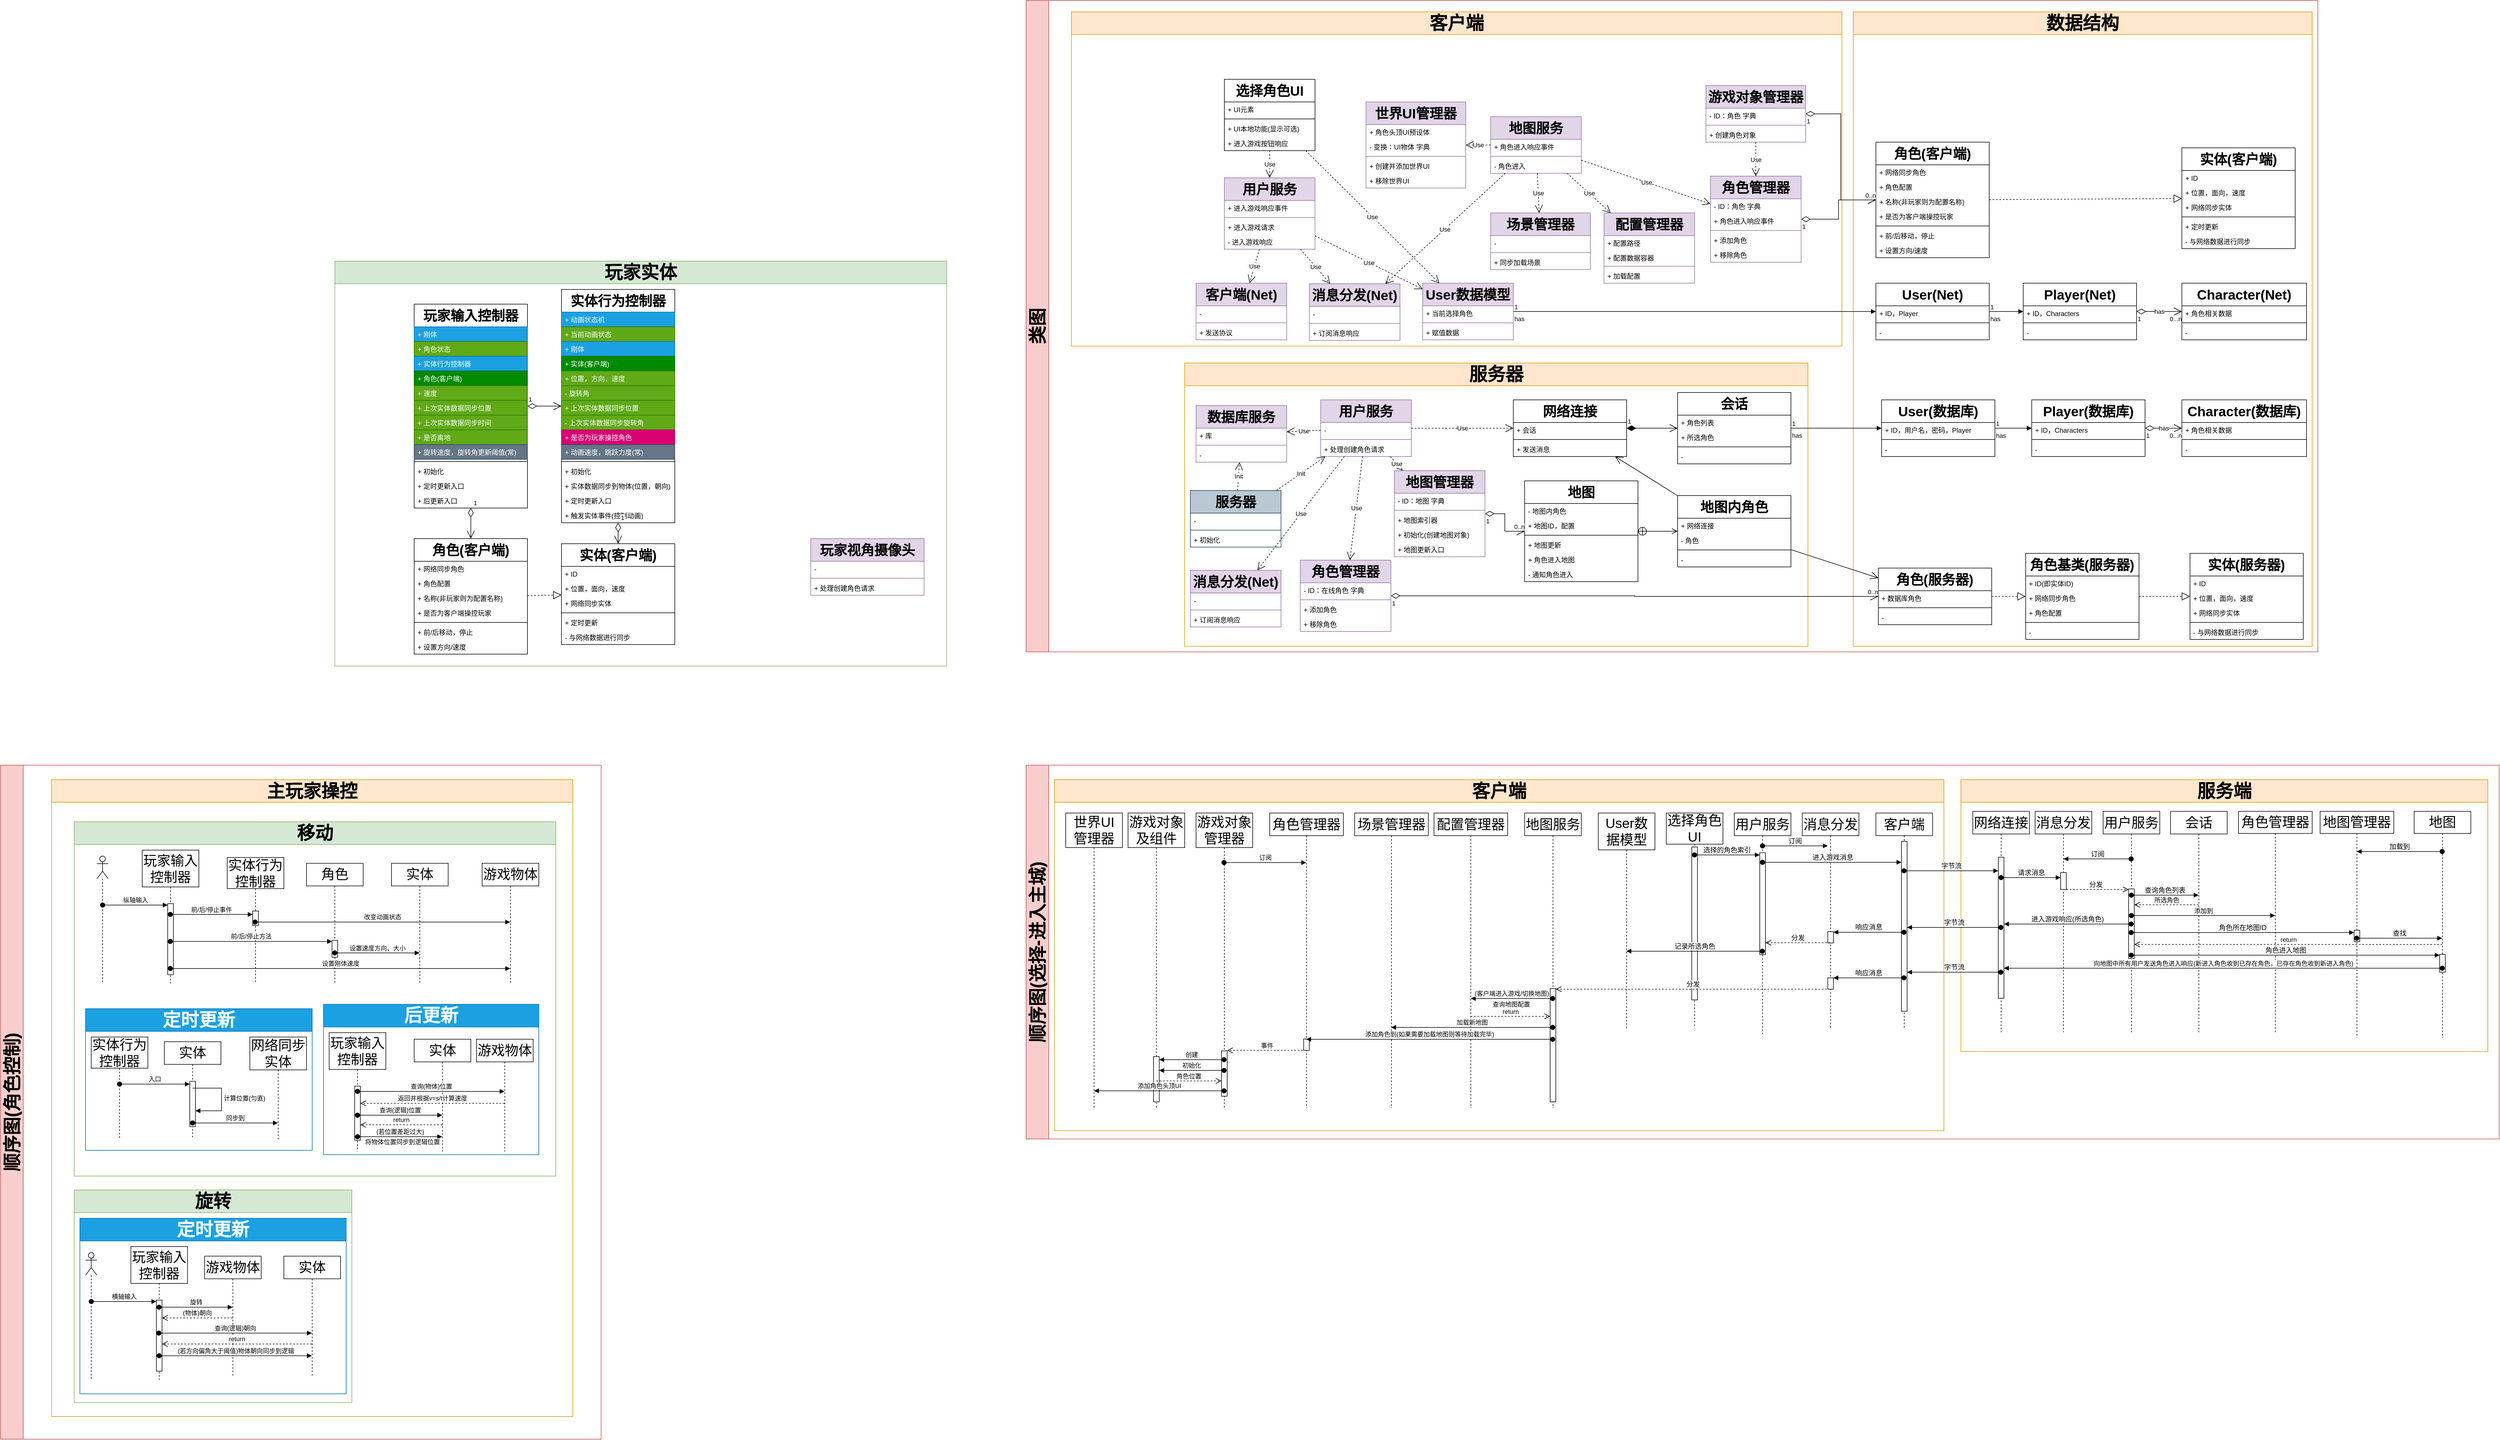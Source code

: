 <mxfile version="24.7.6">
  <diagram name="第 1 页" id="PEZu0dMhxPM8phMbWUW1">
    <mxGraphModel dx="4986" dy="2517" grid="1" gridSize="10" guides="1" tooltips="1" connect="1" arrows="1" fold="1" page="1" pageScale="1" pageWidth="827" pageHeight="1169" math="0" shadow="0">
      <root>
        <mxCell id="0" />
        <mxCell id="1" parent="0" />
        <mxCell id="Nz2Yuah_PFrBTd9GsA03-1" value="类图" style="swimlane;horizontal=0;whiteSpace=wrap;html=1;fontSize=32;startSize=40;fillColor=#f8cecc;strokeColor=#b85450;" parent="1" vertex="1">
          <mxGeometry x="150" y="-830" width="2280" height="1150" as="geometry" />
        </mxCell>
        <mxCell id="Nz2Yuah_PFrBTd9GsA03-2" value="&lt;span style=&quot;background-color: initial;&quot;&gt;服务器&lt;/span&gt;" style="swimlane;whiteSpace=wrap;html=1;fontSize=32;startSize=40;fillColor=#ffe6cc;strokeColor=#d79b00;align=center;" parent="Nz2Yuah_PFrBTd9GsA03-1" vertex="1">
          <mxGeometry x="280" y="640" width="1100" height="500" as="geometry" />
        </mxCell>
        <mxCell id="Nz2Yuah_PFrBTd9GsA03-3" value="&lt;font style=&quot;font-size: 24px;&quot;&gt;用户服务&lt;/font&gt;" style="swimlane;fontStyle=1;align=center;verticalAlign=top;childLayout=stackLayout;horizontal=1;startSize=40;horizontalStack=0;resizeParent=1;resizeParentMax=0;resizeLast=0;collapsible=1;marginBottom=0;whiteSpace=wrap;html=1;fillColor=#e1d5e7;strokeColor=#9673a6;" parent="Nz2Yuah_PFrBTd9GsA03-2" vertex="1">
          <mxGeometry x="240" y="65" width="160" height="100" as="geometry" />
        </mxCell>
        <mxCell id="Nz2Yuah_PFrBTd9GsA03-4" value="-" style="text;strokeColor=none;fillColor=none;align=left;verticalAlign=top;spacingLeft=4;spacingRight=4;overflow=hidden;rotatable=0;points=[[0,0.5],[1,0.5]];portConstraint=eastwest;whiteSpace=wrap;html=1;" parent="Nz2Yuah_PFrBTd9GsA03-3" vertex="1">
          <mxGeometry y="40" width="160" height="26" as="geometry" />
        </mxCell>
        <mxCell id="Nz2Yuah_PFrBTd9GsA03-5" value="" style="line;strokeWidth=1;fillColor=none;align=left;verticalAlign=middle;spacingTop=-1;spacingLeft=3;spacingRight=3;rotatable=0;labelPosition=right;points=[];portConstraint=eastwest;strokeColor=inherit;" parent="Nz2Yuah_PFrBTd9GsA03-3" vertex="1">
          <mxGeometry y="66" width="160" height="8" as="geometry" />
        </mxCell>
        <mxCell id="Nz2Yuah_PFrBTd9GsA03-6" value="+ 处理创建角色请求" style="text;strokeColor=none;fillColor=none;align=left;verticalAlign=top;spacingLeft=4;spacingRight=4;overflow=hidden;rotatable=0;points=[[0,0.5],[1,0.5]];portConstraint=eastwest;whiteSpace=wrap;html=1;" parent="Nz2Yuah_PFrBTd9GsA03-3" vertex="1">
          <mxGeometry y="74" width="160" height="26" as="geometry" />
        </mxCell>
        <mxCell id="Nz2Yuah_PFrBTd9GsA03-7" value="&lt;span style=&quot;font-size: 24px;&quot;&gt;服务器&lt;/span&gt;" style="swimlane;fontStyle=1;align=center;verticalAlign=top;childLayout=stackLayout;horizontal=1;startSize=40;horizontalStack=0;resizeParent=1;resizeParentMax=0;resizeLast=0;collapsible=1;marginBottom=0;whiteSpace=wrap;html=1;fillColor=#bac8d3;strokeColor=#23445d;" parent="Nz2Yuah_PFrBTd9GsA03-2" vertex="1">
          <mxGeometry x="10" y="225" width="160" height="100" as="geometry" />
        </mxCell>
        <mxCell id="Nz2Yuah_PFrBTd9GsA03-8" value="-" style="text;strokeColor=none;fillColor=none;align=left;verticalAlign=top;spacingLeft=4;spacingRight=4;overflow=hidden;rotatable=0;points=[[0,0.5],[1,0.5]];portConstraint=eastwest;whiteSpace=wrap;html=1;" parent="Nz2Yuah_PFrBTd9GsA03-7" vertex="1">
          <mxGeometry y="40" width="160" height="26" as="geometry" />
        </mxCell>
        <mxCell id="Nz2Yuah_PFrBTd9GsA03-9" value="" style="line;strokeWidth=1;fillColor=none;align=left;verticalAlign=middle;spacingTop=-1;spacingLeft=3;spacingRight=3;rotatable=0;labelPosition=right;points=[];portConstraint=eastwest;strokeColor=inherit;" parent="Nz2Yuah_PFrBTd9GsA03-7" vertex="1">
          <mxGeometry y="66" width="160" height="8" as="geometry" />
        </mxCell>
        <mxCell id="Nz2Yuah_PFrBTd9GsA03-10" value="+ 初始化" style="text;strokeColor=none;fillColor=none;align=left;verticalAlign=top;spacingLeft=4;spacingRight=4;overflow=hidden;rotatable=0;points=[[0,0.5],[1,0.5]];portConstraint=eastwest;whiteSpace=wrap;html=1;" parent="Nz2Yuah_PFrBTd9GsA03-7" vertex="1">
          <mxGeometry y="74" width="160" height="26" as="geometry" />
        </mxCell>
        <mxCell id="Nz2Yuah_PFrBTd9GsA03-15" value="&lt;font style=&quot;font-size: 24px;&quot;&gt;数据库服务&lt;/font&gt;" style="swimlane;fontStyle=1;align=center;verticalAlign=top;childLayout=stackLayout;horizontal=1;startSize=40;horizontalStack=0;resizeParent=1;resizeParentMax=0;resizeLast=0;collapsible=1;marginBottom=0;whiteSpace=wrap;html=1;fillColor=#e1d5e7;strokeColor=#9673a6;" parent="Nz2Yuah_PFrBTd9GsA03-2" vertex="1">
          <mxGeometry x="20" y="75" width="160" height="100" as="geometry" />
        </mxCell>
        <mxCell id="Nz2Yuah_PFrBTd9GsA03-16" value="+ 库" style="text;strokeColor=none;fillColor=none;align=left;verticalAlign=top;spacingLeft=4;spacingRight=4;overflow=hidden;rotatable=0;points=[[0,0.5],[1,0.5]];portConstraint=eastwest;whiteSpace=wrap;html=1;" parent="Nz2Yuah_PFrBTd9GsA03-15" vertex="1">
          <mxGeometry y="40" width="160" height="26" as="geometry" />
        </mxCell>
        <mxCell id="Nz2Yuah_PFrBTd9GsA03-17" value="" style="line;strokeWidth=1;fillColor=none;align=left;verticalAlign=middle;spacingTop=-1;spacingLeft=3;spacingRight=3;rotatable=0;labelPosition=right;points=[];portConstraint=eastwest;strokeColor=inherit;" parent="Nz2Yuah_PFrBTd9GsA03-15" vertex="1">
          <mxGeometry y="66" width="160" height="8" as="geometry" />
        </mxCell>
        <mxCell id="Nz2Yuah_PFrBTd9GsA03-18" value="-&amp;nbsp;" style="text;strokeColor=none;fillColor=none;align=left;verticalAlign=top;spacingLeft=4;spacingRight=4;overflow=hidden;rotatable=0;points=[[0,0.5],[1,0.5]];portConstraint=eastwest;whiteSpace=wrap;html=1;" parent="Nz2Yuah_PFrBTd9GsA03-15" vertex="1">
          <mxGeometry y="74" width="160" height="26" as="geometry" />
        </mxCell>
        <mxCell id="Nz2Yuah_PFrBTd9GsA03-20" value="Use" style="endArrow=open;endSize=12;dashed=1;html=1;rounded=0;" parent="Nz2Yuah_PFrBTd9GsA03-2" source="Nz2Yuah_PFrBTd9GsA03-3" target="Nz2Yuah_PFrBTd9GsA03-15" edge="1">
          <mxGeometry width="160" relative="1" as="geometry">
            <mxPoint x="160" y="215" as="sourcePoint" />
            <mxPoint x="320" y="215" as="targetPoint" />
          </mxGeometry>
        </mxCell>
        <mxCell id="Nz2Yuah_PFrBTd9GsA03-21" value="Init" style="endArrow=open;endSize=12;dashed=1;html=1;rounded=0;" parent="Nz2Yuah_PFrBTd9GsA03-2" source="Nz2Yuah_PFrBTd9GsA03-7" target="Nz2Yuah_PFrBTd9GsA03-15" edge="1">
          <mxGeometry width="160" relative="1" as="geometry">
            <mxPoint x="250" y="129" as="sourcePoint" />
            <mxPoint x="190" y="131" as="targetPoint" />
          </mxGeometry>
        </mxCell>
        <mxCell id="Nz2Yuah_PFrBTd9GsA03-22" value="Init" style="endArrow=open;endSize=12;dashed=1;html=1;rounded=0;" parent="Nz2Yuah_PFrBTd9GsA03-2" source="Nz2Yuah_PFrBTd9GsA03-7" target="Nz2Yuah_PFrBTd9GsA03-3" edge="1">
          <mxGeometry width="160" relative="1" as="geometry">
            <mxPoint x="117" y="265" as="sourcePoint" />
            <mxPoint x="113" y="185" as="targetPoint" />
          </mxGeometry>
        </mxCell>
        <mxCell id="Nz2Yuah_PFrBTd9GsA03-23" value="&lt;span style=&quot;font-size: 24px;&quot;&gt;网络连接&lt;/span&gt;" style="swimlane;fontStyle=1;align=center;verticalAlign=top;childLayout=stackLayout;horizontal=1;startSize=40;horizontalStack=0;resizeParent=1;resizeParentMax=0;resizeLast=0;collapsible=1;marginBottom=0;whiteSpace=wrap;html=1;" parent="Nz2Yuah_PFrBTd9GsA03-2" vertex="1">
          <mxGeometry x="580" y="65" width="200" height="100" as="geometry" />
        </mxCell>
        <mxCell id="Nz2Yuah_PFrBTd9GsA03-24" value="+ 会话" style="text;strokeColor=none;fillColor=none;align=left;verticalAlign=top;spacingLeft=4;spacingRight=4;overflow=hidden;rotatable=0;points=[[0,0.5],[1,0.5]];portConstraint=eastwest;whiteSpace=wrap;html=1;" parent="Nz2Yuah_PFrBTd9GsA03-23" vertex="1">
          <mxGeometry y="40" width="200" height="26" as="geometry" />
        </mxCell>
        <mxCell id="Nz2Yuah_PFrBTd9GsA03-25" value="" style="line;strokeWidth=1;fillColor=none;align=left;verticalAlign=middle;spacingTop=-1;spacingLeft=3;spacingRight=3;rotatable=0;labelPosition=right;points=[];portConstraint=eastwest;strokeColor=inherit;" parent="Nz2Yuah_PFrBTd9GsA03-23" vertex="1">
          <mxGeometry y="66" width="200" height="8" as="geometry" />
        </mxCell>
        <mxCell id="Nz2Yuah_PFrBTd9GsA03-26" value="+ 发送消息" style="text;strokeColor=none;fillColor=none;align=left;verticalAlign=top;spacingLeft=4;spacingRight=4;overflow=hidden;rotatable=0;points=[[0,0.5],[1,0.5]];portConstraint=eastwest;whiteSpace=wrap;html=1;" parent="Nz2Yuah_PFrBTd9GsA03-23" vertex="1">
          <mxGeometry y="74" width="200" height="26" as="geometry" />
        </mxCell>
        <mxCell id="Nz2Yuah_PFrBTd9GsA03-27" value="&lt;span style=&quot;font-size: 24px;&quot;&gt;会话&lt;/span&gt;" style="swimlane;fontStyle=1;align=center;verticalAlign=top;childLayout=stackLayout;horizontal=1;startSize=40;horizontalStack=0;resizeParent=1;resizeParentMax=0;resizeLast=0;collapsible=1;marginBottom=0;whiteSpace=wrap;html=1;" parent="Nz2Yuah_PFrBTd9GsA03-2" vertex="1">
          <mxGeometry x="870" y="52" width="200" height="126" as="geometry" />
        </mxCell>
        <mxCell id="Nz2Yuah_PFrBTd9GsA03-28" value="+ 角色列表" style="text;strokeColor=none;fillColor=none;align=left;verticalAlign=top;spacingLeft=4;spacingRight=4;overflow=hidden;rotatable=0;points=[[0,0.5],[1,0.5]];portConstraint=eastwest;whiteSpace=wrap;html=1;" parent="Nz2Yuah_PFrBTd9GsA03-27" vertex="1">
          <mxGeometry y="40" width="200" height="26" as="geometry" />
        </mxCell>
        <mxCell id="OKWsZf0cPjx6GRWHjgVQ-96" value="+ 所选角色" style="text;strokeColor=none;fillColor=none;align=left;verticalAlign=top;spacingLeft=4;spacingRight=4;overflow=hidden;rotatable=0;points=[[0,0.5],[1,0.5]];portConstraint=eastwest;whiteSpace=wrap;html=1;" vertex="1" parent="Nz2Yuah_PFrBTd9GsA03-27">
          <mxGeometry y="66" width="200" height="26" as="geometry" />
        </mxCell>
        <mxCell id="Nz2Yuah_PFrBTd9GsA03-29" value="" style="line;strokeWidth=1;fillColor=none;align=left;verticalAlign=middle;spacingTop=-1;spacingLeft=3;spacingRight=3;rotatable=0;labelPosition=right;points=[];portConstraint=eastwest;strokeColor=inherit;" parent="Nz2Yuah_PFrBTd9GsA03-27" vertex="1">
          <mxGeometry y="92" width="200" height="8" as="geometry" />
        </mxCell>
        <mxCell id="Nz2Yuah_PFrBTd9GsA03-30" value="-" style="text;strokeColor=none;fillColor=none;align=left;verticalAlign=top;spacingLeft=4;spacingRight=4;overflow=hidden;rotatable=0;points=[[0,0.5],[1,0.5]];portConstraint=eastwest;whiteSpace=wrap;html=1;" parent="Nz2Yuah_PFrBTd9GsA03-27" vertex="1">
          <mxGeometry y="100" width="200" height="26" as="geometry" />
        </mxCell>
        <mxCell id="Nz2Yuah_PFrBTd9GsA03-31" value="Use" style="endArrow=open;endSize=12;dashed=1;html=1;rounded=0;" parent="Nz2Yuah_PFrBTd9GsA03-2" source="Nz2Yuah_PFrBTd9GsA03-3" target="Nz2Yuah_PFrBTd9GsA03-23" edge="1">
          <mxGeometry width="160" relative="1" as="geometry">
            <mxPoint x="250" y="129" as="sourcePoint" />
            <mxPoint x="190" y="131" as="targetPoint" />
          </mxGeometry>
        </mxCell>
        <mxCell id="Nz2Yuah_PFrBTd9GsA03-32" value="1" style="endArrow=open;html=1;endSize=12;startArrow=diamondThin;startSize=14;startFill=1;edgeStyle=orthogonalEdgeStyle;align=left;verticalAlign=bottom;rounded=0;" parent="Nz2Yuah_PFrBTd9GsA03-2" source="Nz2Yuah_PFrBTd9GsA03-23" target="Nz2Yuah_PFrBTd9GsA03-27" edge="1">
          <mxGeometry x="-1" y="3" relative="1" as="geometry">
            <mxPoint x="330" y="175" as="sourcePoint" />
            <mxPoint x="330" y="265" as="targetPoint" />
          </mxGeometry>
        </mxCell>
        <mxCell id="Nz2Yuah_PFrBTd9GsA03-33" value="&lt;font style=&quot;font-size: 24px;&quot;&gt;消息分发(Net)&lt;/font&gt;" style="swimlane;fontStyle=1;align=center;verticalAlign=top;childLayout=stackLayout;horizontal=1;startSize=40;horizontalStack=0;resizeParent=1;resizeParentMax=0;resizeLast=0;collapsible=1;marginBottom=0;whiteSpace=wrap;html=1;fillColor=#e1d5e7;strokeColor=#9673a6;" parent="Nz2Yuah_PFrBTd9GsA03-2" vertex="1">
          <mxGeometry x="10" y="366" width="160" height="100" as="geometry" />
        </mxCell>
        <mxCell id="Nz2Yuah_PFrBTd9GsA03-34" value="-" style="text;strokeColor=none;fillColor=none;align=left;verticalAlign=top;spacingLeft=4;spacingRight=4;overflow=hidden;rotatable=0;points=[[0,0.5],[1,0.5]];portConstraint=eastwest;whiteSpace=wrap;html=1;" parent="Nz2Yuah_PFrBTd9GsA03-33" vertex="1">
          <mxGeometry y="40" width="160" height="26" as="geometry" />
        </mxCell>
        <mxCell id="Nz2Yuah_PFrBTd9GsA03-35" value="" style="line;strokeWidth=1;fillColor=none;align=left;verticalAlign=middle;spacingTop=-1;spacingLeft=3;spacingRight=3;rotatable=0;labelPosition=right;points=[];portConstraint=eastwest;strokeColor=inherit;" parent="Nz2Yuah_PFrBTd9GsA03-33" vertex="1">
          <mxGeometry y="66" width="160" height="8" as="geometry" />
        </mxCell>
        <mxCell id="Nz2Yuah_PFrBTd9GsA03-36" value="+ 订阅消息响应" style="text;strokeColor=none;fillColor=none;align=left;verticalAlign=top;spacingLeft=4;spacingRight=4;overflow=hidden;rotatable=0;points=[[0,0.5],[1,0.5]];portConstraint=eastwest;whiteSpace=wrap;html=1;" parent="Nz2Yuah_PFrBTd9GsA03-33" vertex="1">
          <mxGeometry y="74" width="160" height="26" as="geometry" />
        </mxCell>
        <mxCell id="Nz2Yuah_PFrBTd9GsA03-37" value="Use" style="endArrow=open;endSize=12;dashed=1;html=1;rounded=0;" parent="Nz2Yuah_PFrBTd9GsA03-2" source="Nz2Yuah_PFrBTd9GsA03-3" target="Nz2Yuah_PFrBTd9GsA03-33" edge="1">
          <mxGeometry width="160" relative="1" as="geometry">
            <mxPoint x="250" y="129" as="sourcePoint" />
            <mxPoint x="190" y="131" as="targetPoint" />
          </mxGeometry>
        </mxCell>
        <mxCell id="OKWsZf0cPjx6GRWHjgVQ-102" value="&lt;span style=&quot;font-size: 24px;&quot;&gt;地图管理器&lt;/span&gt;" style="swimlane;fontStyle=1;align=center;verticalAlign=top;childLayout=stackLayout;horizontal=1;startSize=40;horizontalStack=0;resizeParent=1;resizeParentMax=0;resizeLast=0;collapsible=1;marginBottom=0;whiteSpace=wrap;html=1;fillColor=#e1d5e7;strokeColor=#9673a6;" vertex="1" parent="Nz2Yuah_PFrBTd9GsA03-2">
          <mxGeometry x="370" y="190" width="160" height="152" as="geometry" />
        </mxCell>
        <mxCell id="OKWsZf0cPjx6GRWHjgVQ-103" value="- ID：地图 字典" style="text;strokeColor=none;fillColor=none;align=left;verticalAlign=top;spacingLeft=4;spacingRight=4;overflow=hidden;rotatable=0;points=[[0,0.5],[1,0.5]];portConstraint=eastwest;whiteSpace=wrap;html=1;" vertex="1" parent="OKWsZf0cPjx6GRWHjgVQ-102">
          <mxGeometry y="40" width="160" height="26" as="geometry" />
        </mxCell>
        <mxCell id="OKWsZf0cPjx6GRWHjgVQ-104" value="" style="line;strokeWidth=1;fillColor=none;align=left;verticalAlign=middle;spacingTop=-1;spacingLeft=3;spacingRight=3;rotatable=0;labelPosition=right;points=[];portConstraint=eastwest;strokeColor=inherit;" vertex="1" parent="OKWsZf0cPjx6GRWHjgVQ-102">
          <mxGeometry y="66" width="160" height="8" as="geometry" />
        </mxCell>
        <mxCell id="OKWsZf0cPjx6GRWHjgVQ-105" value="+ 地图索引器" style="text;strokeColor=none;fillColor=none;align=left;verticalAlign=top;spacingLeft=4;spacingRight=4;overflow=hidden;rotatable=0;points=[[0,0.5],[1,0.5]];portConstraint=eastwest;whiteSpace=wrap;html=1;" vertex="1" parent="OKWsZf0cPjx6GRWHjgVQ-102">
          <mxGeometry y="74" width="160" height="26" as="geometry" />
        </mxCell>
        <mxCell id="OKWsZf0cPjx6GRWHjgVQ-106" value="+ 初始化(创建地图对象)" style="text;strokeColor=none;fillColor=none;align=left;verticalAlign=top;spacingLeft=4;spacingRight=4;overflow=hidden;rotatable=0;points=[[0,0.5],[1,0.5]];portConstraint=eastwest;whiteSpace=wrap;html=1;" vertex="1" parent="OKWsZf0cPjx6GRWHjgVQ-102">
          <mxGeometry y="100" width="160" height="26" as="geometry" />
        </mxCell>
        <mxCell id="OKWsZf0cPjx6GRWHjgVQ-107" value="+ 地图更新入口" style="text;strokeColor=none;fillColor=none;align=left;verticalAlign=top;spacingLeft=4;spacingRight=4;overflow=hidden;rotatable=0;points=[[0,0.5],[1,0.5]];portConstraint=eastwest;whiteSpace=wrap;html=1;" vertex="1" parent="OKWsZf0cPjx6GRWHjgVQ-102">
          <mxGeometry y="126" width="160" height="26" as="geometry" />
        </mxCell>
        <mxCell id="OKWsZf0cPjx6GRWHjgVQ-108" value="&lt;span style=&quot;font-size: 24px;&quot;&gt;地图&lt;/span&gt;" style="swimlane;fontStyle=1;align=center;verticalAlign=top;childLayout=stackLayout;horizontal=1;startSize=40;horizontalStack=0;resizeParent=1;resizeParentMax=0;resizeLast=0;collapsible=1;marginBottom=0;whiteSpace=wrap;html=1;" vertex="1" parent="Nz2Yuah_PFrBTd9GsA03-2">
          <mxGeometry x="600" y="208" width="200" height="178" as="geometry" />
        </mxCell>
        <mxCell id="OKWsZf0cPjx6GRWHjgVQ-109" value="- 地图内角色" style="text;strokeColor=none;fillColor=none;align=left;verticalAlign=top;spacingLeft=4;spacingRight=4;overflow=hidden;rotatable=0;points=[[0,0.5],[1,0.5]];portConstraint=eastwest;whiteSpace=wrap;html=1;" vertex="1" parent="OKWsZf0cPjx6GRWHjgVQ-108">
          <mxGeometry y="40" width="200" height="26" as="geometry" />
        </mxCell>
        <mxCell id="OKWsZf0cPjx6GRWHjgVQ-110" value="+ 地图ID，配置" style="text;strokeColor=none;fillColor=none;align=left;verticalAlign=top;spacingLeft=4;spacingRight=4;overflow=hidden;rotatable=0;points=[[0,0.5],[1,0.5]];portConstraint=eastwest;whiteSpace=wrap;html=1;" vertex="1" parent="OKWsZf0cPjx6GRWHjgVQ-108">
          <mxGeometry y="66" width="200" height="26" as="geometry" />
        </mxCell>
        <mxCell id="OKWsZf0cPjx6GRWHjgVQ-111" value="" style="line;strokeWidth=1;fillColor=none;align=left;verticalAlign=middle;spacingTop=-1;spacingLeft=3;spacingRight=3;rotatable=0;labelPosition=right;points=[];portConstraint=eastwest;strokeColor=inherit;" vertex="1" parent="OKWsZf0cPjx6GRWHjgVQ-108">
          <mxGeometry y="92" width="200" height="8" as="geometry" />
        </mxCell>
        <mxCell id="OKWsZf0cPjx6GRWHjgVQ-112" value="+ 地图更新" style="text;strokeColor=none;fillColor=none;align=left;verticalAlign=top;spacingLeft=4;spacingRight=4;overflow=hidden;rotatable=0;points=[[0,0.5],[1,0.5]];portConstraint=eastwest;whiteSpace=wrap;html=1;" vertex="1" parent="OKWsZf0cPjx6GRWHjgVQ-108">
          <mxGeometry y="100" width="200" height="26" as="geometry" />
        </mxCell>
        <mxCell id="OKWsZf0cPjx6GRWHjgVQ-113" value="+ 角色进入地图" style="text;strokeColor=none;fillColor=none;align=left;verticalAlign=top;spacingLeft=4;spacingRight=4;overflow=hidden;rotatable=0;points=[[0,0.5],[1,0.5]];portConstraint=eastwest;whiteSpace=wrap;html=1;" vertex="1" parent="OKWsZf0cPjx6GRWHjgVQ-108">
          <mxGeometry y="126" width="200" height="26" as="geometry" />
        </mxCell>
        <mxCell id="OKWsZf0cPjx6GRWHjgVQ-114" value="- 通知角色进入" style="text;strokeColor=none;fillColor=none;align=left;verticalAlign=top;spacingLeft=4;spacingRight=4;overflow=hidden;rotatable=0;points=[[0,0.5],[1,0.5]];portConstraint=eastwest;whiteSpace=wrap;html=1;" vertex="1" parent="OKWsZf0cPjx6GRWHjgVQ-108">
          <mxGeometry y="152" width="200" height="26" as="geometry" />
        </mxCell>
        <mxCell id="OKWsZf0cPjx6GRWHjgVQ-115" value="&lt;span style=&quot;font-size: 24px;&quot;&gt;地图内角色&lt;/span&gt;" style="swimlane;fontStyle=1;align=center;verticalAlign=top;childLayout=stackLayout;horizontal=1;startSize=40;horizontalStack=0;resizeParent=1;resizeParentMax=0;resizeLast=0;collapsible=1;marginBottom=0;whiteSpace=wrap;html=1;" vertex="1" parent="Nz2Yuah_PFrBTd9GsA03-2">
          <mxGeometry x="870" y="234" width="200" height="126" as="geometry" />
        </mxCell>
        <mxCell id="OKWsZf0cPjx6GRWHjgVQ-116" value="+ 网络连接" style="text;strokeColor=none;fillColor=none;align=left;verticalAlign=top;spacingLeft=4;spacingRight=4;overflow=hidden;rotatable=0;points=[[0,0.5],[1,0.5]];portConstraint=eastwest;whiteSpace=wrap;html=1;" vertex="1" parent="OKWsZf0cPjx6GRWHjgVQ-115">
          <mxGeometry y="40" width="200" height="26" as="geometry" />
        </mxCell>
        <mxCell id="OKWsZf0cPjx6GRWHjgVQ-117" value="- 角色" style="text;strokeColor=none;fillColor=none;align=left;verticalAlign=top;spacingLeft=4;spacingRight=4;overflow=hidden;rotatable=0;points=[[0,0.5],[1,0.5]];portConstraint=eastwest;whiteSpace=wrap;html=1;" vertex="1" parent="OKWsZf0cPjx6GRWHjgVQ-115">
          <mxGeometry y="66" width="200" height="26" as="geometry" />
        </mxCell>
        <mxCell id="OKWsZf0cPjx6GRWHjgVQ-118" value="" style="line;strokeWidth=1;fillColor=none;align=left;verticalAlign=middle;spacingTop=-1;spacingLeft=3;spacingRight=3;rotatable=0;labelPosition=right;points=[];portConstraint=eastwest;strokeColor=inherit;" vertex="1" parent="OKWsZf0cPjx6GRWHjgVQ-115">
          <mxGeometry y="92" width="200" height="8" as="geometry" />
        </mxCell>
        <mxCell id="OKWsZf0cPjx6GRWHjgVQ-119" value="-" style="text;strokeColor=none;fillColor=none;align=left;verticalAlign=top;spacingLeft=4;spacingRight=4;overflow=hidden;rotatable=0;points=[[0,0.5],[1,0.5]];portConstraint=eastwest;whiteSpace=wrap;html=1;" vertex="1" parent="OKWsZf0cPjx6GRWHjgVQ-115">
          <mxGeometry y="100" width="200" height="26" as="geometry" />
        </mxCell>
        <mxCell id="OKWsZf0cPjx6GRWHjgVQ-122" value="" style="endArrow=open;startArrow=circlePlus;endFill=0;startFill=0;endSize=8;html=1;rounded=0;" edge="1" parent="Nz2Yuah_PFrBTd9GsA03-2" source="OKWsZf0cPjx6GRWHjgVQ-108" target="OKWsZf0cPjx6GRWHjgVQ-115">
          <mxGeometry width="160" relative="1" as="geometry">
            <mxPoint x="630" y="350" as="sourcePoint" />
            <mxPoint x="790" y="350" as="targetPoint" />
          </mxGeometry>
        </mxCell>
        <mxCell id="OKWsZf0cPjx6GRWHjgVQ-123" value="" style="endArrow=open;endFill=1;endSize=12;html=1;rounded=0;" edge="1" parent="Nz2Yuah_PFrBTd9GsA03-2" source="OKWsZf0cPjx6GRWHjgVQ-115" target="Nz2Yuah_PFrBTd9GsA03-23">
          <mxGeometry width="160" relative="1" as="geometry">
            <mxPoint x="810" y="330" as="sourcePoint" />
            <mxPoint x="970" y="330" as="targetPoint" />
          </mxGeometry>
        </mxCell>
        <mxCell id="OKWsZf0cPjx6GRWHjgVQ-125" value="Use" style="endArrow=open;endSize=12;dashed=1;html=1;rounded=0;" edge="1" parent="Nz2Yuah_PFrBTd9GsA03-2" source="Nz2Yuah_PFrBTd9GsA03-3" target="OKWsZf0cPjx6GRWHjgVQ-102">
          <mxGeometry width="160" relative="1" as="geometry">
            <mxPoint x="389" y="175" as="sourcePoint" />
            <mxPoint x="461" y="235" as="targetPoint" />
          </mxGeometry>
        </mxCell>
        <mxCell id="OKWsZf0cPjx6GRWHjgVQ-97" value="&lt;span style=&quot;font-size: 24px;&quot;&gt;角色管理器&lt;/span&gt;" style="swimlane;fontStyle=1;align=center;verticalAlign=top;childLayout=stackLayout;horizontal=1;startSize=40;horizontalStack=0;resizeParent=1;resizeParentMax=0;resizeLast=0;collapsible=1;marginBottom=0;whiteSpace=wrap;html=1;fillColor=#e1d5e7;strokeColor=#9673a6;" vertex="1" parent="Nz2Yuah_PFrBTd9GsA03-2">
          <mxGeometry x="204" y="348" width="160" height="126" as="geometry" />
        </mxCell>
        <mxCell id="OKWsZf0cPjx6GRWHjgVQ-98" value="- ID：在线角色 字典" style="text;strokeColor=none;fillColor=none;align=left;verticalAlign=top;spacingLeft=4;spacingRight=4;overflow=hidden;rotatable=0;points=[[0,0.5],[1,0.5]];portConstraint=eastwest;whiteSpace=wrap;html=1;" vertex="1" parent="OKWsZf0cPjx6GRWHjgVQ-97">
          <mxGeometry y="40" width="160" height="26" as="geometry" />
        </mxCell>
        <mxCell id="OKWsZf0cPjx6GRWHjgVQ-99" value="" style="line;strokeWidth=1;fillColor=none;align=left;verticalAlign=middle;spacingTop=-1;spacingLeft=3;spacingRight=3;rotatable=0;labelPosition=right;points=[];portConstraint=eastwest;strokeColor=inherit;" vertex="1" parent="OKWsZf0cPjx6GRWHjgVQ-97">
          <mxGeometry y="66" width="160" height="8" as="geometry" />
        </mxCell>
        <mxCell id="OKWsZf0cPjx6GRWHjgVQ-100" value="+ 添加角色" style="text;strokeColor=none;fillColor=none;align=left;verticalAlign=top;spacingLeft=4;spacingRight=4;overflow=hidden;rotatable=0;points=[[0,0.5],[1,0.5]];portConstraint=eastwest;whiteSpace=wrap;html=1;" vertex="1" parent="OKWsZf0cPjx6GRWHjgVQ-97">
          <mxGeometry y="74" width="160" height="26" as="geometry" />
        </mxCell>
        <mxCell id="OKWsZf0cPjx6GRWHjgVQ-101" value="+ 移除角色" style="text;strokeColor=none;fillColor=none;align=left;verticalAlign=top;spacingLeft=4;spacingRight=4;overflow=hidden;rotatable=0;points=[[0,0.5],[1,0.5]];portConstraint=eastwest;whiteSpace=wrap;html=1;" vertex="1" parent="OKWsZf0cPjx6GRWHjgVQ-97">
          <mxGeometry y="100" width="160" height="26" as="geometry" />
        </mxCell>
        <mxCell id="OKWsZf0cPjx6GRWHjgVQ-126" value="Use" style="endArrow=open;endSize=12;dashed=1;html=1;rounded=0;" edge="1" parent="Nz2Yuah_PFrBTd9GsA03-2" source="Nz2Yuah_PFrBTd9GsA03-3" target="OKWsZf0cPjx6GRWHjgVQ-97">
          <mxGeometry width="160" relative="1" as="geometry">
            <mxPoint x="330" y="175" as="sourcePoint" />
            <mxPoint x="330" y="397" as="targetPoint" />
          </mxGeometry>
        </mxCell>
        <mxCell id="OKWsZf0cPjx6GRWHjgVQ-131" value="" style="endArrow=open;html=1;endSize=12;startArrow=diamondThin;startSize=14;startFill=0;edgeStyle=orthogonalEdgeStyle;rounded=0;" edge="1" parent="Nz2Yuah_PFrBTd9GsA03-2" source="OKWsZf0cPjx6GRWHjgVQ-102" target="OKWsZf0cPjx6GRWHjgVQ-108">
          <mxGeometry relative="1" as="geometry">
            <mxPoint x="430" y="516" as="sourcePoint" />
            <mxPoint x="1454" y="516" as="targetPoint" />
          </mxGeometry>
        </mxCell>
        <mxCell id="OKWsZf0cPjx6GRWHjgVQ-132" value="1" style="edgeLabel;resizable=0;html=1;align=left;verticalAlign=top;" connectable="0" vertex="1" parent="OKWsZf0cPjx6GRWHjgVQ-131">
          <mxGeometry x="-1" relative="1" as="geometry" />
        </mxCell>
        <mxCell id="OKWsZf0cPjx6GRWHjgVQ-133" value="0..n" style="edgeLabel;resizable=0;html=1;align=right;verticalAlign=bottom;" connectable="0" vertex="1" parent="OKWsZf0cPjx6GRWHjgVQ-131">
          <mxGeometry x="1" relative="1" as="geometry" />
        </mxCell>
        <mxCell id="Nz2Yuah_PFrBTd9GsA03-38" value="客户端" style="swimlane;whiteSpace=wrap;html=1;fontSize=32;startSize=40;fillColor=#ffe6cc;strokeColor=#d79b00;" parent="Nz2Yuah_PFrBTd9GsA03-1" vertex="1">
          <mxGeometry x="80" y="20" width="1360" height="590" as="geometry" />
        </mxCell>
        <mxCell id="Nz2Yuah_PFrBTd9GsA03-39" value="&lt;font style=&quot;font-size: 24px;&quot;&gt;选择角色UI&lt;/font&gt;" style="swimlane;fontStyle=1;align=center;verticalAlign=top;childLayout=stackLayout;horizontal=1;startSize=40;horizontalStack=0;resizeParent=1;resizeParentMax=0;resizeLast=0;collapsible=1;marginBottom=0;whiteSpace=wrap;html=1;" parent="Nz2Yuah_PFrBTd9GsA03-38" vertex="1">
          <mxGeometry x="270" y="119" width="160" height="126" as="geometry" />
        </mxCell>
        <mxCell id="Nz2Yuah_PFrBTd9GsA03-40" value="+ UI元素" style="text;strokeColor=none;fillColor=none;align=left;verticalAlign=top;spacingLeft=4;spacingRight=4;overflow=hidden;rotatable=0;points=[[0,0.5],[1,0.5]];portConstraint=eastwest;whiteSpace=wrap;html=1;" parent="Nz2Yuah_PFrBTd9GsA03-39" vertex="1">
          <mxGeometry y="40" width="160" height="26" as="geometry" />
        </mxCell>
        <mxCell id="Nz2Yuah_PFrBTd9GsA03-41" value="" style="line;strokeWidth=1;fillColor=none;align=left;verticalAlign=middle;spacingTop=-1;spacingLeft=3;spacingRight=3;rotatable=0;labelPosition=right;points=[];portConstraint=eastwest;strokeColor=inherit;" parent="Nz2Yuah_PFrBTd9GsA03-39" vertex="1">
          <mxGeometry y="66" width="160" height="8" as="geometry" />
        </mxCell>
        <mxCell id="Nz2Yuah_PFrBTd9GsA03-42" value="+ UI本地功能(显示可选)" style="text;strokeColor=none;fillColor=none;align=left;verticalAlign=top;spacingLeft=4;spacingRight=4;overflow=hidden;rotatable=0;points=[[0,0.5],[1,0.5]];portConstraint=eastwest;whiteSpace=wrap;html=1;" parent="Nz2Yuah_PFrBTd9GsA03-39" vertex="1">
          <mxGeometry y="74" width="160" height="26" as="geometry" />
        </mxCell>
        <mxCell id="Nz2Yuah_PFrBTd9GsA03-43" value="+ 进入游戏按钮响应" style="text;strokeColor=none;fillColor=none;align=left;verticalAlign=top;spacingLeft=4;spacingRight=4;overflow=hidden;rotatable=0;points=[[0,0.5],[1,0.5]];portConstraint=eastwest;whiteSpace=wrap;html=1;" parent="Nz2Yuah_PFrBTd9GsA03-39" vertex="1">
          <mxGeometry y="100" width="160" height="26" as="geometry" />
        </mxCell>
        <mxCell id="Nz2Yuah_PFrBTd9GsA03-45" value="&lt;font style=&quot;font-size: 24px;&quot;&gt;用户服务&lt;/font&gt;" style="swimlane;fontStyle=1;align=center;verticalAlign=top;childLayout=stackLayout;horizontal=1;startSize=40;horizontalStack=0;resizeParent=1;resizeParentMax=0;resizeLast=0;collapsible=1;marginBottom=0;whiteSpace=wrap;html=1;fillColor=#e1d5e7;strokeColor=#9673a6;" parent="Nz2Yuah_PFrBTd9GsA03-38" vertex="1">
          <mxGeometry x="270" y="293" width="160" height="126" as="geometry" />
        </mxCell>
        <mxCell id="Nz2Yuah_PFrBTd9GsA03-46" value="+ 进入游戏响应事件" style="text;strokeColor=none;fillColor=none;align=left;verticalAlign=top;spacingLeft=4;spacingRight=4;overflow=hidden;rotatable=0;points=[[0,0.5],[1,0.5]];portConstraint=eastwest;whiteSpace=wrap;html=1;" parent="Nz2Yuah_PFrBTd9GsA03-45" vertex="1">
          <mxGeometry y="40" width="160" height="26" as="geometry" />
        </mxCell>
        <mxCell id="Nz2Yuah_PFrBTd9GsA03-47" value="" style="line;strokeWidth=1;fillColor=none;align=left;verticalAlign=middle;spacingTop=-1;spacingLeft=3;spacingRight=3;rotatable=0;labelPosition=right;points=[];portConstraint=eastwest;strokeColor=inherit;" parent="Nz2Yuah_PFrBTd9GsA03-45" vertex="1">
          <mxGeometry y="66" width="160" height="8" as="geometry" />
        </mxCell>
        <mxCell id="Nz2Yuah_PFrBTd9GsA03-48" value="+ 进入游戏请求" style="text;strokeColor=none;fillColor=none;align=left;verticalAlign=top;spacingLeft=4;spacingRight=4;overflow=hidden;rotatable=0;points=[[0,0.5],[1,0.5]];portConstraint=eastwest;whiteSpace=wrap;html=1;" parent="Nz2Yuah_PFrBTd9GsA03-45" vertex="1">
          <mxGeometry y="74" width="160" height="26" as="geometry" />
        </mxCell>
        <mxCell id="Nz2Yuah_PFrBTd9GsA03-49" value="- 进入游戏响应" style="text;strokeColor=none;fillColor=none;align=left;verticalAlign=top;spacingLeft=4;spacingRight=4;overflow=hidden;rotatable=0;points=[[0,0.5],[1,0.5]];portConstraint=eastwest;whiteSpace=wrap;html=1;" parent="Nz2Yuah_PFrBTd9GsA03-45" vertex="1">
          <mxGeometry y="100" width="160" height="26" as="geometry" />
        </mxCell>
        <mxCell id="Nz2Yuah_PFrBTd9GsA03-50" value="&lt;font style=&quot;font-size: 24px;&quot;&gt;客户端(Net)&lt;/font&gt;" style="swimlane;fontStyle=1;align=center;verticalAlign=top;childLayout=stackLayout;horizontal=1;startSize=40;horizontalStack=0;resizeParent=1;resizeParentMax=0;resizeLast=0;collapsible=1;marginBottom=0;whiteSpace=wrap;html=1;fillColor=#e1d5e7;strokeColor=#9673a6;" parent="Nz2Yuah_PFrBTd9GsA03-38" vertex="1">
          <mxGeometry x="220" y="479" width="160" height="100" as="geometry" />
        </mxCell>
        <mxCell id="Nz2Yuah_PFrBTd9GsA03-51" value="-" style="text;strokeColor=none;fillColor=none;align=left;verticalAlign=top;spacingLeft=4;spacingRight=4;overflow=hidden;rotatable=0;points=[[0,0.5],[1,0.5]];portConstraint=eastwest;whiteSpace=wrap;html=1;" parent="Nz2Yuah_PFrBTd9GsA03-50" vertex="1">
          <mxGeometry y="40" width="160" height="26" as="geometry" />
        </mxCell>
        <mxCell id="Nz2Yuah_PFrBTd9GsA03-52" value="" style="line;strokeWidth=1;fillColor=none;align=left;verticalAlign=middle;spacingTop=-1;spacingLeft=3;spacingRight=3;rotatable=0;labelPosition=right;points=[];portConstraint=eastwest;strokeColor=inherit;" parent="Nz2Yuah_PFrBTd9GsA03-50" vertex="1">
          <mxGeometry y="66" width="160" height="8" as="geometry" />
        </mxCell>
        <mxCell id="Nz2Yuah_PFrBTd9GsA03-53" value="+ 发送协议" style="text;strokeColor=none;fillColor=none;align=left;verticalAlign=top;spacingLeft=4;spacingRight=4;overflow=hidden;rotatable=0;points=[[0,0.5],[1,0.5]];portConstraint=eastwest;whiteSpace=wrap;html=1;" parent="Nz2Yuah_PFrBTd9GsA03-50" vertex="1">
          <mxGeometry y="74" width="160" height="26" as="geometry" />
        </mxCell>
        <mxCell id="Nz2Yuah_PFrBTd9GsA03-54" value="&lt;font style=&quot;font-size: 24px;&quot;&gt;消息分发(Net)&lt;/font&gt;" style="swimlane;fontStyle=1;align=center;verticalAlign=top;childLayout=stackLayout;horizontal=1;startSize=40;horizontalStack=0;resizeParent=1;resizeParentMax=0;resizeLast=0;collapsible=1;marginBottom=0;whiteSpace=wrap;html=1;fillColor=#e1d5e7;strokeColor=#9673a6;" parent="Nz2Yuah_PFrBTd9GsA03-38" vertex="1">
          <mxGeometry x="420" y="480" width="160" height="100" as="geometry" />
        </mxCell>
        <mxCell id="Nz2Yuah_PFrBTd9GsA03-55" value="-" style="text;strokeColor=none;fillColor=none;align=left;verticalAlign=top;spacingLeft=4;spacingRight=4;overflow=hidden;rotatable=0;points=[[0,0.5],[1,0.5]];portConstraint=eastwest;whiteSpace=wrap;html=1;" parent="Nz2Yuah_PFrBTd9GsA03-54" vertex="1">
          <mxGeometry y="40" width="160" height="26" as="geometry" />
        </mxCell>
        <mxCell id="Nz2Yuah_PFrBTd9GsA03-56" value="" style="line;strokeWidth=1;fillColor=none;align=left;verticalAlign=middle;spacingTop=-1;spacingLeft=3;spacingRight=3;rotatable=0;labelPosition=right;points=[];portConstraint=eastwest;strokeColor=inherit;" parent="Nz2Yuah_PFrBTd9GsA03-54" vertex="1">
          <mxGeometry y="66" width="160" height="8" as="geometry" />
        </mxCell>
        <mxCell id="Nz2Yuah_PFrBTd9GsA03-57" value="+ 订阅消息响应" style="text;strokeColor=none;fillColor=none;align=left;verticalAlign=top;spacingLeft=4;spacingRight=4;overflow=hidden;rotatable=0;points=[[0,0.5],[1,0.5]];portConstraint=eastwest;whiteSpace=wrap;html=1;" parent="Nz2Yuah_PFrBTd9GsA03-54" vertex="1">
          <mxGeometry y="74" width="160" height="26" as="geometry" />
        </mxCell>
        <mxCell id="Nz2Yuah_PFrBTd9GsA03-58" value="Use" style="endArrow=open;endSize=12;dashed=1;html=1;rounded=0;" parent="Nz2Yuah_PFrBTd9GsA03-38" source="Nz2Yuah_PFrBTd9GsA03-39" target="Nz2Yuah_PFrBTd9GsA03-45" edge="1">
          <mxGeometry width="160" relative="1" as="geometry">
            <mxPoint x="930" y="475" as="sourcePoint" />
            <mxPoint x="1090" y="475" as="targetPoint" />
          </mxGeometry>
        </mxCell>
        <mxCell id="Nz2Yuah_PFrBTd9GsA03-59" value="Use" style="endArrow=open;endSize=12;dashed=1;html=1;rounded=0;" parent="Nz2Yuah_PFrBTd9GsA03-38" source="Nz2Yuah_PFrBTd9GsA03-45" target="Nz2Yuah_PFrBTd9GsA03-50" edge="1">
          <mxGeometry x="0.01" width="160" relative="1" as="geometry">
            <mxPoint x="980" y="387" as="sourcePoint" />
            <mxPoint x="1050" y="395" as="targetPoint" />
            <mxPoint as="offset" />
          </mxGeometry>
        </mxCell>
        <mxCell id="Nz2Yuah_PFrBTd9GsA03-60" value="Use" style="endArrow=open;endSize=12;dashed=1;html=1;rounded=0;" parent="Nz2Yuah_PFrBTd9GsA03-38" source="Nz2Yuah_PFrBTd9GsA03-45" target="Nz2Yuah_PFrBTd9GsA03-54" edge="1">
          <mxGeometry width="160" relative="1" as="geometry">
            <mxPoint x="1050" y="463" as="sourcePoint" />
            <mxPoint x="967" y="525" as="targetPoint" />
          </mxGeometry>
        </mxCell>
        <mxCell id="Nz2Yuah_PFrBTd9GsA03-61" value="&lt;font style=&quot;font-size: 24px;&quot;&gt;User数据模型&lt;/font&gt;" style="swimlane;fontStyle=1;align=center;verticalAlign=top;childLayout=stackLayout;horizontal=1;startSize=40;horizontalStack=0;resizeParent=1;resizeParentMax=0;resizeLast=0;collapsible=1;marginBottom=0;whiteSpace=wrap;html=1;fillColor=#e1d5e7;strokeColor=#9673a6;" parent="Nz2Yuah_PFrBTd9GsA03-38" vertex="1">
          <mxGeometry x="620" y="479" width="160" height="100" as="geometry" />
        </mxCell>
        <mxCell id="Nz2Yuah_PFrBTd9GsA03-62" value="+ 当前选择角色" style="text;strokeColor=none;fillColor=none;align=left;verticalAlign=top;spacingLeft=4;spacingRight=4;overflow=hidden;rotatable=0;points=[[0,0.5],[1,0.5]];portConstraint=eastwest;whiteSpace=wrap;html=1;" parent="Nz2Yuah_PFrBTd9GsA03-61" vertex="1">
          <mxGeometry y="40" width="160" height="26" as="geometry" />
        </mxCell>
        <mxCell id="Nz2Yuah_PFrBTd9GsA03-63" value="" style="line;strokeWidth=1;fillColor=none;align=left;verticalAlign=middle;spacingTop=-1;spacingLeft=3;spacingRight=3;rotatable=0;labelPosition=right;points=[];portConstraint=eastwest;strokeColor=inherit;" parent="Nz2Yuah_PFrBTd9GsA03-61" vertex="1">
          <mxGeometry y="66" width="160" height="8" as="geometry" />
        </mxCell>
        <mxCell id="Nz2Yuah_PFrBTd9GsA03-64" value="+ 赋值数据" style="text;strokeColor=none;fillColor=none;align=left;verticalAlign=top;spacingLeft=4;spacingRight=4;overflow=hidden;rotatable=0;points=[[0,0.5],[1,0.5]];portConstraint=eastwest;whiteSpace=wrap;html=1;" parent="Nz2Yuah_PFrBTd9GsA03-61" vertex="1">
          <mxGeometry y="74" width="160" height="26" as="geometry" />
        </mxCell>
        <mxCell id="Nz2Yuah_PFrBTd9GsA03-65" value="Use" style="endArrow=open;endSize=12;dashed=1;html=1;rounded=0;" parent="Nz2Yuah_PFrBTd9GsA03-38" source="Nz2Yuah_PFrBTd9GsA03-45" target="Nz2Yuah_PFrBTd9GsA03-61" edge="1">
          <mxGeometry width="160" relative="1" as="geometry">
            <mxPoint x="1113" y="441" as="sourcePoint" />
            <mxPoint x="1088" y="535" as="targetPoint" />
          </mxGeometry>
        </mxCell>
        <mxCell id="Nz2Yuah_PFrBTd9GsA03-66" value="&lt;font style=&quot;font-size: 24px;&quot;&gt;配置管理器&lt;/font&gt;" style="swimlane;fontStyle=1;align=center;verticalAlign=top;childLayout=stackLayout;horizontal=1;startSize=40;horizontalStack=0;resizeParent=1;resizeParentMax=0;resizeLast=0;collapsible=1;marginBottom=0;whiteSpace=wrap;html=1;fillColor=#e1d5e7;strokeColor=#9673a6;" parent="Nz2Yuah_PFrBTd9GsA03-38" vertex="1">
          <mxGeometry x="940" y="355" width="160" height="124" as="geometry" />
        </mxCell>
        <mxCell id="Nz2Yuah_PFrBTd9GsA03-67" value="+ 配置路径" style="text;strokeColor=none;fillColor=none;align=left;verticalAlign=top;spacingLeft=4;spacingRight=4;overflow=hidden;rotatable=0;points=[[0,0.5],[1,0.5]];portConstraint=eastwest;whiteSpace=wrap;html=1;" parent="Nz2Yuah_PFrBTd9GsA03-66" vertex="1">
          <mxGeometry y="40" width="160" height="26" as="geometry" />
        </mxCell>
        <mxCell id="OKWsZf0cPjx6GRWHjgVQ-135" value="+ 配置数据容器" style="text;strokeColor=none;fillColor=none;align=left;verticalAlign=top;spacingLeft=4;spacingRight=4;overflow=hidden;rotatable=0;points=[[0,0.5],[1,0.5]];portConstraint=eastwest;whiteSpace=wrap;html=1;" vertex="1" parent="Nz2Yuah_PFrBTd9GsA03-66">
          <mxGeometry y="66" width="160" height="24" as="geometry" />
        </mxCell>
        <mxCell id="Nz2Yuah_PFrBTd9GsA03-68" value="" style="line;strokeWidth=1;fillColor=none;align=left;verticalAlign=middle;spacingTop=-1;spacingLeft=3;spacingRight=3;rotatable=0;labelPosition=right;points=[];portConstraint=eastwest;strokeColor=inherit;" parent="Nz2Yuah_PFrBTd9GsA03-66" vertex="1">
          <mxGeometry y="90" width="160" height="8" as="geometry" />
        </mxCell>
        <mxCell id="Nz2Yuah_PFrBTd9GsA03-69" value="+ 加载配置" style="text;strokeColor=none;fillColor=none;align=left;verticalAlign=top;spacingLeft=4;spacingRight=4;overflow=hidden;rotatable=0;points=[[0,0.5],[1,0.5]];portConstraint=eastwest;whiteSpace=wrap;html=1;" parent="Nz2Yuah_PFrBTd9GsA03-66" vertex="1">
          <mxGeometry y="98" width="160" height="26" as="geometry" />
        </mxCell>
        <mxCell id="Nz2Yuah_PFrBTd9GsA03-194" value="Use" style="endArrow=open;endSize=12;dashed=1;html=1;rounded=0;" parent="Nz2Yuah_PFrBTd9GsA03-38" source="Nz2Yuah_PFrBTd9GsA03-39" target="Nz2Yuah_PFrBTd9GsA03-61" edge="1">
          <mxGeometry width="160" relative="1" as="geometry">
            <mxPoint x="995" y="365" as="sourcePoint" />
            <mxPoint x="1090" y="365" as="targetPoint" />
          </mxGeometry>
        </mxCell>
        <mxCell id="Nz2Yuah_PFrBTd9GsA03-195" value="&lt;font style=&quot;font-size: 24px;&quot;&gt;角色管理器&lt;/font&gt;" style="swimlane;fontStyle=1;align=center;verticalAlign=top;childLayout=stackLayout;horizontal=1;startSize=40;horizontalStack=0;resizeParent=1;resizeParentMax=0;resizeLast=0;collapsible=1;marginBottom=0;whiteSpace=wrap;html=1;fillColor=#e1d5e7;strokeColor=#9673a6;" parent="Nz2Yuah_PFrBTd9GsA03-38" vertex="1">
          <mxGeometry x="1128" y="290" width="160" height="152" as="geometry" />
        </mxCell>
        <mxCell id="Nz2Yuah_PFrBTd9GsA03-196" value="- ID：角色 字典" style="text;strokeColor=none;fillColor=none;align=left;verticalAlign=top;spacingLeft=4;spacingRight=4;overflow=hidden;rotatable=0;points=[[0,0.5],[1,0.5]];portConstraint=eastwest;whiteSpace=wrap;html=1;" parent="Nz2Yuah_PFrBTd9GsA03-195" vertex="1">
          <mxGeometry y="40" width="160" height="26" as="geometry" />
        </mxCell>
        <mxCell id="OKWsZf0cPjx6GRWHjgVQ-136" value="+ 角色进入响应事件" style="text;strokeColor=none;fillColor=none;align=left;verticalAlign=top;spacingLeft=4;spacingRight=4;overflow=hidden;rotatable=0;points=[[0,0.5],[1,0.5]];portConstraint=eastwest;whiteSpace=wrap;html=1;" vertex="1" parent="Nz2Yuah_PFrBTd9GsA03-195">
          <mxGeometry y="66" width="160" height="26" as="geometry" />
        </mxCell>
        <mxCell id="Nz2Yuah_PFrBTd9GsA03-197" value="" style="line;strokeWidth=1;fillColor=none;align=left;verticalAlign=middle;spacingTop=-1;spacingLeft=3;spacingRight=3;rotatable=0;labelPosition=right;points=[];portConstraint=eastwest;strokeColor=inherit;" parent="Nz2Yuah_PFrBTd9GsA03-195" vertex="1">
          <mxGeometry y="92" width="160" height="8" as="geometry" />
        </mxCell>
        <mxCell id="Nz2Yuah_PFrBTd9GsA03-198" value="+ 添加角色" style="text;strokeColor=none;fillColor=none;align=left;verticalAlign=top;spacingLeft=4;spacingRight=4;overflow=hidden;rotatable=0;points=[[0,0.5],[1,0.5]];portConstraint=eastwest;whiteSpace=wrap;html=1;" parent="Nz2Yuah_PFrBTd9GsA03-195" vertex="1">
          <mxGeometry y="100" width="160" height="26" as="geometry" />
        </mxCell>
        <mxCell id="OKWsZf0cPjx6GRWHjgVQ-137" value="+ 移除角色" style="text;strokeColor=none;fillColor=none;align=left;verticalAlign=top;spacingLeft=4;spacingRight=4;overflow=hidden;rotatable=0;points=[[0,0.5],[1,0.5]];portConstraint=eastwest;whiteSpace=wrap;html=1;" vertex="1" parent="Nz2Yuah_PFrBTd9GsA03-195">
          <mxGeometry y="126" width="160" height="26" as="geometry" />
        </mxCell>
        <mxCell id="Nz2Yuah_PFrBTd9GsA03-199" value="&lt;font style=&quot;font-size: 24px;&quot;&gt;地图服务&lt;/font&gt;" style="swimlane;fontStyle=1;align=center;verticalAlign=top;childLayout=stackLayout;horizontal=1;startSize=40;horizontalStack=0;resizeParent=1;resizeParentMax=0;resizeLast=0;collapsible=1;marginBottom=0;whiteSpace=wrap;html=1;fillColor=#e1d5e7;strokeColor=#9673a6;" parent="Nz2Yuah_PFrBTd9GsA03-38" vertex="1">
          <mxGeometry x="740" y="185" width="160" height="100" as="geometry" />
        </mxCell>
        <mxCell id="Nz2Yuah_PFrBTd9GsA03-200" value="+ 角色进入响应事件" style="text;strokeColor=none;fillColor=none;align=left;verticalAlign=top;spacingLeft=4;spacingRight=4;overflow=hidden;rotatable=0;points=[[0,0.5],[1,0.5]];portConstraint=eastwest;whiteSpace=wrap;html=1;" parent="Nz2Yuah_PFrBTd9GsA03-199" vertex="1">
          <mxGeometry y="40" width="160" height="26" as="geometry" />
        </mxCell>
        <mxCell id="Nz2Yuah_PFrBTd9GsA03-201" value="" style="line;strokeWidth=1;fillColor=none;align=left;verticalAlign=middle;spacingTop=-1;spacingLeft=3;spacingRight=3;rotatable=0;labelPosition=right;points=[];portConstraint=eastwest;strokeColor=inherit;" parent="Nz2Yuah_PFrBTd9GsA03-199" vertex="1">
          <mxGeometry y="66" width="160" height="8" as="geometry" />
        </mxCell>
        <mxCell id="Nz2Yuah_PFrBTd9GsA03-203" value="- 角色进入" style="text;strokeColor=none;fillColor=none;align=left;verticalAlign=top;spacingLeft=4;spacingRight=4;overflow=hidden;rotatable=0;points=[[0,0.5],[1,0.5]];portConstraint=eastwest;whiteSpace=wrap;html=1;" parent="Nz2Yuah_PFrBTd9GsA03-199" vertex="1">
          <mxGeometry y="74" width="160" height="26" as="geometry" />
        </mxCell>
        <mxCell id="Nz2Yuah_PFrBTd9GsA03-204" value="&lt;font style=&quot;font-size: 24px;&quot;&gt;游戏对象管理器&lt;/font&gt;" style="swimlane;fontStyle=1;align=center;verticalAlign=top;childLayout=stackLayout;horizontal=1;startSize=40;horizontalStack=0;resizeParent=1;resizeParentMax=0;resizeLast=0;collapsible=1;marginBottom=0;whiteSpace=wrap;html=1;fillColor=#e1d5e7;strokeColor=#9673a6;" parent="Nz2Yuah_PFrBTd9GsA03-38" vertex="1">
          <mxGeometry x="1120" y="130" width="176" height="100" as="geometry" />
        </mxCell>
        <mxCell id="OKWsZf0cPjx6GRWHjgVQ-138" value="- ID：角色 字典" style="text;strokeColor=none;fillColor=none;align=left;verticalAlign=top;spacingLeft=4;spacingRight=4;overflow=hidden;rotatable=0;points=[[0,0.5],[1,0.5]];portConstraint=eastwest;whiteSpace=wrap;html=1;" vertex="1" parent="Nz2Yuah_PFrBTd9GsA03-204">
          <mxGeometry y="40" width="176" height="26" as="geometry" />
        </mxCell>
        <mxCell id="Nz2Yuah_PFrBTd9GsA03-206" value="" style="line;strokeWidth=1;fillColor=none;align=left;verticalAlign=middle;spacingTop=-1;spacingLeft=3;spacingRight=3;rotatable=0;labelPosition=right;points=[];portConstraint=eastwest;strokeColor=inherit;" parent="Nz2Yuah_PFrBTd9GsA03-204" vertex="1">
          <mxGeometry y="66" width="176" height="8" as="geometry" />
        </mxCell>
        <mxCell id="Nz2Yuah_PFrBTd9GsA03-207" value="+ 创建角色对象" style="text;strokeColor=none;fillColor=none;align=left;verticalAlign=top;spacingLeft=4;spacingRight=4;overflow=hidden;rotatable=0;points=[[0,0.5],[1,0.5]];portConstraint=eastwest;whiteSpace=wrap;html=1;" parent="Nz2Yuah_PFrBTd9GsA03-204" vertex="1">
          <mxGeometry y="74" width="176" height="26" as="geometry" />
        </mxCell>
        <mxCell id="Nz2Yuah_PFrBTd9GsA03-208" value="&lt;font style=&quot;font-size: 24px;&quot;&gt;场景管理器&lt;/font&gt;" style="swimlane;fontStyle=1;align=center;verticalAlign=top;childLayout=stackLayout;horizontal=1;startSize=40;horizontalStack=0;resizeParent=1;resizeParentMax=0;resizeLast=0;collapsible=1;marginBottom=0;whiteSpace=wrap;html=1;fillColor=#e1d5e7;strokeColor=#9673a6;" parent="Nz2Yuah_PFrBTd9GsA03-38" vertex="1">
          <mxGeometry x="740" y="355" width="176" height="100" as="geometry" />
        </mxCell>
        <mxCell id="Nz2Yuah_PFrBTd9GsA03-209" value="-" style="text;strokeColor=none;fillColor=none;align=left;verticalAlign=top;spacingLeft=4;spacingRight=4;overflow=hidden;rotatable=0;points=[[0,0.5],[1,0.5]];portConstraint=eastwest;whiteSpace=wrap;html=1;" parent="Nz2Yuah_PFrBTd9GsA03-208" vertex="1">
          <mxGeometry y="40" width="176" height="26" as="geometry" />
        </mxCell>
        <mxCell id="Nz2Yuah_PFrBTd9GsA03-210" value="" style="line;strokeWidth=1;fillColor=none;align=left;verticalAlign=middle;spacingTop=-1;spacingLeft=3;spacingRight=3;rotatable=0;labelPosition=right;points=[];portConstraint=eastwest;strokeColor=inherit;" parent="Nz2Yuah_PFrBTd9GsA03-208" vertex="1">
          <mxGeometry y="66" width="176" height="8" as="geometry" />
        </mxCell>
        <mxCell id="Nz2Yuah_PFrBTd9GsA03-211" value="+ 同步加载场景" style="text;strokeColor=none;fillColor=none;align=left;verticalAlign=top;spacingLeft=4;spacingRight=4;overflow=hidden;rotatable=0;points=[[0,0.5],[1,0.5]];portConstraint=eastwest;whiteSpace=wrap;html=1;" parent="Nz2Yuah_PFrBTd9GsA03-208" vertex="1">
          <mxGeometry y="74" width="176" height="26" as="geometry" />
        </mxCell>
        <mxCell id="OKWsZf0cPjx6GRWHjgVQ-139" value="&lt;font style=&quot;font-size: 24px;&quot;&gt;世界UI管理器&lt;/font&gt;" style="swimlane;fontStyle=1;align=center;verticalAlign=top;childLayout=stackLayout;horizontal=1;startSize=40;horizontalStack=0;resizeParent=1;resizeParentMax=0;resizeLast=0;collapsible=1;marginBottom=0;whiteSpace=wrap;html=1;fillColor=#e1d5e7;strokeColor=#9673a6;" vertex="1" parent="Nz2Yuah_PFrBTd9GsA03-38">
          <mxGeometry x="520" y="159" width="176" height="152" as="geometry" />
        </mxCell>
        <mxCell id="OKWsZf0cPjx6GRWHjgVQ-144" value="+ 角色头顶UI预设体" style="text;strokeColor=none;fillColor=none;align=left;verticalAlign=top;spacingLeft=4;spacingRight=4;overflow=hidden;rotatable=0;points=[[0,0.5],[1,0.5]];portConstraint=eastwest;whiteSpace=wrap;html=1;" vertex="1" parent="OKWsZf0cPjx6GRWHjgVQ-139">
          <mxGeometry y="40" width="176" height="26" as="geometry" />
        </mxCell>
        <mxCell id="OKWsZf0cPjx6GRWHjgVQ-140" value="- 变换：UI物体 字典" style="text;strokeColor=none;fillColor=none;align=left;verticalAlign=top;spacingLeft=4;spacingRight=4;overflow=hidden;rotatable=0;points=[[0,0.5],[1,0.5]];portConstraint=eastwest;whiteSpace=wrap;html=1;" vertex="1" parent="OKWsZf0cPjx6GRWHjgVQ-139">
          <mxGeometry y="66" width="176" height="26" as="geometry" />
        </mxCell>
        <mxCell id="OKWsZf0cPjx6GRWHjgVQ-141" value="" style="line;strokeWidth=1;fillColor=none;align=left;verticalAlign=middle;spacingTop=-1;spacingLeft=3;spacingRight=3;rotatable=0;labelPosition=right;points=[];portConstraint=eastwest;strokeColor=inherit;" vertex="1" parent="OKWsZf0cPjx6GRWHjgVQ-139">
          <mxGeometry y="92" width="176" height="8" as="geometry" />
        </mxCell>
        <mxCell id="OKWsZf0cPjx6GRWHjgVQ-142" value="+ 创建并添加世界UI" style="text;strokeColor=none;fillColor=none;align=left;verticalAlign=top;spacingLeft=4;spacingRight=4;overflow=hidden;rotatable=0;points=[[0,0.5],[1,0.5]];portConstraint=eastwest;whiteSpace=wrap;html=1;" vertex="1" parent="OKWsZf0cPjx6GRWHjgVQ-139">
          <mxGeometry y="100" width="176" height="26" as="geometry" />
        </mxCell>
        <mxCell id="OKWsZf0cPjx6GRWHjgVQ-143" value="+ 移除世界UI" style="text;strokeColor=none;fillColor=none;align=left;verticalAlign=top;spacingLeft=4;spacingRight=4;overflow=hidden;rotatable=0;points=[[0,0.5],[1,0.5]];portConstraint=eastwest;whiteSpace=wrap;html=1;" vertex="1" parent="OKWsZf0cPjx6GRWHjgVQ-139">
          <mxGeometry y="126" width="176" height="26" as="geometry" />
        </mxCell>
        <mxCell id="OKWsZf0cPjx6GRWHjgVQ-145" value="Use" style="endArrow=open;endSize=12;dashed=1;html=1;rounded=0;" edge="1" parent="Nz2Yuah_PFrBTd9GsA03-38" source="Nz2Yuah_PFrBTd9GsA03-199" target="Nz2Yuah_PFrBTd9GsA03-54">
          <mxGeometry x="0.01" width="160" relative="1" as="geometry">
            <mxPoint x="1040" y="430" as="sourcePoint" />
            <mxPoint x="964" y="490" as="targetPoint" />
            <mxPoint as="offset" />
          </mxGeometry>
        </mxCell>
        <mxCell id="OKWsZf0cPjx6GRWHjgVQ-146" value="Use" style="endArrow=open;endSize=12;dashed=1;html=1;rounded=0;" edge="1" parent="Nz2Yuah_PFrBTd9GsA03-38" source="Nz2Yuah_PFrBTd9GsA03-199" target="Nz2Yuah_PFrBTd9GsA03-66">
          <mxGeometry x="0.01" width="160" relative="1" as="geometry">
            <mxPoint x="657" y="336" as="sourcePoint" />
            <mxPoint x="833" y="490" as="targetPoint" />
            <mxPoint as="offset" />
          </mxGeometry>
        </mxCell>
        <mxCell id="OKWsZf0cPjx6GRWHjgVQ-147" value="Use" style="endArrow=open;endSize=12;dashed=1;html=1;rounded=0;" edge="1" parent="Nz2Yuah_PFrBTd9GsA03-38" source="Nz2Yuah_PFrBTd9GsA03-199" target="Nz2Yuah_PFrBTd9GsA03-195">
          <mxGeometry x="0.01" width="160" relative="1" as="geometry">
            <mxPoint x="613" y="336" as="sourcePoint" />
            <mxPoint x="644" y="460" as="targetPoint" />
            <mxPoint as="offset" />
          </mxGeometry>
        </mxCell>
        <mxCell id="OKWsZf0cPjx6GRWHjgVQ-148" value="Use" style="endArrow=open;endSize=12;dashed=1;html=1;rounded=0;" edge="1" parent="Nz2Yuah_PFrBTd9GsA03-38" source="Nz2Yuah_PFrBTd9GsA03-199" target="Nz2Yuah_PFrBTd9GsA03-208">
          <mxGeometry x="0.01" width="160" relative="1" as="geometry">
            <mxPoint x="520" y="319" as="sourcePoint" />
            <mxPoint x="220" y="443" as="targetPoint" />
            <mxPoint as="offset" />
          </mxGeometry>
        </mxCell>
        <mxCell id="OKWsZf0cPjx6GRWHjgVQ-149" value="Use" style="endArrow=open;endSize=12;dashed=1;html=1;rounded=0;" edge="1" parent="Nz2Yuah_PFrBTd9GsA03-38" source="Nz2Yuah_PFrBTd9GsA03-204" target="Nz2Yuah_PFrBTd9GsA03-195">
          <mxGeometry x="0.01" width="160" relative="1" as="geometry">
            <mxPoint x="571" y="336" as="sourcePoint" />
            <mxPoint x="513" y="438" as="targetPoint" />
            <mxPoint as="offset" />
          </mxGeometry>
        </mxCell>
        <mxCell id="OKWsZf0cPjx6GRWHjgVQ-150" value="Use" style="endArrow=open;endSize=12;dashed=1;html=1;rounded=0;" edge="1" parent="Nz2Yuah_PFrBTd9GsA03-38" source="Nz2Yuah_PFrBTd9GsA03-199" target="OKWsZf0cPjx6GRWHjgVQ-139">
          <mxGeometry x="0.01" width="160" relative="1" as="geometry">
            <mxPoint x="520" y="275" as="sourcePoint" />
            <mxPoint x="430" y="263" as="targetPoint" />
            <mxPoint as="offset" />
          </mxGeometry>
        </mxCell>
        <mxCell id="Nz2Yuah_PFrBTd9GsA03-71" value="&lt;span style=&quot;background-color: initial;&quot;&gt;数据结构&lt;/span&gt;" style="swimlane;whiteSpace=wrap;html=1;fontSize=32;startSize=40;fillColor=#ffe6cc;strokeColor=#d79b00;align=center;" parent="Nz2Yuah_PFrBTd9GsA03-1" vertex="1">
          <mxGeometry x="1460" y="20" width="810" height="1120" as="geometry" />
        </mxCell>
        <mxCell id="Nz2Yuah_PFrBTd9GsA03-72" value="&lt;span style=&quot;font-size: 24px;&quot;&gt;Character(数据库)&lt;/span&gt;" style="swimlane;fontStyle=1;align=center;verticalAlign=top;childLayout=stackLayout;horizontal=1;startSize=40;horizontalStack=0;resizeParent=1;resizeParentMax=0;resizeLast=0;collapsible=1;marginBottom=0;whiteSpace=wrap;html=1;" parent="Nz2Yuah_PFrBTd9GsA03-71" vertex="1">
          <mxGeometry x="580" y="685" width="220" height="100" as="geometry" />
        </mxCell>
        <mxCell id="Nz2Yuah_PFrBTd9GsA03-73" value="+ 角色相关数据" style="text;strokeColor=none;fillColor=none;align=left;verticalAlign=top;spacingLeft=4;spacingRight=4;overflow=hidden;rotatable=0;points=[[0,0.5],[1,0.5]];portConstraint=eastwest;whiteSpace=wrap;html=1;" parent="Nz2Yuah_PFrBTd9GsA03-72" vertex="1">
          <mxGeometry y="40" width="220" height="26" as="geometry" />
        </mxCell>
        <mxCell id="Nz2Yuah_PFrBTd9GsA03-74" value="" style="line;strokeWidth=1;fillColor=none;align=left;verticalAlign=middle;spacingTop=-1;spacingLeft=3;spacingRight=3;rotatable=0;labelPosition=right;points=[];portConstraint=eastwest;strokeColor=inherit;" parent="Nz2Yuah_PFrBTd9GsA03-72" vertex="1">
          <mxGeometry y="66" width="220" height="8" as="geometry" />
        </mxCell>
        <mxCell id="Nz2Yuah_PFrBTd9GsA03-75" value="-" style="text;strokeColor=none;fillColor=none;align=left;verticalAlign=top;spacingLeft=4;spacingRight=4;overflow=hidden;rotatable=0;points=[[0,0.5],[1,0.5]];portConstraint=eastwest;whiteSpace=wrap;html=1;" parent="Nz2Yuah_PFrBTd9GsA03-72" vertex="1">
          <mxGeometry y="74" width="220" height="26" as="geometry" />
        </mxCell>
        <mxCell id="Nz2Yuah_PFrBTd9GsA03-76" value="has" style="endArrow=open;html=1;endSize=12;startArrow=diamondThin;startSize=14;startFill=0;edgeStyle=orthogonalEdgeStyle;rounded=0;" parent="Nz2Yuah_PFrBTd9GsA03-71" source="Nz2Yuah_PFrBTd9GsA03-98" target="Nz2Yuah_PFrBTd9GsA03-72" edge="1">
          <mxGeometry relative="1" as="geometry">
            <mxPoint x="400" y="530" as="sourcePoint" />
            <mxPoint x="560" y="530" as="targetPoint" />
          </mxGeometry>
        </mxCell>
        <mxCell id="Nz2Yuah_PFrBTd9GsA03-77" value="1" style="edgeLabel;resizable=0;html=1;align=left;verticalAlign=top;" parent="Nz2Yuah_PFrBTd9GsA03-76" connectable="0" vertex="1">
          <mxGeometry x="-1" relative="1" as="geometry" />
        </mxCell>
        <mxCell id="Nz2Yuah_PFrBTd9GsA03-78" value="0...n" style="edgeLabel;resizable=0;html=1;align=right;verticalAlign=top;" parent="Nz2Yuah_PFrBTd9GsA03-76" connectable="0" vertex="1">
          <mxGeometry x="1" relative="1" as="geometry" />
        </mxCell>
        <mxCell id="Nz2Yuah_PFrBTd9GsA03-79" value="&lt;span style=&quot;font-size: 24px;&quot;&gt;User(Net&lt;/span&gt;&lt;span style=&quot;font-size: 24px; background-color: initial;&quot;&gt;)&lt;/span&gt;" style="swimlane;fontStyle=1;align=center;verticalAlign=top;childLayout=stackLayout;horizontal=1;startSize=40;horizontalStack=0;resizeParent=1;resizeParentMax=0;resizeLast=0;collapsible=1;marginBottom=0;whiteSpace=wrap;html=1;" parent="Nz2Yuah_PFrBTd9GsA03-71" vertex="1">
          <mxGeometry x="40" y="479" width="200" height="100" as="geometry" />
        </mxCell>
        <mxCell id="Nz2Yuah_PFrBTd9GsA03-80" value="+ ID，Player&amp;nbsp;" style="text;strokeColor=none;fillColor=none;align=left;verticalAlign=top;spacingLeft=4;spacingRight=4;overflow=hidden;rotatable=0;points=[[0,0.5],[1,0.5]];portConstraint=eastwest;whiteSpace=wrap;html=1;" parent="Nz2Yuah_PFrBTd9GsA03-79" vertex="1">
          <mxGeometry y="40" width="200" height="26" as="geometry" />
        </mxCell>
        <mxCell id="Nz2Yuah_PFrBTd9GsA03-81" value="" style="line;strokeWidth=1;fillColor=none;align=left;verticalAlign=middle;spacingTop=-1;spacingLeft=3;spacingRight=3;rotatable=0;labelPosition=right;points=[];portConstraint=eastwest;strokeColor=inherit;" parent="Nz2Yuah_PFrBTd9GsA03-79" vertex="1">
          <mxGeometry y="66" width="200" height="8" as="geometry" />
        </mxCell>
        <mxCell id="Nz2Yuah_PFrBTd9GsA03-82" value="-" style="text;strokeColor=none;fillColor=none;align=left;verticalAlign=top;spacingLeft=4;spacingRight=4;overflow=hidden;rotatable=0;points=[[0,0.5],[1,0.5]];portConstraint=eastwest;whiteSpace=wrap;html=1;" parent="Nz2Yuah_PFrBTd9GsA03-79" vertex="1">
          <mxGeometry y="74" width="200" height="26" as="geometry" />
        </mxCell>
        <mxCell id="Nz2Yuah_PFrBTd9GsA03-83" value="has" style="endArrow=block;endFill=1;html=1;edgeStyle=orthogonalEdgeStyle;align=left;verticalAlign=top;rounded=0;" parent="Nz2Yuah_PFrBTd9GsA03-71" source="Nz2Yuah_PFrBTd9GsA03-79" target="Nz2Yuah_PFrBTd9GsA03-85" edge="1">
          <mxGeometry x="-1" relative="1" as="geometry">
            <mxPoint x="230" y="430" as="sourcePoint" />
            <mxPoint x="390" y="430" as="targetPoint" />
          </mxGeometry>
        </mxCell>
        <mxCell id="Nz2Yuah_PFrBTd9GsA03-84" value="1" style="edgeLabel;resizable=0;html=1;align=left;verticalAlign=bottom;" parent="Nz2Yuah_PFrBTd9GsA03-83" connectable="0" vertex="1">
          <mxGeometry x="-1" relative="1" as="geometry" />
        </mxCell>
        <mxCell id="Nz2Yuah_PFrBTd9GsA03-85" value="&lt;span style=&quot;font-size: 24px;&quot;&gt;Player(Net)&lt;/span&gt;" style="swimlane;fontStyle=1;align=center;verticalAlign=top;childLayout=stackLayout;horizontal=1;startSize=40;horizontalStack=0;resizeParent=1;resizeParentMax=0;resizeLast=0;collapsible=1;marginBottom=0;whiteSpace=wrap;html=1;" parent="Nz2Yuah_PFrBTd9GsA03-71" vertex="1">
          <mxGeometry x="300" y="479" width="200" height="100" as="geometry" />
        </mxCell>
        <mxCell id="Nz2Yuah_PFrBTd9GsA03-86" value="+ ID，Characters" style="text;strokeColor=none;fillColor=none;align=left;verticalAlign=top;spacingLeft=4;spacingRight=4;overflow=hidden;rotatable=0;points=[[0,0.5],[1,0.5]];portConstraint=eastwest;whiteSpace=wrap;html=1;" parent="Nz2Yuah_PFrBTd9GsA03-85" vertex="1">
          <mxGeometry y="40" width="200" height="26" as="geometry" />
        </mxCell>
        <mxCell id="Nz2Yuah_PFrBTd9GsA03-87" value="" style="line;strokeWidth=1;fillColor=none;align=left;verticalAlign=middle;spacingTop=-1;spacingLeft=3;spacingRight=3;rotatable=0;labelPosition=right;points=[];portConstraint=eastwest;strokeColor=inherit;" parent="Nz2Yuah_PFrBTd9GsA03-85" vertex="1">
          <mxGeometry y="66" width="200" height="8" as="geometry" />
        </mxCell>
        <mxCell id="Nz2Yuah_PFrBTd9GsA03-88" value="-" style="text;strokeColor=none;fillColor=none;align=left;verticalAlign=top;spacingLeft=4;spacingRight=4;overflow=hidden;rotatable=0;points=[[0,0.5],[1,0.5]];portConstraint=eastwest;whiteSpace=wrap;html=1;" parent="Nz2Yuah_PFrBTd9GsA03-85" vertex="1">
          <mxGeometry y="74" width="200" height="26" as="geometry" />
        </mxCell>
        <mxCell id="Nz2Yuah_PFrBTd9GsA03-89" value="has" style="endArrow=open;html=1;endSize=12;startArrow=diamondThin;startSize=14;startFill=0;edgeStyle=orthogonalEdgeStyle;rounded=0;" parent="Nz2Yuah_PFrBTd9GsA03-71" source="Nz2Yuah_PFrBTd9GsA03-85" target="Nz2Yuah_PFrBTd9GsA03-92" edge="1">
          <mxGeometry relative="1" as="geometry">
            <mxPoint x="400" y="430" as="sourcePoint" />
            <mxPoint x="560" y="430" as="targetPoint" />
          </mxGeometry>
        </mxCell>
        <mxCell id="Nz2Yuah_PFrBTd9GsA03-90" value="1" style="edgeLabel;resizable=0;html=1;align=left;verticalAlign=top;" parent="Nz2Yuah_PFrBTd9GsA03-89" connectable="0" vertex="1">
          <mxGeometry x="-1" relative="1" as="geometry" />
        </mxCell>
        <mxCell id="Nz2Yuah_PFrBTd9GsA03-91" value="0...n" style="edgeLabel;resizable=0;html=1;align=right;verticalAlign=top;" parent="Nz2Yuah_PFrBTd9GsA03-89" connectable="0" vertex="1">
          <mxGeometry x="1" relative="1" as="geometry" />
        </mxCell>
        <mxCell id="Nz2Yuah_PFrBTd9GsA03-92" value="&lt;span style=&quot;font-size: 24px;&quot;&gt;Character(Net)&lt;/span&gt;" style="swimlane;fontStyle=1;align=center;verticalAlign=top;childLayout=stackLayout;horizontal=1;startSize=40;horizontalStack=0;resizeParent=1;resizeParentMax=0;resizeLast=0;collapsible=1;marginBottom=0;whiteSpace=wrap;html=1;" parent="Nz2Yuah_PFrBTd9GsA03-71" vertex="1">
          <mxGeometry x="580" y="479" width="220" height="100" as="geometry" />
        </mxCell>
        <mxCell id="Nz2Yuah_PFrBTd9GsA03-93" value="+ 角色相关数据" style="text;strokeColor=none;fillColor=none;align=left;verticalAlign=top;spacingLeft=4;spacingRight=4;overflow=hidden;rotatable=0;points=[[0,0.5],[1,0.5]];portConstraint=eastwest;whiteSpace=wrap;html=1;" parent="Nz2Yuah_PFrBTd9GsA03-92" vertex="1">
          <mxGeometry y="40" width="220" height="26" as="geometry" />
        </mxCell>
        <mxCell id="Nz2Yuah_PFrBTd9GsA03-94" value="" style="line;strokeWidth=1;fillColor=none;align=left;verticalAlign=middle;spacingTop=-1;spacingLeft=3;spacingRight=3;rotatable=0;labelPosition=right;points=[];portConstraint=eastwest;strokeColor=inherit;" parent="Nz2Yuah_PFrBTd9GsA03-92" vertex="1">
          <mxGeometry y="66" width="220" height="8" as="geometry" />
        </mxCell>
        <mxCell id="Nz2Yuah_PFrBTd9GsA03-95" value="-" style="text;strokeColor=none;fillColor=none;align=left;verticalAlign=top;spacingLeft=4;spacingRight=4;overflow=hidden;rotatable=0;points=[[0,0.5],[1,0.5]];portConstraint=eastwest;whiteSpace=wrap;html=1;" parent="Nz2Yuah_PFrBTd9GsA03-92" vertex="1">
          <mxGeometry y="74" width="220" height="26" as="geometry" />
        </mxCell>
        <mxCell id="Nz2Yuah_PFrBTd9GsA03-96" value="has" style="endArrow=block;endFill=1;html=1;edgeStyle=orthogonalEdgeStyle;align=left;verticalAlign=top;rounded=0;" parent="Nz2Yuah_PFrBTd9GsA03-71" source="Nz2Yuah_PFrBTd9GsA03-102" target="Nz2Yuah_PFrBTd9GsA03-98" edge="1">
          <mxGeometry x="-1" relative="1" as="geometry">
            <mxPoint x="250" y="630" as="sourcePoint" />
            <mxPoint x="410" y="630" as="targetPoint" />
          </mxGeometry>
        </mxCell>
        <mxCell id="Nz2Yuah_PFrBTd9GsA03-97" value="1" style="edgeLabel;resizable=0;html=1;align=left;verticalAlign=bottom;" parent="Nz2Yuah_PFrBTd9GsA03-96" connectable="0" vertex="1">
          <mxGeometry x="-1" relative="1" as="geometry" />
        </mxCell>
        <mxCell id="Nz2Yuah_PFrBTd9GsA03-98" value="&lt;span style=&quot;font-size: 24px;&quot;&gt;Player(数据库)&lt;/span&gt;" style="swimlane;fontStyle=1;align=center;verticalAlign=top;childLayout=stackLayout;horizontal=1;startSize=40;horizontalStack=0;resizeParent=1;resizeParentMax=0;resizeLast=0;collapsible=1;marginBottom=0;whiteSpace=wrap;html=1;" parent="Nz2Yuah_PFrBTd9GsA03-71" vertex="1">
          <mxGeometry x="315" y="685" width="200" height="100" as="geometry" />
        </mxCell>
        <mxCell id="Nz2Yuah_PFrBTd9GsA03-99" value="+ ID，Characters" style="text;strokeColor=none;fillColor=none;align=left;verticalAlign=top;spacingLeft=4;spacingRight=4;overflow=hidden;rotatable=0;points=[[0,0.5],[1,0.5]];portConstraint=eastwest;whiteSpace=wrap;html=1;" parent="Nz2Yuah_PFrBTd9GsA03-98" vertex="1">
          <mxGeometry y="40" width="200" height="26" as="geometry" />
        </mxCell>
        <mxCell id="Nz2Yuah_PFrBTd9GsA03-100" value="" style="line;strokeWidth=1;fillColor=none;align=left;verticalAlign=middle;spacingTop=-1;spacingLeft=3;spacingRight=3;rotatable=0;labelPosition=right;points=[];portConstraint=eastwest;strokeColor=inherit;" parent="Nz2Yuah_PFrBTd9GsA03-98" vertex="1">
          <mxGeometry y="66" width="200" height="8" as="geometry" />
        </mxCell>
        <mxCell id="Nz2Yuah_PFrBTd9GsA03-101" value="-" style="text;strokeColor=none;fillColor=none;align=left;verticalAlign=top;spacingLeft=4;spacingRight=4;overflow=hidden;rotatable=0;points=[[0,0.5],[1,0.5]];portConstraint=eastwest;whiteSpace=wrap;html=1;" parent="Nz2Yuah_PFrBTd9GsA03-98" vertex="1">
          <mxGeometry y="74" width="200" height="26" as="geometry" />
        </mxCell>
        <mxCell id="Nz2Yuah_PFrBTd9GsA03-102" value="&lt;span style=&quot;font-size: 24px;&quot;&gt;User(数据库)&lt;/span&gt;" style="swimlane;fontStyle=1;align=center;verticalAlign=top;childLayout=stackLayout;horizontal=1;startSize=40;horizontalStack=0;resizeParent=1;resizeParentMax=0;resizeLast=0;collapsible=1;marginBottom=0;whiteSpace=wrap;html=1;" parent="Nz2Yuah_PFrBTd9GsA03-71" vertex="1">
          <mxGeometry x="50" y="685" width="200" height="100" as="geometry" />
        </mxCell>
        <mxCell id="Nz2Yuah_PFrBTd9GsA03-103" value="+ ID，用户名，密码，Player&amp;nbsp;" style="text;strokeColor=none;fillColor=none;align=left;verticalAlign=top;spacingLeft=4;spacingRight=4;overflow=hidden;rotatable=0;points=[[0,0.5],[1,0.5]];portConstraint=eastwest;whiteSpace=wrap;html=1;" parent="Nz2Yuah_PFrBTd9GsA03-102" vertex="1">
          <mxGeometry y="40" width="200" height="26" as="geometry" />
        </mxCell>
        <mxCell id="Nz2Yuah_PFrBTd9GsA03-104" value="" style="line;strokeWidth=1;fillColor=none;align=left;verticalAlign=middle;spacingTop=-1;spacingLeft=3;spacingRight=3;rotatable=0;labelPosition=right;points=[];portConstraint=eastwest;strokeColor=inherit;" parent="Nz2Yuah_PFrBTd9GsA03-102" vertex="1">
          <mxGeometry y="66" width="200" height="8" as="geometry" />
        </mxCell>
        <mxCell id="Nz2Yuah_PFrBTd9GsA03-105" value="-" style="text;strokeColor=none;fillColor=none;align=left;verticalAlign=top;spacingLeft=4;spacingRight=4;overflow=hidden;rotatable=0;points=[[0,0.5],[1,0.5]];portConstraint=eastwest;whiteSpace=wrap;html=1;" parent="Nz2Yuah_PFrBTd9GsA03-102" vertex="1">
          <mxGeometry y="74" width="200" height="26" as="geometry" />
        </mxCell>
        <mxCell id="Nz2Yuah_PFrBTd9GsA03-165" value="" style="endArrow=block;dashed=1;endFill=0;endSize=12;html=1;rounded=0;" parent="Nz2Yuah_PFrBTd9GsA03-71" source="Nz2Yuah_PFrBTd9GsA03-161" target="Nz2Yuah_PFrBTd9GsA03-157" edge="1">
          <mxGeometry width="160" relative="1" as="geometry">
            <mxPoint x="214.33" y="981" as="sourcePoint" />
            <mxPoint x="374.33" y="981" as="targetPoint" />
          </mxGeometry>
        </mxCell>
        <mxCell id="Nz2Yuah_PFrBTd9GsA03-166" value="" style="endArrow=block;dashed=1;endFill=0;endSize=12;html=1;rounded=0;" parent="Nz2Yuah_PFrBTd9GsA03-71" source="Nz2Yuah_PFrBTd9GsA03-157" target="Nz2Yuah_PFrBTd9GsA03-153" edge="1">
          <mxGeometry width="160" relative="1" as="geometry">
            <mxPoint x="254.33" y="871" as="sourcePoint" />
            <mxPoint x="314.33" y="871" as="targetPoint" />
          </mxGeometry>
        </mxCell>
        <mxCell id="Nz2Yuah_PFrBTd9GsA03-171" value="&lt;span style=&quot;font-size: 24px;&quot;&gt;实体&lt;/span&gt;&lt;span style=&quot;font-size: 24px;&quot;&gt;(客户端)&lt;/span&gt;" style="swimlane;fontStyle=1;align=center;verticalAlign=top;childLayout=stackLayout;horizontal=1;startSize=40;horizontalStack=0;resizeParent=1;resizeParentMax=0;resizeLast=0;collapsible=1;marginBottom=0;whiteSpace=wrap;html=1;" parent="Nz2Yuah_PFrBTd9GsA03-71" vertex="1">
          <mxGeometry x="580" y="240" width="200" height="178" as="geometry" />
        </mxCell>
        <mxCell id="Nz2Yuah_PFrBTd9GsA03-172" value="+ ID" style="text;strokeColor=none;fillColor=none;align=left;verticalAlign=top;spacingLeft=4;spacingRight=4;overflow=hidden;rotatable=0;points=[[0,0.5],[1,0.5]];portConstraint=eastwest;whiteSpace=wrap;html=1;" parent="Nz2Yuah_PFrBTd9GsA03-171" vertex="1">
          <mxGeometry y="40" width="200" height="26" as="geometry" />
        </mxCell>
        <mxCell id="Nz2Yuah_PFrBTd9GsA03-173" value="+ 位置，面向，速度" style="text;strokeColor=none;fillColor=none;align=left;verticalAlign=top;spacingLeft=4;spacingRight=4;overflow=hidden;rotatable=0;points=[[0,0.5],[1,0.5]];portConstraint=eastwest;whiteSpace=wrap;html=1;" parent="Nz2Yuah_PFrBTd9GsA03-171" vertex="1">
          <mxGeometry y="66" width="200" height="26" as="geometry" />
        </mxCell>
        <mxCell id="Nz2Yuah_PFrBTd9GsA03-174" value="+ 网络同步实体" style="text;strokeColor=none;fillColor=none;align=left;verticalAlign=top;spacingLeft=4;spacingRight=4;overflow=hidden;rotatable=0;points=[[0,0.5],[1,0.5]];portConstraint=eastwest;whiteSpace=wrap;html=1;" parent="Nz2Yuah_PFrBTd9GsA03-171" vertex="1">
          <mxGeometry y="92" width="200" height="26" as="geometry" />
        </mxCell>
        <mxCell id="Nz2Yuah_PFrBTd9GsA03-175" value="" style="line;strokeWidth=1;fillColor=none;align=left;verticalAlign=middle;spacingTop=-1;spacingLeft=3;spacingRight=3;rotatable=0;labelPosition=right;points=[];portConstraint=eastwest;strokeColor=inherit;" parent="Nz2Yuah_PFrBTd9GsA03-171" vertex="1">
          <mxGeometry y="118" width="200" height="8" as="geometry" />
        </mxCell>
        <mxCell id="Nz2Yuah_PFrBTd9GsA03-189" value="+ 定时更新" style="text;strokeColor=none;fillColor=none;align=left;verticalAlign=top;spacingLeft=4;spacingRight=4;overflow=hidden;rotatable=0;points=[[0,0.5],[1,0.5]];portConstraint=eastwest;whiteSpace=wrap;html=1;" parent="Nz2Yuah_PFrBTd9GsA03-171" vertex="1">
          <mxGeometry y="126" width="200" height="26" as="geometry" />
        </mxCell>
        <mxCell id="Nz2Yuah_PFrBTd9GsA03-176" value="- 与网络数据进行同步" style="text;strokeColor=none;fillColor=none;align=left;verticalAlign=top;spacingLeft=4;spacingRight=4;overflow=hidden;rotatable=0;points=[[0,0.5],[1,0.5]];portConstraint=eastwest;whiteSpace=wrap;html=1;" parent="Nz2Yuah_PFrBTd9GsA03-171" vertex="1">
          <mxGeometry y="152" width="200" height="26" as="geometry" />
        </mxCell>
        <mxCell id="Nz2Yuah_PFrBTd9GsA03-183" value="&lt;span style=&quot;font-size: 24px;&quot;&gt;角色(客户端)&lt;/span&gt;" style="swimlane;fontStyle=1;align=center;verticalAlign=top;childLayout=stackLayout;horizontal=1;startSize=40;horizontalStack=0;resizeParent=1;resizeParentMax=0;resizeLast=0;collapsible=1;marginBottom=0;whiteSpace=wrap;html=1;" parent="Nz2Yuah_PFrBTd9GsA03-71" vertex="1">
          <mxGeometry x="40" y="230" width="200" height="204" as="geometry" />
        </mxCell>
        <mxCell id="Nz2Yuah_PFrBTd9GsA03-184" value="+ 网络同步角色" style="text;strokeColor=none;fillColor=none;align=left;verticalAlign=top;spacingLeft=4;spacingRight=4;overflow=hidden;rotatable=0;points=[[0,0.5],[1,0.5]];portConstraint=eastwest;whiteSpace=wrap;html=1;" parent="Nz2Yuah_PFrBTd9GsA03-183" vertex="1">
          <mxGeometry y="40" width="200" height="26" as="geometry" />
        </mxCell>
        <mxCell id="Nz2Yuah_PFrBTd9GsA03-190" value="+ 角色配置" style="text;strokeColor=none;fillColor=none;align=left;verticalAlign=top;spacingLeft=4;spacingRight=4;overflow=hidden;rotatable=0;points=[[0,0.5],[1,0.5]];portConstraint=eastwest;whiteSpace=wrap;html=1;" parent="Nz2Yuah_PFrBTd9GsA03-183" vertex="1">
          <mxGeometry y="66" width="200" height="26" as="geometry" />
        </mxCell>
        <mxCell id="Nz2Yuah_PFrBTd9GsA03-191" value="+ 名称(非玩家则为配置名称)" style="text;strokeColor=none;fillColor=none;align=left;verticalAlign=top;spacingLeft=4;spacingRight=4;overflow=hidden;rotatable=0;points=[[0,0.5],[1,0.5]];portConstraint=eastwest;whiteSpace=wrap;html=1;" parent="Nz2Yuah_PFrBTd9GsA03-183" vertex="1">
          <mxGeometry y="92" width="200" height="26" as="geometry" />
        </mxCell>
        <mxCell id="Nz2Yuah_PFrBTd9GsA03-192" value="+ 是否为客户端操控玩家" style="text;strokeColor=none;fillColor=none;align=left;verticalAlign=top;spacingLeft=4;spacingRight=4;overflow=hidden;rotatable=0;points=[[0,0.5],[1,0.5]];portConstraint=eastwest;whiteSpace=wrap;html=1;" parent="Nz2Yuah_PFrBTd9GsA03-183" vertex="1">
          <mxGeometry y="118" width="200" height="26" as="geometry" />
        </mxCell>
        <mxCell id="Nz2Yuah_PFrBTd9GsA03-185" value="" style="line;strokeWidth=1;fillColor=none;align=left;verticalAlign=middle;spacingTop=-1;spacingLeft=3;spacingRight=3;rotatable=0;labelPosition=right;points=[];portConstraint=eastwest;strokeColor=inherit;" parent="Nz2Yuah_PFrBTd9GsA03-183" vertex="1">
          <mxGeometry y="144" width="200" height="8" as="geometry" />
        </mxCell>
        <mxCell id="Nz2Yuah_PFrBTd9GsA03-186" value="+ 前/后移动，停止" style="text;strokeColor=none;fillColor=none;align=left;verticalAlign=top;spacingLeft=4;spacingRight=4;overflow=hidden;rotatable=0;points=[[0,0.5],[1,0.5]];portConstraint=eastwest;whiteSpace=wrap;html=1;" parent="Nz2Yuah_PFrBTd9GsA03-183" vertex="1">
          <mxGeometry y="152" width="200" height="26" as="geometry" />
        </mxCell>
        <mxCell id="Nz2Yuah_PFrBTd9GsA03-193" value="+ 设置方向/速度" style="text;strokeColor=none;fillColor=none;align=left;verticalAlign=top;spacingLeft=4;spacingRight=4;overflow=hidden;rotatable=0;points=[[0,0.5],[1,0.5]];portConstraint=eastwest;whiteSpace=wrap;html=1;" parent="Nz2Yuah_PFrBTd9GsA03-183" vertex="1">
          <mxGeometry y="178" width="200" height="26" as="geometry" />
        </mxCell>
        <mxCell id="Nz2Yuah_PFrBTd9GsA03-188" value="" style="endArrow=block;dashed=1;endFill=0;endSize=12;html=1;rounded=0;" parent="Nz2Yuah_PFrBTd9GsA03-71" source="Nz2Yuah_PFrBTd9GsA03-183" target="Nz2Yuah_PFrBTd9GsA03-171" edge="1">
          <mxGeometry width="160" relative="1" as="geometry">
            <mxPoint x="490" y="316" as="sourcePoint" />
            <mxPoint x="300" y="300" as="targetPoint" />
          </mxGeometry>
        </mxCell>
        <mxCell id="Nz2Yuah_PFrBTd9GsA03-161" value="&lt;span style=&quot;font-size: 24px;&quot;&gt;角色(服务器)&lt;/span&gt;" style="swimlane;fontStyle=1;align=center;verticalAlign=top;childLayout=stackLayout;horizontal=1;startSize=40;horizontalStack=0;resizeParent=1;resizeParentMax=0;resizeLast=0;collapsible=1;marginBottom=0;whiteSpace=wrap;html=1;" parent="Nz2Yuah_PFrBTd9GsA03-71" vertex="1">
          <mxGeometry x="44.33" y="982" width="200" height="100" as="geometry" />
        </mxCell>
        <mxCell id="Nz2Yuah_PFrBTd9GsA03-162" value="+ 数据库角色" style="text;strokeColor=none;fillColor=none;align=left;verticalAlign=top;spacingLeft=4;spacingRight=4;overflow=hidden;rotatable=0;points=[[0,0.5],[1,0.5]];portConstraint=eastwest;whiteSpace=wrap;html=1;" parent="Nz2Yuah_PFrBTd9GsA03-161" vertex="1">
          <mxGeometry y="40" width="200" height="26" as="geometry" />
        </mxCell>
        <mxCell id="Nz2Yuah_PFrBTd9GsA03-163" value="" style="line;strokeWidth=1;fillColor=none;align=left;verticalAlign=middle;spacingTop=-1;spacingLeft=3;spacingRight=3;rotatable=0;labelPosition=right;points=[];portConstraint=eastwest;strokeColor=inherit;" parent="Nz2Yuah_PFrBTd9GsA03-161" vertex="1">
          <mxGeometry y="66" width="200" height="8" as="geometry" />
        </mxCell>
        <mxCell id="Nz2Yuah_PFrBTd9GsA03-164" value="-" style="text;strokeColor=none;fillColor=none;align=left;verticalAlign=top;spacingLeft=4;spacingRight=4;overflow=hidden;rotatable=0;points=[[0,0.5],[1,0.5]];portConstraint=eastwest;whiteSpace=wrap;html=1;" parent="Nz2Yuah_PFrBTd9GsA03-161" vertex="1">
          <mxGeometry y="74" width="200" height="26" as="geometry" />
        </mxCell>
        <mxCell id="Nz2Yuah_PFrBTd9GsA03-157" value="&lt;span style=&quot;font-size: 24px;&quot;&gt;角色基类&lt;/span&gt;&lt;span style=&quot;font-size: 24px;&quot;&gt;(服务器)&lt;/span&gt;" style="swimlane;fontStyle=1;align=center;verticalAlign=top;childLayout=stackLayout;horizontal=1;startSize=40;horizontalStack=0;resizeParent=1;resizeParentMax=0;resizeLast=0;collapsible=1;marginBottom=0;whiteSpace=wrap;html=1;" parent="Nz2Yuah_PFrBTd9GsA03-71" vertex="1">
          <mxGeometry x="304.33" y="956" width="200" height="152" as="geometry" />
        </mxCell>
        <mxCell id="Nz2Yuah_PFrBTd9GsA03-158" value="+ ID(即实体ID)" style="text;strokeColor=none;fillColor=none;align=left;verticalAlign=top;spacingLeft=4;spacingRight=4;overflow=hidden;rotatable=0;points=[[0,0.5],[1,0.5]];portConstraint=eastwest;whiteSpace=wrap;html=1;" parent="Nz2Yuah_PFrBTd9GsA03-157" vertex="1">
          <mxGeometry y="40" width="200" height="26" as="geometry" />
        </mxCell>
        <mxCell id="Nz2Yuah_PFrBTd9GsA03-169" value="+ 网络同步角色" style="text;strokeColor=none;fillColor=none;align=left;verticalAlign=top;spacingLeft=4;spacingRight=4;overflow=hidden;rotatable=0;points=[[0,0.5],[1,0.5]];portConstraint=eastwest;whiteSpace=wrap;html=1;" parent="Nz2Yuah_PFrBTd9GsA03-157" vertex="1">
          <mxGeometry y="66" width="200" height="26" as="geometry" />
        </mxCell>
        <mxCell id="Nz2Yuah_PFrBTd9GsA03-170" value="+ 角色配置" style="text;strokeColor=none;fillColor=none;align=left;verticalAlign=top;spacingLeft=4;spacingRight=4;overflow=hidden;rotatable=0;points=[[0,0.5],[1,0.5]];portConstraint=eastwest;whiteSpace=wrap;html=1;" parent="Nz2Yuah_PFrBTd9GsA03-157" vertex="1">
          <mxGeometry y="92" width="200" height="26" as="geometry" />
        </mxCell>
        <mxCell id="Nz2Yuah_PFrBTd9GsA03-159" value="" style="line;strokeWidth=1;fillColor=none;align=left;verticalAlign=middle;spacingTop=-1;spacingLeft=3;spacingRight=3;rotatable=0;labelPosition=right;points=[];portConstraint=eastwest;strokeColor=inherit;" parent="Nz2Yuah_PFrBTd9GsA03-157" vertex="1">
          <mxGeometry y="118" width="200" height="8" as="geometry" />
        </mxCell>
        <mxCell id="Nz2Yuah_PFrBTd9GsA03-160" value="-&amp;nbsp;" style="text;strokeColor=none;fillColor=none;align=left;verticalAlign=top;spacingLeft=4;spacingRight=4;overflow=hidden;rotatable=0;points=[[0,0.5],[1,0.5]];portConstraint=eastwest;whiteSpace=wrap;html=1;" parent="Nz2Yuah_PFrBTd9GsA03-157" vertex="1">
          <mxGeometry y="126" width="200" height="26" as="geometry" />
        </mxCell>
        <mxCell id="Nz2Yuah_PFrBTd9GsA03-153" value="&lt;span style=&quot;font-size: 24px;&quot;&gt;实体&lt;/span&gt;&lt;span style=&quot;font-size: 24px;&quot;&gt;(服务器)&lt;/span&gt;" style="swimlane;fontStyle=1;align=center;verticalAlign=top;childLayout=stackLayout;horizontal=1;startSize=40;horizontalStack=0;resizeParent=1;resizeParentMax=0;resizeLast=0;collapsible=1;marginBottom=0;whiteSpace=wrap;html=1;" parent="Nz2Yuah_PFrBTd9GsA03-71" vertex="1">
          <mxGeometry x="594.33" y="956" width="200" height="152" as="geometry" />
        </mxCell>
        <mxCell id="Nz2Yuah_PFrBTd9GsA03-154" value="+ ID" style="text;strokeColor=none;fillColor=none;align=left;verticalAlign=top;spacingLeft=4;spacingRight=4;overflow=hidden;rotatable=0;points=[[0,0.5],[1,0.5]];portConstraint=eastwest;whiteSpace=wrap;html=1;" parent="Nz2Yuah_PFrBTd9GsA03-153" vertex="1">
          <mxGeometry y="40" width="200" height="26" as="geometry" />
        </mxCell>
        <mxCell id="Nz2Yuah_PFrBTd9GsA03-167" value="+ 位置，面向，速度" style="text;strokeColor=none;fillColor=none;align=left;verticalAlign=top;spacingLeft=4;spacingRight=4;overflow=hidden;rotatable=0;points=[[0,0.5],[1,0.5]];portConstraint=eastwest;whiteSpace=wrap;html=1;" parent="Nz2Yuah_PFrBTd9GsA03-153" vertex="1">
          <mxGeometry y="66" width="200" height="26" as="geometry" />
        </mxCell>
        <mxCell id="Nz2Yuah_PFrBTd9GsA03-168" value="+ 网络同步实体" style="text;strokeColor=none;fillColor=none;align=left;verticalAlign=top;spacingLeft=4;spacingRight=4;overflow=hidden;rotatable=0;points=[[0,0.5],[1,0.5]];portConstraint=eastwest;whiteSpace=wrap;html=1;" parent="Nz2Yuah_PFrBTd9GsA03-153" vertex="1">
          <mxGeometry y="92" width="200" height="26" as="geometry" />
        </mxCell>
        <mxCell id="Nz2Yuah_PFrBTd9GsA03-155" value="" style="line;strokeWidth=1;fillColor=none;align=left;verticalAlign=middle;spacingTop=-1;spacingLeft=3;spacingRight=3;rotatable=0;labelPosition=right;points=[];portConstraint=eastwest;strokeColor=inherit;" parent="Nz2Yuah_PFrBTd9GsA03-153" vertex="1">
          <mxGeometry y="118" width="200" height="8" as="geometry" />
        </mxCell>
        <mxCell id="Nz2Yuah_PFrBTd9GsA03-156" value="- 与网络数据进行同步" style="text;strokeColor=none;fillColor=none;align=left;verticalAlign=top;spacingLeft=4;spacingRight=4;overflow=hidden;rotatable=0;points=[[0,0.5],[1,0.5]];portConstraint=eastwest;whiteSpace=wrap;html=1;" parent="Nz2Yuah_PFrBTd9GsA03-153" vertex="1">
          <mxGeometry y="126" width="200" height="26" as="geometry" />
        </mxCell>
        <mxCell id="Nz2Yuah_PFrBTd9GsA03-106" value="has" style="endArrow=block;endFill=1;html=1;edgeStyle=orthogonalEdgeStyle;align=left;verticalAlign=top;rounded=0;" parent="Nz2Yuah_PFrBTd9GsA03-1" source="Nz2Yuah_PFrBTd9GsA03-27" target="Nz2Yuah_PFrBTd9GsA03-102" edge="1">
          <mxGeometry x="-1" relative="1" as="geometry">
            <mxPoint x="1210" y="820" as="sourcePoint" />
            <mxPoint x="1270" y="820" as="targetPoint" />
          </mxGeometry>
        </mxCell>
        <mxCell id="Nz2Yuah_PFrBTd9GsA03-107" value="1" style="edgeLabel;resizable=0;html=1;align=left;verticalAlign=bottom;" parent="Nz2Yuah_PFrBTd9GsA03-106" connectable="0" vertex="1">
          <mxGeometry x="-1" relative="1" as="geometry" />
        </mxCell>
        <mxCell id="Nz2Yuah_PFrBTd9GsA03-108" value="has" style="endArrow=block;endFill=1;html=1;edgeStyle=orthogonalEdgeStyle;align=left;verticalAlign=top;rounded=0;" parent="Nz2Yuah_PFrBTd9GsA03-1" source="Nz2Yuah_PFrBTd9GsA03-61" target="Nz2Yuah_PFrBTd9GsA03-79" edge="1">
          <mxGeometry x="-1" relative="1" as="geometry">
            <mxPoint x="950" y="925" as="sourcePoint" />
            <mxPoint x="1110" y="870" as="targetPoint" />
          </mxGeometry>
        </mxCell>
        <mxCell id="Nz2Yuah_PFrBTd9GsA03-109" value="1" style="edgeLabel;resizable=0;html=1;align=left;verticalAlign=bottom;" parent="Nz2Yuah_PFrBTd9GsA03-108" connectable="0" vertex="1">
          <mxGeometry x="-1" relative="1" as="geometry" />
        </mxCell>
        <mxCell id="OKWsZf0cPjx6GRWHjgVQ-124" value="" style="endArrow=open;endFill=1;endSize=12;html=1;rounded=0;" edge="1" parent="Nz2Yuah_PFrBTd9GsA03-1" source="OKWsZf0cPjx6GRWHjgVQ-115" target="Nz2Yuah_PFrBTd9GsA03-161">
          <mxGeometry width="160" relative="1" as="geometry">
            <mxPoint x="850" y="1060" as="sourcePoint" />
            <mxPoint x="850" y="815" as="targetPoint" />
          </mxGeometry>
        </mxCell>
        <mxCell id="OKWsZf0cPjx6GRWHjgVQ-128" value="" style="endArrow=open;html=1;endSize=12;startArrow=diamondThin;startSize=14;startFill=0;edgeStyle=orthogonalEdgeStyle;rounded=0;" edge="1" parent="Nz2Yuah_PFrBTd9GsA03-1" source="OKWsZf0cPjx6GRWHjgVQ-97" target="Nz2Yuah_PFrBTd9GsA03-161">
          <mxGeometry relative="1" as="geometry">
            <mxPoint x="1070" y="1040" as="sourcePoint" />
            <mxPoint x="1230" y="1040" as="targetPoint" />
          </mxGeometry>
        </mxCell>
        <mxCell id="OKWsZf0cPjx6GRWHjgVQ-129" value="1" style="edgeLabel;resizable=0;html=1;align=left;verticalAlign=top;" connectable="0" vertex="1" parent="OKWsZf0cPjx6GRWHjgVQ-128">
          <mxGeometry x="-1" relative="1" as="geometry" />
        </mxCell>
        <mxCell id="OKWsZf0cPjx6GRWHjgVQ-130" value="0..n" style="edgeLabel;resizable=0;html=1;align=right;verticalAlign=bottom;" connectable="0" vertex="1" parent="OKWsZf0cPjx6GRWHjgVQ-128">
          <mxGeometry x="1" relative="1" as="geometry" />
        </mxCell>
        <mxCell id="OKWsZf0cPjx6GRWHjgVQ-151" value="" style="endArrow=open;html=1;endSize=12;startArrow=diamondThin;startSize=14;startFill=0;edgeStyle=orthogonalEdgeStyle;rounded=0;" edge="1" parent="Nz2Yuah_PFrBTd9GsA03-1" source="Nz2Yuah_PFrBTd9GsA03-195" target="Nz2Yuah_PFrBTd9GsA03-183">
          <mxGeometry relative="1" as="geometry">
            <mxPoint x="654" y="1061" as="sourcePoint" />
            <mxPoint x="1514" y="1062" as="targetPoint" />
          </mxGeometry>
        </mxCell>
        <mxCell id="OKWsZf0cPjx6GRWHjgVQ-152" value="1" style="edgeLabel;resizable=0;html=1;align=left;verticalAlign=top;" connectable="0" vertex="1" parent="OKWsZf0cPjx6GRWHjgVQ-151">
          <mxGeometry x="-1" relative="1" as="geometry" />
        </mxCell>
        <mxCell id="OKWsZf0cPjx6GRWHjgVQ-153" value="0..n" style="edgeLabel;resizable=0;html=1;align=right;verticalAlign=bottom;" connectable="0" vertex="1" parent="OKWsZf0cPjx6GRWHjgVQ-151">
          <mxGeometry x="1" relative="1" as="geometry" />
        </mxCell>
        <mxCell id="OKWsZf0cPjx6GRWHjgVQ-154" value="" style="endArrow=open;html=1;endSize=12;startArrow=diamondThin;startSize=14;startFill=0;edgeStyle=orthogonalEdgeStyle;rounded=0;" edge="1" parent="Nz2Yuah_PFrBTd9GsA03-1" source="Nz2Yuah_PFrBTd9GsA03-204" target="Nz2Yuah_PFrBTd9GsA03-183">
          <mxGeometry relative="1" as="geometry">
            <mxPoint x="1378" y="396" as="sourcePoint" />
            <mxPoint x="1510" y="362" as="targetPoint" />
          </mxGeometry>
        </mxCell>
        <mxCell id="OKWsZf0cPjx6GRWHjgVQ-155" value="1" style="edgeLabel;resizable=0;html=1;align=left;verticalAlign=top;" connectable="0" vertex="1" parent="OKWsZf0cPjx6GRWHjgVQ-154">
          <mxGeometry x="-1" relative="1" as="geometry" />
        </mxCell>
        <mxCell id="OKWsZf0cPjx6GRWHjgVQ-156" value="0..n" style="edgeLabel;resizable=0;html=1;align=right;verticalAlign=bottom;" connectable="0" vertex="1" parent="OKWsZf0cPjx6GRWHjgVQ-154">
          <mxGeometry x="1" relative="1" as="geometry" />
        </mxCell>
        <mxCell id="Nz2Yuah_PFrBTd9GsA03-110" value="顺序图(选择-进入主城)" style="swimlane;horizontal=0;whiteSpace=wrap;html=1;fontSize=32;startSize=40;fillColor=#f8cecc;strokeColor=#b85450;" parent="1" vertex="1">
          <mxGeometry x="150" y="520" width="2600" height="660" as="geometry" />
        </mxCell>
        <mxCell id="Nz2Yuah_PFrBTd9GsA03-129" value="服务端" style="swimlane;whiteSpace=wrap;html=1;fontSize=32;startSize=40;fillColor=#ffe6cc;strokeColor=#d79b00;" parent="Nz2Yuah_PFrBTd9GsA03-110" vertex="1">
          <mxGeometry x="1650" y="25.5" width="930" height="480" as="geometry" />
        </mxCell>
        <mxCell id="Nz2Yuah_PFrBTd9GsA03-130" value="网络连接" style="shape=umlLifeline;perimeter=lifelinePerimeter;whiteSpace=wrap;html=1;container=1;dropTarget=0;collapsible=0;recursiveResize=0;outlineConnect=0;portConstraint=eastwest;newEdgeStyle={&quot;curved&quot;:0,&quot;rounded&quot;:0};strokeColor=default;align=center;verticalAlign=middle;fontFamily=Helvetica;fontSize=24;fontColor=default;fillColor=default;" parent="Nz2Yuah_PFrBTd9GsA03-129" vertex="1">
          <mxGeometry x="21" y="56" width="100" height="390" as="geometry" />
        </mxCell>
        <mxCell id="Nz2Yuah_PFrBTd9GsA03-131" value="" style="html=1;points=[[0,0,0,0,5],[0,1,0,0,-5],[1,0,0,0,5],[1,1,0,0,-5]];perimeter=orthogonalPerimeter;outlineConnect=0;targetShapes=umlLifeline;portConstraint=eastwest;newEdgeStyle={&quot;curved&quot;:0,&quot;rounded&quot;:0};strokeColor=default;align=center;verticalAlign=middle;fontFamily=Helvetica;fontSize=12;fontColor=default;fillColor=default;" parent="Nz2Yuah_PFrBTd9GsA03-130" vertex="1">
          <mxGeometry x="45" y="81" width="10" height="249" as="geometry" />
        </mxCell>
        <mxCell id="Nz2Yuah_PFrBTd9GsA03-132" value="请求消息" style="html=1;verticalAlign=bottom;startArrow=oval;endArrow=block;startSize=8;curved=0;rounded=0;fontFamily=Helvetica;fontSize=12;fontColor=default;" parent="Nz2Yuah_PFrBTd9GsA03-129" source="Nz2Yuah_PFrBTd9GsA03-130" edge="1">
          <mxGeometry relative="1" as="geometry">
            <mxPoint x="-39.333" y="173" as="sourcePoint" />
            <mxPoint x="176" y="173" as="targetPoint" />
          </mxGeometry>
        </mxCell>
        <mxCell id="Nz2Yuah_PFrBTd9GsA03-133" value="消息分发" style="shape=umlLifeline;perimeter=lifelinePerimeter;whiteSpace=wrap;html=1;container=1;dropTarget=0;collapsible=0;recursiveResize=0;outlineConnect=0;portConstraint=eastwest;newEdgeStyle={&quot;curved&quot;:0,&quot;rounded&quot;:0};strokeColor=default;align=center;verticalAlign=middle;fontFamily=Helvetica;fontSize=24;fontColor=default;fillColor=default;" parent="Nz2Yuah_PFrBTd9GsA03-129" vertex="1">
          <mxGeometry x="131" y="56" width="100" height="390" as="geometry" />
        </mxCell>
        <mxCell id="Nz2Yuah_PFrBTd9GsA03-134" value="" style="html=1;points=[[0,0,0,0,5],[0,1,0,0,-5],[1,0,0,0,5],[1,1,0,0,-5]];perimeter=orthogonalPerimeter;outlineConnect=0;targetShapes=umlLifeline;portConstraint=eastwest;newEdgeStyle={&quot;curved&quot;:0,&quot;rounded&quot;:0};strokeColor=default;align=center;verticalAlign=middle;fontFamily=Helvetica;fontSize=12;fontColor=default;fillColor=default;" parent="Nz2Yuah_PFrBTd9GsA03-133" vertex="1">
          <mxGeometry x="45" y="108" width="10" height="30" as="geometry" />
        </mxCell>
        <mxCell id="Nz2Yuah_PFrBTd9GsA03-135" value="用户服务" style="shape=umlLifeline;perimeter=lifelinePerimeter;whiteSpace=wrap;html=1;container=1;dropTarget=0;collapsible=0;recursiveResize=0;outlineConnect=0;portConstraint=eastwest;newEdgeStyle={&quot;curved&quot;:0,&quot;rounded&quot;:0};strokeColor=default;align=center;verticalAlign=middle;fontFamily=Helvetica;fontSize=24;fontColor=default;fillColor=default;" parent="Nz2Yuah_PFrBTd9GsA03-129" vertex="1">
          <mxGeometry x="251" y="56" width="100" height="390" as="geometry" />
        </mxCell>
        <mxCell id="Nz2Yuah_PFrBTd9GsA03-136" value="" style="html=1;points=[[0,0,0,0,5],[0,1,0,0,-5],[1,0,0,0,5],[1,1,0,0,-5]];perimeter=orthogonalPerimeter;outlineConnect=0;targetShapes=umlLifeline;portConstraint=eastwest;newEdgeStyle={&quot;curved&quot;:0,&quot;rounded&quot;:0};strokeColor=default;align=center;verticalAlign=middle;fontFamily=Helvetica;fontSize=12;fontColor=default;fillColor=default;" parent="Nz2Yuah_PFrBTd9GsA03-135" vertex="1">
          <mxGeometry x="45" y="137" width="10" height="123" as="geometry" />
        </mxCell>
        <mxCell id="Nz2Yuah_PFrBTd9GsA03-137" value="角色管理器" style="shape=umlLifeline;perimeter=lifelinePerimeter;whiteSpace=wrap;html=1;container=1;dropTarget=0;collapsible=0;recursiveResize=0;outlineConnect=0;portConstraint=eastwest;newEdgeStyle={&quot;curved&quot;:0,&quot;rounded&quot;:0};strokeColor=default;align=center;verticalAlign=middle;fontFamily=Helvetica;fontSize=24;fontColor=default;fillColor=default;size=39;" parent="Nz2Yuah_PFrBTd9GsA03-129" vertex="1">
          <mxGeometry x="490" y="56" width="130" height="390" as="geometry" />
        </mxCell>
        <mxCell id="Nz2Yuah_PFrBTd9GsA03-139" value="地图管理器" style="shape=umlLifeline;perimeter=lifelinePerimeter;whiteSpace=wrap;html=1;container=1;dropTarget=0;collapsible=0;recursiveResize=0;outlineConnect=0;portConstraint=eastwest;newEdgeStyle={&quot;curved&quot;:0,&quot;rounded&quot;:0};strokeColor=default;align=center;verticalAlign=middle;fontFamily=Helvetica;fontSize=24;fontColor=default;fillColor=default;size=39;" parent="Nz2Yuah_PFrBTd9GsA03-129" vertex="1">
          <mxGeometry x="634" y="56" width="130" height="400" as="geometry" />
        </mxCell>
        <mxCell id="Nz2Yuah_PFrBTd9GsA03-140" value="" style="html=1;points=[[0,0,0,0,5],[0,1,0,0,-5],[1,0,0,0,5],[1,1,0,0,-5]];perimeter=orthogonalPerimeter;outlineConnect=0;targetShapes=umlLifeline;portConstraint=eastwest;newEdgeStyle={&quot;curved&quot;:0,&quot;rounded&quot;:0};strokeColor=default;align=center;verticalAlign=middle;fontFamily=Helvetica;fontSize=12;fontColor=default;fillColor=default;" parent="Nz2Yuah_PFrBTd9GsA03-139" vertex="1">
          <mxGeometry x="60" y="210" width="10" height="20" as="geometry" />
        </mxCell>
        <mxCell id="Nz2Yuah_PFrBTd9GsA03-141" value="订阅" style="html=1;verticalAlign=bottom;startArrow=oval;startFill=1;endArrow=block;startSize=8;curved=0;rounded=0;fontFamily=Helvetica;fontSize=12;fontColor=default;" parent="Nz2Yuah_PFrBTd9GsA03-129" target="Nz2Yuah_PFrBTd9GsA03-133" edge="1">
          <mxGeometry width="60" relative="1" as="geometry">
            <mxPoint x="300.5" y="140" as="sourcePoint" />
            <mxPoint x="186" y="140" as="targetPoint" />
          </mxGeometry>
        </mxCell>
        <mxCell id="Nz2Yuah_PFrBTd9GsA03-142" value="分发" style="html=1;verticalAlign=bottom;endArrow=open;dashed=1;endSize=8;curved=0;rounded=0;fontFamily=Helvetica;fontSize=12;fontColor=default;" parent="Nz2Yuah_PFrBTd9GsA03-129" edge="1">
          <mxGeometry relative="1" as="geometry">
            <mxPoint x="180.071" y="194" as="sourcePoint" />
            <mxPoint x="296" y="194" as="targetPoint" />
          </mxGeometry>
        </mxCell>
        <mxCell id="Nz2Yuah_PFrBTd9GsA03-148" value="会话" style="shape=umlLifeline;perimeter=lifelinePerimeter;whiteSpace=wrap;html=1;container=1;dropTarget=0;collapsible=0;recursiveResize=0;outlineConnect=0;portConstraint=eastwest;newEdgeStyle={&quot;curved&quot;:0,&quot;rounded&quot;:0};strokeColor=default;align=center;verticalAlign=middle;fontFamily=Helvetica;fontSize=24;fontColor=default;fillColor=default;" parent="Nz2Yuah_PFrBTd9GsA03-129" vertex="1">
          <mxGeometry x="370" y="56" width="100" height="390" as="geometry" />
        </mxCell>
        <mxCell id="OKWsZf0cPjx6GRWHjgVQ-3" value="查询角色列表" style="html=1;verticalAlign=bottom;startArrow=oval;startFill=1;endArrow=block;startSize=8;curved=0;rounded=0;fontFamily=Helvetica;fontSize=12;fontColor=default;" edge="1" parent="Nz2Yuah_PFrBTd9GsA03-129">
          <mxGeometry width="60" relative="1" as="geometry">
            <mxPoint x="300.875" y="204" as="sourcePoint" />
            <mxPoint x="419.5" y="204" as="targetPoint" />
          </mxGeometry>
        </mxCell>
        <mxCell id="OKWsZf0cPjx6GRWHjgVQ-4" value="所选角色" style="html=1;verticalAlign=bottom;endArrow=open;dashed=1;endSize=8;curved=0;rounded=0;" edge="1" parent="Nz2Yuah_PFrBTd9GsA03-129">
          <mxGeometry relative="1" as="geometry">
            <mxPoint x="419.5" y="221" as="sourcePoint" />
            <mxPoint x="306" y="221" as="targetPoint" />
          </mxGeometry>
        </mxCell>
        <mxCell id="OKWsZf0cPjx6GRWHjgVQ-5" value="添加到" style="html=1;verticalAlign=bottom;startArrow=oval;startFill=1;endArrow=block;startSize=8;curved=0;rounded=0;" edge="1" parent="Nz2Yuah_PFrBTd9GsA03-129" target="Nz2Yuah_PFrBTd9GsA03-137">
          <mxGeometry width="60" relative="1" as="geometry">
            <mxPoint x="300.875" y="240" as="sourcePoint" />
            <mxPoint x="529.5" y="240" as="targetPoint" />
          </mxGeometry>
        </mxCell>
        <mxCell id="OKWsZf0cPjx6GRWHjgVQ-6" value="角色所在地图ID" style="html=1;verticalAlign=bottom;startArrow=oval;startFill=1;endArrow=block;startSize=8;curved=0;rounded=0;fontFamily=Helvetica;fontSize=12;fontColor=default;movable=1;resizable=1;rotatable=1;deletable=1;editable=1;locked=0;connectable=1;" edge="1" parent="Nz2Yuah_PFrBTd9GsA03-129">
          <mxGeometry width="60" relative="1" as="geometry">
            <mxPoint x="300.447" y="270" as="sourcePoint" />
            <mxPoint x="694" y="270" as="targetPoint" />
          </mxGeometry>
        </mxCell>
        <mxCell id="OKWsZf0cPjx6GRWHjgVQ-7" value="地图" style="shape=umlLifeline;perimeter=lifelinePerimeter;whiteSpace=wrap;html=1;container=1;dropTarget=0;collapsible=0;recursiveResize=0;outlineConnect=0;portConstraint=eastwest;newEdgeStyle={&quot;curved&quot;:0,&quot;rounded&quot;:0};strokeColor=default;align=center;verticalAlign=middle;fontFamily=Helvetica;fontSize=24;fontColor=default;fillColor=default;size=39;" vertex="1" parent="Nz2Yuah_PFrBTd9GsA03-129">
          <mxGeometry x="800" y="56" width="100" height="400" as="geometry" />
        </mxCell>
        <mxCell id="OKWsZf0cPjx6GRWHjgVQ-56" value="" style="html=1;points=[[0,0,0,0,5],[0,1,0,0,-5],[1,0,0,0,5],[1,1,0,0,-5]];perimeter=orthogonalPerimeter;outlineConnect=0;targetShapes=umlLifeline;portConstraint=eastwest;newEdgeStyle={&quot;curved&quot;:0,&quot;rounded&quot;:0};strokeColor=default;align=center;verticalAlign=middle;fontFamily=Helvetica;fontSize=12;fontColor=default;fillColor=default;" vertex="1" parent="OKWsZf0cPjx6GRWHjgVQ-7">
          <mxGeometry x="45" y="252.5" width="10" height="31.5" as="geometry" />
        </mxCell>
        <mxCell id="OKWsZf0cPjx6GRWHjgVQ-52" value="查找" style="html=1;verticalAlign=bottom;startArrow=oval;startFill=1;endArrow=block;startSize=8;curved=0;rounded=0;fontFamily=Helvetica;fontSize=12;fontColor=default;movable=1;resizable=1;rotatable=1;deletable=1;editable=1;locked=0;connectable=1;" edge="1" parent="Nz2Yuah_PFrBTd9GsA03-129">
          <mxGeometry width="60" relative="1" as="geometry">
            <mxPoint x="698.63" y="280" as="sourcePoint" />
            <mxPoint x="849.5" y="280" as="targetPoint" />
          </mxGeometry>
        </mxCell>
        <mxCell id="OKWsZf0cPjx6GRWHjgVQ-53" value="加载到" style="html=1;verticalAlign=bottom;startArrow=oval;startFill=1;endArrow=block;startSize=8;curved=0;rounded=0;fontFamily=Helvetica;fontSize=12;fontColor=default;movable=1;resizable=1;rotatable=1;deletable=1;editable=1;locked=0;connectable=1;" edge="1" parent="Nz2Yuah_PFrBTd9GsA03-129">
          <mxGeometry width="60" relative="1" as="geometry">
            <mxPoint x="849.5" y="127" as="sourcePoint" />
            <mxPoint x="698.63" y="127" as="targetPoint" />
          </mxGeometry>
        </mxCell>
        <mxCell id="OKWsZf0cPjx6GRWHjgVQ-54" value="return" style="html=1;verticalAlign=bottom;endArrow=open;dashed=1;endSize=8;curved=0;rounded=0;" edge="1" parent="Nz2Yuah_PFrBTd9GsA03-129">
          <mxGeometry relative="1" as="geometry">
            <mxPoint x="849.5" y="291" as="sourcePoint" />
            <mxPoint x="306" y="291" as="targetPoint" />
          </mxGeometry>
        </mxCell>
        <mxCell id="OKWsZf0cPjx6GRWHjgVQ-55" value="角色进入地图" style="html=1;verticalAlign=bottom;startArrow=oval;startFill=1;endArrow=block;startSize=8;curved=0;rounded=0;fontFamily=Helvetica;fontSize=12;fontColor=default;movable=1;resizable=1;rotatable=1;deletable=1;editable=1;locked=0;connectable=1;" edge="1" parent="Nz2Yuah_PFrBTd9GsA03-129">
          <mxGeometry width="60" relative="1" as="geometry">
            <mxPoint x="300.63" y="310" as="sourcePoint" />
            <mxPoint x="845" y="310" as="targetPoint" />
          </mxGeometry>
        </mxCell>
        <mxCell id="OKWsZf0cPjx6GRWHjgVQ-57" value="向地图中所有用户发送角色进入响应(新进入角色收到已存在角色，已存在角色收到新进入角色)" style="html=1;verticalAlign=bottom;startArrow=oval;startFill=1;endArrow=block;startSize=8;curved=0;rounded=0;" edge="1" parent="Nz2Yuah_PFrBTd9GsA03-129">
          <mxGeometry width="60" relative="1" as="geometry">
            <mxPoint x="849.5" y="333.0" as="sourcePoint" />
            <mxPoint x="76" y="333.0" as="targetPoint" />
          </mxGeometry>
        </mxCell>
        <mxCell id="OKWsZf0cPjx6GRWHjgVQ-58" value="进入游戏响应(所选角色)" style="html=1;verticalAlign=bottom;startArrow=oval;startFill=1;endArrow=block;startSize=8;curved=0;rounded=0;fontFamily=Helvetica;fontSize=12;fontColor=default;movable=1;resizable=1;rotatable=1;deletable=1;editable=1;locked=0;connectable=1;" edge="1" parent="Nz2Yuah_PFrBTd9GsA03-129">
          <mxGeometry width="60" relative="1" as="geometry">
            <mxPoint x="300.5" y="255" as="sourcePoint" />
            <mxPoint x="76.0" y="255" as="targetPoint" />
          </mxGeometry>
        </mxCell>
        <mxCell id="Nz2Yuah_PFrBTd9GsA03-111" value="客户端" style="swimlane;whiteSpace=wrap;html=1;fontSize=32;startSize=40;fillColor=#ffe6cc;strokeColor=#d79b00;" parent="Nz2Yuah_PFrBTd9GsA03-110" vertex="1">
          <mxGeometry x="50" y="25.5" width="1570" height="620" as="geometry" />
        </mxCell>
        <mxCell id="Nz2Yuah_PFrBTd9GsA03-112" value="选择角色UI" style="shape=umlLifeline;perimeter=lifelinePerimeter;whiteSpace=wrap;html=1;container=1;dropTarget=0;collapsible=0;recursiveResize=0;outlineConnect=0;portConstraint=eastwest;newEdgeStyle={&quot;curved&quot;:0,&quot;rounded&quot;:0};strokeColor=default;align=center;verticalAlign=middle;fontFamily=Helvetica;fontSize=24;fontColor=default;fillColor=default;size=55;" parent="Nz2Yuah_PFrBTd9GsA03-111" vertex="1">
          <mxGeometry x="1080" y="59" width="100" height="380" as="geometry" />
        </mxCell>
        <mxCell id="Nz2Yuah_PFrBTd9GsA03-113" value="" style="html=1;points=[[0,0,0,0,5],[0,1,0,0,-5],[1,0,0,0,5],[1,1,0,0,-5]];perimeter=orthogonalPerimeter;outlineConnect=0;targetShapes=umlLifeline;portConstraint=eastwest;newEdgeStyle={&quot;curved&quot;:0,&quot;rounded&quot;:0};strokeColor=default;align=center;verticalAlign=middle;fontFamily=Helvetica;fontSize=12;fontColor=default;fillColor=default;" parent="Nz2Yuah_PFrBTd9GsA03-112" vertex="1">
          <mxGeometry x="45" y="60" width="10" height="270" as="geometry" />
        </mxCell>
        <mxCell id="Nz2Yuah_PFrBTd9GsA03-114" value="用户服务" style="shape=umlLifeline;perimeter=lifelinePerimeter;whiteSpace=wrap;html=1;container=1;dropTarget=0;collapsible=0;recursiveResize=0;outlineConnect=0;portConstraint=eastwest;newEdgeStyle={&quot;curved&quot;:0,&quot;rounded&quot;:0};strokeColor=default;align=center;verticalAlign=middle;fontFamily=Helvetica;fontSize=24;fontColor=default;fillColor=default;" parent="Nz2Yuah_PFrBTd9GsA03-111" vertex="1">
          <mxGeometry x="1200" y="59" width="100" height="390" as="geometry" />
        </mxCell>
        <mxCell id="Nz2Yuah_PFrBTd9GsA03-115" value="" style="html=1;points=[[0,0,0,0,5],[0,1,0,0,-5],[1,0,0,0,5],[1,1,0,0,-5]];perimeter=orthogonalPerimeter;outlineConnect=0;targetShapes=umlLifeline;portConstraint=eastwest;newEdgeStyle={&quot;curved&quot;:0,&quot;rounded&quot;:0};strokeColor=default;align=center;verticalAlign=middle;fontFamily=Helvetica;fontSize=12;fontColor=default;fillColor=default;" parent="Nz2Yuah_PFrBTd9GsA03-114" vertex="1">
          <mxGeometry x="45" y="70" width="10" height="180" as="geometry" />
        </mxCell>
        <mxCell id="Nz2Yuah_PFrBTd9GsA03-116" value="选择的角色索引" style="html=1;verticalAlign=bottom;startArrow=oval;endArrow=block;startSize=8;curved=0;rounded=0;entryX=0;entryY=0;entryDx=0;entryDy=5;fontFamily=Helvetica;fontSize=12;fontColor=default;" parent="Nz2Yuah_PFrBTd9GsA03-111" edge="1">
          <mxGeometry relative="1" as="geometry">
            <mxPoint x="1129.81" y="133.0" as="sourcePoint" />
            <mxPoint x="1245" y="133.0" as="targetPoint" />
          </mxGeometry>
        </mxCell>
        <mxCell id="Nz2Yuah_PFrBTd9GsA03-117" value="客户端" style="shape=umlLifeline;perimeter=lifelinePerimeter;whiteSpace=wrap;html=1;container=1;dropTarget=0;collapsible=0;recursiveResize=0;outlineConnect=0;portConstraint=eastwest;newEdgeStyle={&quot;curved&quot;:0,&quot;rounded&quot;:0};strokeColor=default;align=center;verticalAlign=middle;fontFamily=Helvetica;fontSize=24;fontColor=default;fillColor=default;" parent="Nz2Yuah_PFrBTd9GsA03-111" vertex="1">
          <mxGeometry x="1450" y="59" width="100" height="380" as="geometry" />
        </mxCell>
        <mxCell id="Nz2Yuah_PFrBTd9GsA03-118" value="" style="html=1;points=[[0,0,0,0,5],[0,1,0,0,-5],[1,0,0,0,5],[1,1,0,0,-5]];perimeter=orthogonalPerimeter;outlineConnect=0;targetShapes=umlLifeline;portConstraint=eastwest;newEdgeStyle={&quot;curved&quot;:0,&quot;rounded&quot;:0};strokeColor=default;align=center;verticalAlign=middle;fontFamily=Helvetica;fontSize=12;fontColor=default;fillColor=default;" parent="Nz2Yuah_PFrBTd9GsA03-117" vertex="1">
          <mxGeometry x="45" y="50" width="10" height="300" as="geometry" />
        </mxCell>
        <mxCell id="Nz2Yuah_PFrBTd9GsA03-119" value="消息分发" style="shape=umlLifeline;perimeter=lifelinePerimeter;whiteSpace=wrap;html=1;container=1;dropTarget=0;collapsible=0;recursiveResize=0;outlineConnect=0;portConstraint=eastwest;newEdgeStyle={&quot;curved&quot;:0,&quot;rounded&quot;:0};strokeColor=default;align=center;verticalAlign=middle;fontFamily=Helvetica;fontSize=24;fontColor=default;fillColor=default;" parent="Nz2Yuah_PFrBTd9GsA03-111" vertex="1">
          <mxGeometry x="1320" y="59" width="100" height="380" as="geometry" />
        </mxCell>
        <mxCell id="Nz2Yuah_PFrBTd9GsA03-120" value="" style="html=1;points=[[0,0,0,0,5],[0,1,0,0,-5],[1,0,0,0,5],[1,1,0,0,-5]];perimeter=orthogonalPerimeter;outlineConnect=0;targetShapes=umlLifeline;portConstraint=eastwest;newEdgeStyle={&quot;curved&quot;:0,&quot;rounded&quot;:0};strokeColor=default;align=center;verticalAlign=middle;fontFamily=Helvetica;fontSize=12;fontColor=default;fillColor=default;" parent="Nz2Yuah_PFrBTd9GsA03-119" vertex="1">
          <mxGeometry x="45" y="291" width="10" height="20" as="geometry" />
        </mxCell>
        <mxCell id="OKWsZf0cPjx6GRWHjgVQ-60" value="" style="html=1;points=[[0,0,0,0,5],[0,1,0,0,-5],[1,0,0,0,5],[1,1,0,0,-5]];perimeter=orthogonalPerimeter;outlineConnect=0;targetShapes=umlLifeline;portConstraint=eastwest;newEdgeStyle={&quot;curved&quot;:0,&quot;rounded&quot;:0};strokeColor=default;align=center;verticalAlign=middle;fontFamily=Helvetica;fontSize=12;fontColor=default;fillColor=default;" vertex="1" parent="Nz2Yuah_PFrBTd9GsA03-119">
          <mxGeometry x="45" y="209.5" width="10" height="20" as="geometry" />
        </mxCell>
        <mxCell id="Nz2Yuah_PFrBTd9GsA03-121" value="&amp;nbsp;进入游戏消息" style="html=1;verticalAlign=bottom;startArrow=oval;endArrow=block;startSize=8;curved=0;rounded=0;fontFamily=Helvetica;fontSize=12;fontColor=default;" parent="Nz2Yuah_PFrBTd9GsA03-111" edge="1">
          <mxGeometry relative="1" as="geometry">
            <mxPoint x="1249.786" y="146" as="sourcePoint" />
            <mxPoint x="1495" y="146" as="targetPoint" />
          </mxGeometry>
        </mxCell>
        <mxCell id="Nz2Yuah_PFrBTd9GsA03-122" value="响应消息" style="html=1;verticalAlign=bottom;startArrow=oval;endArrow=block;startSize=8;curved=0;rounded=0;fontFamily=Helvetica;fontSize=12;fontColor=default;" parent="Nz2Yuah_PFrBTd9GsA03-111" edge="1">
          <mxGeometry relative="1" as="geometry">
            <mxPoint x="1499.5" y="350" as="sourcePoint" />
            <mxPoint x="1375" y="350" as="targetPoint" />
          </mxGeometry>
        </mxCell>
        <mxCell id="Nz2Yuah_PFrBTd9GsA03-123" value="订阅" style="html=1;verticalAlign=bottom;startArrow=oval;endArrow=block;startSize=8;curved=0;rounded=0;fontFamily=Helvetica;fontSize=12;fontColor=default;" parent="Nz2Yuah_PFrBTd9GsA03-111" edge="1">
          <mxGeometry relative="1" as="geometry">
            <mxPoint x="1249.81" y="117" as="sourcePoint" />
            <mxPoint x="1365" y="117" as="targetPoint" />
          </mxGeometry>
        </mxCell>
        <mxCell id="Nz2Yuah_PFrBTd9GsA03-127" value="User数据模型" style="shape=umlLifeline;perimeter=lifelinePerimeter;whiteSpace=wrap;html=1;container=1;dropTarget=0;collapsible=0;recursiveResize=0;outlineConnect=0;portConstraint=eastwest;newEdgeStyle={&quot;curved&quot;:0,&quot;rounded&quot;:0};strokeColor=default;align=center;verticalAlign=middle;fontFamily=Helvetica;fontSize=24;fontColor=default;fillColor=default;size=65;" parent="Nz2Yuah_PFrBTd9GsA03-111" vertex="1">
          <mxGeometry x="960" y="59" width="100" height="380" as="geometry" />
        </mxCell>
        <mxCell id="OKWsZf0cPjx6GRWHjgVQ-61" value="响应消息" style="html=1;verticalAlign=bottom;startArrow=oval;endArrow=block;startSize=8;curved=0;rounded=0;fontFamily=Helvetica;fontSize=12;fontColor=default;" edge="1" parent="Nz2Yuah_PFrBTd9GsA03-111">
          <mxGeometry relative="1" as="geometry">
            <mxPoint x="1499.5" y="269.5" as="sourcePoint" />
            <mxPoint x="1375" y="269.5" as="targetPoint" />
          </mxGeometry>
        </mxCell>
        <mxCell id="OKWsZf0cPjx6GRWHjgVQ-62" value="分发" style="html=1;verticalAlign=bottom;endArrow=open;dashed=1;endSize=8;curved=0;rounded=0;fontFamily=Helvetica;fontSize=12;fontColor=default;" edge="1" parent="Nz2Yuah_PFrBTd9GsA03-111">
          <mxGeometry relative="1" as="geometry">
            <mxPoint x="1369.5" y="288" as="sourcePoint" />
            <mxPoint x="1255" y="288" as="targetPoint" />
          </mxGeometry>
        </mxCell>
        <mxCell id="OKWsZf0cPjx6GRWHjgVQ-63" value="" style="edgeLabel;html=1;align=center;verticalAlign=middle;resizable=0;points=[];strokeColor=default;fontFamily=Helvetica;fontSize=12;fontColor=default;fillColor=default;" vertex="1" connectable="0" parent="OKWsZf0cPjx6GRWHjgVQ-62">
          <mxGeometry x="-0.298" relative="1" as="geometry">
            <mxPoint x="-19" y="13" as="offset" />
          </mxGeometry>
        </mxCell>
        <mxCell id="OKWsZf0cPjx6GRWHjgVQ-64" value="地图服务" style="shape=umlLifeline;perimeter=lifelinePerimeter;whiteSpace=wrap;html=1;container=1;dropTarget=0;collapsible=0;recursiveResize=0;outlineConnect=0;portConstraint=eastwest;newEdgeStyle={&quot;curved&quot;:0,&quot;rounded&quot;:0};strokeColor=default;align=center;verticalAlign=middle;fontFamily=Helvetica;fontSize=24;fontColor=default;fillColor=default;" vertex="1" parent="Nz2Yuah_PFrBTd9GsA03-111">
          <mxGeometry x="830" y="59" width="100" height="521" as="geometry" />
        </mxCell>
        <mxCell id="OKWsZf0cPjx6GRWHjgVQ-65" value="" style="html=1;points=[[0,0,0,0,5],[0,1,0,0,-5],[1,0,0,0,5],[1,1,0,0,-5]];perimeter=orthogonalPerimeter;outlineConnect=0;targetShapes=umlLifeline;portConstraint=eastwest;newEdgeStyle={&quot;curved&quot;:0,&quot;rounded&quot;:0};strokeColor=default;align=center;verticalAlign=middle;fontFamily=Helvetica;fontSize=12;fontColor=default;fillColor=default;" vertex="1" parent="OKWsZf0cPjx6GRWHjgVQ-64">
          <mxGeometry x="45" y="310" width="10" height="200" as="geometry" />
        </mxCell>
        <mxCell id="OKWsZf0cPjx6GRWHjgVQ-66" value="记录所选角色" style="html=1;verticalAlign=bottom;startArrow=oval;endArrow=block;startSize=8;curved=0;rounded=0;fontFamily=Helvetica;fontSize=12;fontColor=default;" edge="1" parent="Nz2Yuah_PFrBTd9GsA03-111">
          <mxGeometry relative="1" as="geometry">
            <mxPoint x="1249.5" y="303" as="sourcePoint" />
            <mxPoint x="1009.667" y="303" as="targetPoint" />
          </mxGeometry>
        </mxCell>
        <mxCell id="OKWsZf0cPjx6GRWHjgVQ-67" value="分发" style="html=1;verticalAlign=bottom;endArrow=open;dashed=1;endSize=8;curved=0;rounded=0;fontFamily=Helvetica;fontSize=12;fontColor=default;" edge="1" parent="Nz2Yuah_PFrBTd9GsA03-111">
          <mxGeometry relative="1" as="geometry">
            <mxPoint x="1369.5" y="370" as="sourcePoint" />
            <mxPoint x="885" y="370" as="targetPoint" />
          </mxGeometry>
        </mxCell>
        <mxCell id="OKWsZf0cPjx6GRWHjgVQ-68" value="" style="edgeLabel;html=1;align=center;verticalAlign=middle;resizable=0;points=[];strokeColor=default;fontFamily=Helvetica;fontSize=12;fontColor=default;fillColor=default;" vertex="1" connectable="0" parent="OKWsZf0cPjx6GRWHjgVQ-67">
          <mxGeometry x="-0.298" relative="1" as="geometry">
            <mxPoint x="-19" y="13" as="offset" />
          </mxGeometry>
        </mxCell>
        <mxCell id="OKWsZf0cPjx6GRWHjgVQ-69" value="配置管理器" style="shape=umlLifeline;perimeter=lifelinePerimeter;whiteSpace=wrap;html=1;container=1;dropTarget=0;collapsible=0;recursiveResize=0;outlineConnect=0;portConstraint=eastwest;newEdgeStyle={&quot;curved&quot;:0,&quot;rounded&quot;:0};strokeColor=default;align=center;verticalAlign=middle;fontFamily=Helvetica;fontSize=24;fontColor=default;fillColor=default;" vertex="1" parent="Nz2Yuah_PFrBTd9GsA03-111">
          <mxGeometry x="670" y="59" width="130" height="521" as="geometry" />
        </mxCell>
        <mxCell id="OKWsZf0cPjx6GRWHjgVQ-71" value="场景管理器" style="shape=umlLifeline;perimeter=lifelinePerimeter;whiteSpace=wrap;html=1;container=1;dropTarget=0;collapsible=0;recursiveResize=0;outlineConnect=0;portConstraint=eastwest;newEdgeStyle={&quot;curved&quot;:0,&quot;rounded&quot;:0};strokeColor=default;align=center;verticalAlign=middle;fontFamily=Helvetica;fontSize=24;fontColor=default;fillColor=default;" vertex="1" parent="Nz2Yuah_PFrBTd9GsA03-111">
          <mxGeometry x="530" y="59" width="130" height="521" as="geometry" />
        </mxCell>
        <mxCell id="OKWsZf0cPjx6GRWHjgVQ-72" value="角色管理器" style="shape=umlLifeline;perimeter=lifelinePerimeter;whiteSpace=wrap;html=1;container=1;dropTarget=0;collapsible=0;recursiveResize=0;outlineConnect=0;portConstraint=eastwest;newEdgeStyle={&quot;curved&quot;:0,&quot;rounded&quot;:0};strokeColor=default;align=center;verticalAlign=middle;fontFamily=Helvetica;fontSize=24;fontColor=default;fillColor=default;" vertex="1" parent="Nz2Yuah_PFrBTd9GsA03-111">
          <mxGeometry x="380" y="59" width="130" height="521" as="geometry" />
        </mxCell>
        <mxCell id="OKWsZf0cPjx6GRWHjgVQ-83" value="" style="html=1;points=[[0,0,0,0,5],[0,1,0,0,-5],[1,0,0,0,5],[1,1,0,0,-5]];perimeter=orthogonalPerimeter;outlineConnect=0;targetShapes=umlLifeline;portConstraint=eastwest;newEdgeStyle={&quot;curved&quot;:0,&quot;rounded&quot;:0};" vertex="1" parent="OKWsZf0cPjx6GRWHjgVQ-72">
          <mxGeometry x="60" y="399" width="10" height="20" as="geometry" />
        </mxCell>
        <mxCell id="OKWsZf0cPjx6GRWHjgVQ-74" value="游戏对象管理器" style="shape=umlLifeline;perimeter=lifelinePerimeter;whiteSpace=wrap;html=1;container=1;dropTarget=0;collapsible=0;recursiveResize=0;outlineConnect=0;portConstraint=eastwest;newEdgeStyle={&quot;curved&quot;:0,&quot;rounded&quot;:0};strokeColor=default;align=center;verticalAlign=middle;fontFamily=Helvetica;fontSize=24;fontColor=default;fillColor=default;size=61;" vertex="1" parent="Nz2Yuah_PFrBTd9GsA03-111">
          <mxGeometry x="250" y="59" width="100" height="521" as="geometry" />
        </mxCell>
        <mxCell id="OKWsZf0cPjx6GRWHjgVQ-86" value="" style="html=1;points=[[0,0,0,0,5],[0,1,0,0,-5],[1,0,0,0,5],[1,1,0,0,-5]];perimeter=orthogonalPerimeter;outlineConnect=0;targetShapes=umlLifeline;portConstraint=eastwest;newEdgeStyle={&quot;curved&quot;:0,&quot;rounded&quot;:0};" vertex="1" parent="OKWsZf0cPjx6GRWHjgVQ-74">
          <mxGeometry x="45" y="420" width="10" height="80" as="geometry" />
        </mxCell>
        <mxCell id="OKWsZf0cPjx6GRWHjgVQ-76" value="游戏对象&lt;div&gt;及组件&lt;/div&gt;" style="shape=umlLifeline;perimeter=lifelinePerimeter;whiteSpace=wrap;html=1;container=1;dropTarget=0;collapsible=0;recursiveResize=0;outlineConnect=0;portConstraint=eastwest;newEdgeStyle={&quot;curved&quot;:0,&quot;rounded&quot;:0};strokeColor=default;align=center;verticalAlign=middle;fontFamily=Helvetica;fontSize=24;fontColor=default;fillColor=default;size=61;" vertex="1" parent="Nz2Yuah_PFrBTd9GsA03-111">
          <mxGeometry x="130" y="59" width="100" height="521" as="geometry" />
        </mxCell>
        <mxCell id="OKWsZf0cPjx6GRWHjgVQ-90" value="" style="html=1;points=[[0,0,0,0,5],[0,1,0,0,-5],[1,0,0,0,5],[1,1,0,0,-5]];perimeter=orthogonalPerimeter;outlineConnect=0;targetShapes=umlLifeline;portConstraint=eastwest;newEdgeStyle={&quot;curved&quot;:0,&quot;rounded&quot;:0};" vertex="1" parent="OKWsZf0cPjx6GRWHjgVQ-76">
          <mxGeometry x="45" y="430" width="10" height="80" as="geometry" />
        </mxCell>
        <mxCell id="OKWsZf0cPjx6GRWHjgVQ-77" value="世界UI&lt;div&gt;管理器&lt;/div&gt;" style="shape=umlLifeline;perimeter=lifelinePerimeter;whiteSpace=wrap;html=1;container=1;dropTarget=0;collapsible=0;recursiveResize=0;outlineConnect=0;portConstraint=eastwest;newEdgeStyle={&quot;curved&quot;:0,&quot;rounded&quot;:0};strokeColor=default;align=center;verticalAlign=middle;fontFamily=Helvetica;fontSize=24;fontColor=default;fillColor=default;size=61;" vertex="1" parent="Nz2Yuah_PFrBTd9GsA03-111">
          <mxGeometry x="20" y="59" width="100" height="521" as="geometry" />
        </mxCell>
        <mxCell id="OKWsZf0cPjx6GRWHjgVQ-78" value="(客户端进入游戏/切换地图)" style="html=1;verticalAlign=bottom;startArrow=oval;startFill=1;endArrow=block;startSize=8;curved=0;rounded=0;" edge="1" parent="Nz2Yuah_PFrBTd9GsA03-111" target="OKWsZf0cPjx6GRWHjgVQ-69">
          <mxGeometry width="60" relative="1" as="geometry">
            <mxPoint x="879.5" y="386.5" as="sourcePoint" />
            <mxPoint x="744.25" y="386.5" as="targetPoint" />
          </mxGeometry>
        </mxCell>
        <mxCell id="OKWsZf0cPjx6GRWHjgVQ-79" value="查询地图配置" style="edgeLabel;html=1;align=center;verticalAlign=top;resizable=0;points=[];" vertex="1" connectable="0" parent="OKWsZf0cPjx6GRWHjgVQ-78">
          <mxGeometry x="-0.192" y="3" relative="1" as="geometry">
            <mxPoint x="-15" y="-6" as="offset" />
          </mxGeometry>
        </mxCell>
        <mxCell id="OKWsZf0cPjx6GRWHjgVQ-80" value="return" style="html=1;verticalAlign=bottom;endArrow=open;dashed=1;endSize=8;curved=0;rounded=0;" edge="1" parent="Nz2Yuah_PFrBTd9GsA03-111">
          <mxGeometry relative="1" as="geometry">
            <mxPoint x="734.759" y="418.0" as="sourcePoint" />
            <mxPoint x="875" y="418.0" as="targetPoint" />
          </mxGeometry>
        </mxCell>
        <mxCell id="OKWsZf0cPjx6GRWHjgVQ-81" value="加载新地图" style="html=1;verticalAlign=bottom;startArrow=oval;startFill=1;endArrow=block;startSize=8;curved=0;rounded=0;" edge="1" parent="Nz2Yuah_PFrBTd9GsA03-111">
          <mxGeometry width="60" relative="1" as="geometry">
            <mxPoint x="879.5" y="437.5" as="sourcePoint" />
            <mxPoint x="594.447" y="437.5" as="targetPoint" />
          </mxGeometry>
        </mxCell>
        <mxCell id="OKWsZf0cPjx6GRWHjgVQ-82" value="添加角色到(如果需要加载地图则等待加载完毕)" style="html=1;verticalAlign=bottom;startArrow=oval;startFill=1;endArrow=block;startSize=8;curved=0;rounded=0;" edge="1" parent="Nz2Yuah_PFrBTd9GsA03-111">
          <mxGeometry width="60" relative="1" as="geometry">
            <mxPoint x="879.5" y="458.5" as="sourcePoint" />
            <mxPoint x="444.447" y="458.5" as="targetPoint" />
          </mxGeometry>
        </mxCell>
        <mxCell id="OKWsZf0cPjx6GRWHjgVQ-84" value="订阅" style="html=1;verticalAlign=bottom;startArrow=oval;startFill=1;endArrow=block;startSize=8;curved=0;rounded=0;" edge="1" parent="Nz2Yuah_PFrBTd9GsA03-111">
          <mxGeometry width="60" relative="1" as="geometry">
            <mxPoint x="299.447" y="146.5" as="sourcePoint" />
            <mxPoint x="444.5" y="146.5" as="targetPoint" />
          </mxGeometry>
        </mxCell>
        <mxCell id="OKWsZf0cPjx6GRWHjgVQ-87" value="事件" style="html=1;verticalAlign=bottom;endArrow=open;dashed=1;endSize=8;curved=0;rounded=0;" edge="1" parent="Nz2Yuah_PFrBTd9GsA03-111">
          <mxGeometry relative="1" as="geometry">
            <mxPoint x="444.5" y="478" as="sourcePoint" />
            <mxPoint x="305" y="478" as="targetPoint" />
          </mxGeometry>
        </mxCell>
        <mxCell id="OKWsZf0cPjx6GRWHjgVQ-88" value="创建" style="html=1;verticalAlign=bottom;startArrow=oval;startFill=1;endArrow=block;startSize=8;curved=0;rounded=0;" edge="1" parent="Nz2Yuah_PFrBTd9GsA03-111" target="OKWsZf0cPjx6GRWHjgVQ-90">
          <mxGeometry width="60" relative="1" as="geometry">
            <mxPoint x="299.5" y="494.5" as="sourcePoint" />
            <mxPoint x="179.447" y="494.5" as="targetPoint" />
          </mxGeometry>
        </mxCell>
        <mxCell id="OKWsZf0cPjx6GRWHjgVQ-89" value="初始化" style="html=1;verticalAlign=bottom;startArrow=oval;startFill=1;endArrow=block;startSize=8;curved=0;rounded=0;" edge="1" parent="Nz2Yuah_PFrBTd9GsA03-111">
          <mxGeometry width="60" relative="1" as="geometry">
            <mxPoint x="299.5" y="513.5" as="sourcePoint" />
            <mxPoint x="185" y="513.5" as="targetPoint" />
          </mxGeometry>
        </mxCell>
        <mxCell id="OKWsZf0cPjx6GRWHjgVQ-91" value="角色位置" style="html=1;verticalAlign=bottom;endArrow=open;dashed=1;endSize=8;curved=0;rounded=0;" edge="1" parent="Nz2Yuah_PFrBTd9GsA03-111">
          <mxGeometry relative="1" as="geometry">
            <mxPoint x="179.875" y="532" as="sourcePoint" />
            <mxPoint x="295.0" y="532" as="targetPoint" />
          </mxGeometry>
        </mxCell>
        <mxCell id="OKWsZf0cPjx6GRWHjgVQ-92" value="添加角色头顶UI" style="html=1;verticalAlign=bottom;startArrow=oval;startFill=1;endArrow=block;startSize=8;curved=0;rounded=0;" edge="1" parent="Nz2Yuah_PFrBTd9GsA03-111">
          <mxGeometry width="60" relative="1" as="geometry">
            <mxPoint x="299.5" y="549.5" as="sourcePoint" />
            <mxPoint x="69.875" y="549.5" as="targetPoint" />
          </mxGeometry>
        </mxCell>
        <mxCell id="OKWsZf0cPjx6GRWHjgVQ-93" value="字节流" style="html=1;verticalAlign=bottom;startArrow=oval;endArrow=block;startSize=8;curved=0;rounded=0;fontFamily=Helvetica;fontSize=12;fontColor=default;" edge="1" parent="Nz2Yuah_PFrBTd9GsA03-110">
          <mxGeometry relative="1" as="geometry">
            <mxPoint x="1549.63" y="186.5" as="sourcePoint" />
            <mxPoint x="1716" y="186.5" as="targetPoint" />
          </mxGeometry>
        </mxCell>
        <mxCell id="OKWsZf0cPjx6GRWHjgVQ-94" value="字节流" style="html=1;verticalAlign=bottom;startArrow=oval;endArrow=block;startSize=8;curved=0;rounded=0;fontFamily=Helvetica;fontSize=12;fontColor=default;" edge="1" parent="Nz2Yuah_PFrBTd9GsA03-110">
          <mxGeometry relative="1" as="geometry">
            <mxPoint x="1720.5" y="286.5" as="sourcePoint" />
            <mxPoint x="1555" y="286.5" as="targetPoint" />
          </mxGeometry>
        </mxCell>
        <mxCell id="OKWsZf0cPjx6GRWHjgVQ-95" value="字节流" style="html=1;verticalAlign=bottom;startArrow=oval;endArrow=block;startSize=8;curved=0;rounded=0;fontFamily=Helvetica;fontSize=12;fontColor=default;" edge="1" parent="Nz2Yuah_PFrBTd9GsA03-110">
          <mxGeometry relative="1" as="geometry">
            <mxPoint x="1720.5" y="365.5" as="sourcePoint" />
            <mxPoint x="1555" y="365.5" as="targetPoint" />
          </mxGeometry>
        </mxCell>
        <mxCell id="Nz2Yuah_PFrBTd9GsA03-213" value="玩家实体" style="swimlane;whiteSpace=wrap;html=1;fontSize=32;startSize=40;fillColor=#d5e8d4;strokeColor=#82b366;align=center;" parent="1" vertex="1">
          <mxGeometry x="-1070" y="-370" width="1080" height="715" as="geometry" />
        </mxCell>
        <mxCell id="Nz2Yuah_PFrBTd9GsA03-214" value="&lt;span style=&quot;font-size: 24px;&quot;&gt;玩家视角摄像头&lt;/span&gt;" style="swimlane;fontStyle=1;align=center;verticalAlign=top;childLayout=stackLayout;horizontal=1;startSize=40;horizontalStack=0;resizeParent=1;resizeParentMax=0;resizeLast=0;collapsible=1;marginBottom=0;whiteSpace=wrap;html=1;fillColor=#e1d5e7;strokeColor=#9673a6;" parent="Nz2Yuah_PFrBTd9GsA03-213" vertex="1">
          <mxGeometry x="840" y="490" width="200" height="100" as="geometry" />
        </mxCell>
        <mxCell id="Nz2Yuah_PFrBTd9GsA03-215" value="-" style="text;strokeColor=none;fillColor=none;align=left;verticalAlign=top;spacingLeft=4;spacingRight=4;overflow=hidden;rotatable=0;points=[[0,0.5],[1,0.5]];portConstraint=eastwest;whiteSpace=wrap;html=1;" parent="Nz2Yuah_PFrBTd9GsA03-214" vertex="1">
          <mxGeometry y="40" width="200" height="26" as="geometry" />
        </mxCell>
        <mxCell id="Nz2Yuah_PFrBTd9GsA03-216" value="" style="line;strokeWidth=1;fillColor=none;align=left;verticalAlign=middle;spacingTop=-1;spacingLeft=3;spacingRight=3;rotatable=0;labelPosition=right;points=[];portConstraint=eastwest;strokeColor=inherit;" parent="Nz2Yuah_PFrBTd9GsA03-214" vertex="1">
          <mxGeometry y="66" width="200" height="8" as="geometry" />
        </mxCell>
        <mxCell id="Nz2Yuah_PFrBTd9GsA03-217" value="+ 处理创建角色请求" style="text;strokeColor=none;fillColor=none;align=left;verticalAlign=top;spacingLeft=4;spacingRight=4;overflow=hidden;rotatable=0;points=[[0,0.5],[1,0.5]];portConstraint=eastwest;whiteSpace=wrap;html=1;" parent="Nz2Yuah_PFrBTd9GsA03-214" vertex="1">
          <mxGeometry y="74" width="200" height="26" as="geometry" />
        </mxCell>
        <mxCell id="Nz2Yuah_PFrBTd9GsA03-249" value="&lt;span style=&quot;font-size: 24px;&quot;&gt;角色(客户端)&lt;/span&gt;" style="swimlane;fontStyle=1;align=center;verticalAlign=top;childLayout=stackLayout;horizontal=1;startSize=40;horizontalStack=0;resizeParent=1;resizeParentMax=0;resizeLast=0;collapsible=1;marginBottom=0;whiteSpace=wrap;html=1;" parent="Nz2Yuah_PFrBTd9GsA03-213" vertex="1">
          <mxGeometry x="140" y="490" width="200" height="204" as="geometry" />
        </mxCell>
        <mxCell id="Nz2Yuah_PFrBTd9GsA03-250" value="+ 网络同步角色" style="text;strokeColor=none;fillColor=none;align=left;verticalAlign=top;spacingLeft=4;spacingRight=4;overflow=hidden;rotatable=0;points=[[0,0.5],[1,0.5]];portConstraint=eastwest;whiteSpace=wrap;html=1;" parent="Nz2Yuah_PFrBTd9GsA03-249" vertex="1">
          <mxGeometry y="40" width="200" height="26" as="geometry" />
        </mxCell>
        <mxCell id="Nz2Yuah_PFrBTd9GsA03-251" value="+ 角色配置" style="text;strokeColor=none;fillColor=none;align=left;verticalAlign=top;spacingLeft=4;spacingRight=4;overflow=hidden;rotatable=0;points=[[0,0.5],[1,0.5]];portConstraint=eastwest;whiteSpace=wrap;html=1;" parent="Nz2Yuah_PFrBTd9GsA03-249" vertex="1">
          <mxGeometry y="66" width="200" height="26" as="geometry" />
        </mxCell>
        <mxCell id="Nz2Yuah_PFrBTd9GsA03-252" value="+ 名称(非玩家则为配置名称)" style="text;strokeColor=none;fillColor=none;align=left;verticalAlign=top;spacingLeft=4;spacingRight=4;overflow=hidden;rotatable=0;points=[[0,0.5],[1,0.5]];portConstraint=eastwest;whiteSpace=wrap;html=1;" parent="Nz2Yuah_PFrBTd9GsA03-249" vertex="1">
          <mxGeometry y="92" width="200" height="26" as="geometry" />
        </mxCell>
        <mxCell id="Nz2Yuah_PFrBTd9GsA03-253" value="+ 是否为客户端操控玩家" style="text;strokeColor=none;fillColor=none;align=left;verticalAlign=top;spacingLeft=4;spacingRight=4;overflow=hidden;rotatable=0;points=[[0,0.5],[1,0.5]];portConstraint=eastwest;whiteSpace=wrap;html=1;" parent="Nz2Yuah_PFrBTd9GsA03-249" vertex="1">
          <mxGeometry y="118" width="200" height="26" as="geometry" />
        </mxCell>
        <mxCell id="Nz2Yuah_PFrBTd9GsA03-254" value="" style="line;strokeWidth=1;fillColor=none;align=left;verticalAlign=middle;spacingTop=-1;spacingLeft=3;spacingRight=3;rotatable=0;labelPosition=right;points=[];portConstraint=eastwest;strokeColor=inherit;" parent="Nz2Yuah_PFrBTd9GsA03-249" vertex="1">
          <mxGeometry y="144" width="200" height="8" as="geometry" />
        </mxCell>
        <mxCell id="Nz2Yuah_PFrBTd9GsA03-255" value="+ 前/后移动，停止" style="text;strokeColor=none;fillColor=none;align=left;verticalAlign=top;spacingLeft=4;spacingRight=4;overflow=hidden;rotatable=0;points=[[0,0.5],[1,0.5]];portConstraint=eastwest;whiteSpace=wrap;html=1;" parent="Nz2Yuah_PFrBTd9GsA03-249" vertex="1">
          <mxGeometry y="152" width="200" height="26" as="geometry" />
        </mxCell>
        <mxCell id="Nz2Yuah_PFrBTd9GsA03-256" value="+ 设置方向/速度" style="text;strokeColor=none;fillColor=none;align=left;verticalAlign=top;spacingLeft=4;spacingRight=4;overflow=hidden;rotatable=0;points=[[0,0.5],[1,0.5]];portConstraint=eastwest;whiteSpace=wrap;html=1;" parent="Nz2Yuah_PFrBTd9GsA03-249" vertex="1">
          <mxGeometry y="178" width="200" height="26" as="geometry" />
        </mxCell>
        <mxCell id="Nz2Yuah_PFrBTd9GsA03-258" value="&lt;span style=&quot;font-size: 24px;&quot;&gt;实体&lt;/span&gt;&lt;span style=&quot;font-size: 24px;&quot;&gt;(客户端)&lt;/span&gt;" style="swimlane;fontStyle=1;align=center;verticalAlign=top;childLayout=stackLayout;horizontal=1;startSize=40;horizontalStack=0;resizeParent=1;resizeParentMax=0;resizeLast=0;collapsible=1;marginBottom=0;whiteSpace=wrap;html=1;" parent="Nz2Yuah_PFrBTd9GsA03-213" vertex="1">
          <mxGeometry x="400" y="499" width="200" height="178" as="geometry" />
        </mxCell>
        <mxCell id="Nz2Yuah_PFrBTd9GsA03-259" value="+ ID" style="text;strokeColor=none;fillColor=none;align=left;verticalAlign=top;spacingLeft=4;spacingRight=4;overflow=hidden;rotatable=0;points=[[0,0.5],[1,0.5]];portConstraint=eastwest;whiteSpace=wrap;html=1;" parent="Nz2Yuah_PFrBTd9GsA03-258" vertex="1">
          <mxGeometry y="40" width="200" height="26" as="geometry" />
        </mxCell>
        <mxCell id="Nz2Yuah_PFrBTd9GsA03-260" value="+ 位置，面向，速度" style="text;strokeColor=none;fillColor=none;align=left;verticalAlign=top;spacingLeft=4;spacingRight=4;overflow=hidden;rotatable=0;points=[[0,0.5],[1,0.5]];portConstraint=eastwest;whiteSpace=wrap;html=1;" parent="Nz2Yuah_PFrBTd9GsA03-258" vertex="1">
          <mxGeometry y="66" width="200" height="26" as="geometry" />
        </mxCell>
        <mxCell id="Nz2Yuah_PFrBTd9GsA03-261" value="+ 网络同步实体" style="text;strokeColor=none;fillColor=none;align=left;verticalAlign=top;spacingLeft=4;spacingRight=4;overflow=hidden;rotatable=0;points=[[0,0.5],[1,0.5]];portConstraint=eastwest;whiteSpace=wrap;html=1;" parent="Nz2Yuah_PFrBTd9GsA03-258" vertex="1">
          <mxGeometry y="92" width="200" height="26" as="geometry" />
        </mxCell>
        <mxCell id="Nz2Yuah_PFrBTd9GsA03-262" value="" style="line;strokeWidth=1;fillColor=none;align=left;verticalAlign=middle;spacingTop=-1;spacingLeft=3;spacingRight=3;rotatable=0;labelPosition=right;points=[];portConstraint=eastwest;strokeColor=inherit;" parent="Nz2Yuah_PFrBTd9GsA03-258" vertex="1">
          <mxGeometry y="118" width="200" height="8" as="geometry" />
        </mxCell>
        <mxCell id="Nz2Yuah_PFrBTd9GsA03-263" value="+ 定时更新" style="text;strokeColor=none;fillColor=none;align=left;verticalAlign=top;spacingLeft=4;spacingRight=4;overflow=hidden;rotatable=0;points=[[0,0.5],[1,0.5]];portConstraint=eastwest;whiteSpace=wrap;html=1;" parent="Nz2Yuah_PFrBTd9GsA03-258" vertex="1">
          <mxGeometry y="126" width="200" height="26" as="geometry" />
        </mxCell>
        <mxCell id="Nz2Yuah_PFrBTd9GsA03-264" value="- 与网络数据进行同步" style="text;strokeColor=none;fillColor=none;align=left;verticalAlign=top;spacingLeft=4;spacingRight=4;overflow=hidden;rotatable=0;points=[[0,0.5],[1,0.5]];portConstraint=eastwest;whiteSpace=wrap;html=1;" parent="Nz2Yuah_PFrBTd9GsA03-258" vertex="1">
          <mxGeometry y="152" width="200" height="26" as="geometry" />
        </mxCell>
        <mxCell id="Nz2Yuah_PFrBTd9GsA03-257" value="" style="endArrow=block;dashed=1;endFill=0;endSize=12;html=1;rounded=0;" parent="Nz2Yuah_PFrBTd9GsA03-213" source="Nz2Yuah_PFrBTd9GsA03-249" target="Nz2Yuah_PFrBTd9GsA03-258" edge="1">
          <mxGeometry width="160" relative="1" as="geometry">
            <mxPoint x="100" y="476" as="sourcePoint" />
            <mxPoint x="-90" y="460" as="targetPoint" />
          </mxGeometry>
        </mxCell>
        <mxCell id="Nz2Yuah_PFrBTd9GsA03-234" value="&lt;span style=&quot;font-size: 24px;&quot;&gt;实体行为控制器&lt;/span&gt;" style="swimlane;fontStyle=1;align=center;verticalAlign=top;childLayout=stackLayout;horizontal=1;startSize=40;horizontalStack=0;resizeParent=1;resizeParentMax=0;resizeLast=0;collapsible=1;marginBottom=0;whiteSpace=wrap;html=1;" parent="Nz2Yuah_PFrBTd9GsA03-213" vertex="1">
          <mxGeometry x="400" y="50" width="200" height="412" as="geometry" />
        </mxCell>
        <mxCell id="Nz2Yuah_PFrBTd9GsA03-235" value="+ 动画状态机" style="text;align=left;verticalAlign=top;spacingLeft=4;spacingRight=4;overflow=hidden;rotatable=0;points=[[0,0.5],[1,0.5]];portConstraint=eastwest;whiteSpace=wrap;html=1;fillColor=#1ba1e2;fontColor=#ffffff;strokeColor=#006EAF;" parent="Nz2Yuah_PFrBTd9GsA03-234" vertex="1">
          <mxGeometry y="40" width="200" height="26" as="geometry" />
        </mxCell>
        <mxCell id="Nz2Yuah_PFrBTd9GsA03-277" value="+ 当前动画状态" style="text;align=left;verticalAlign=top;spacingLeft=4;spacingRight=4;overflow=hidden;rotatable=0;points=[[0,0.5],[1,0.5]];portConstraint=eastwest;whiteSpace=wrap;html=1;fillColor=#60a917;fontColor=#ffffff;strokeColor=#2D7600;" parent="Nz2Yuah_PFrBTd9GsA03-234" vertex="1">
          <mxGeometry y="66" width="200" height="26" as="geometry" />
        </mxCell>
        <mxCell id="Nz2Yuah_PFrBTd9GsA03-266" value="+ 刚体" style="text;align=left;verticalAlign=top;spacingLeft=4;spacingRight=4;overflow=hidden;rotatable=0;points=[[0,0.5],[1,0.5]];portConstraint=eastwest;whiteSpace=wrap;html=1;fillColor=#1ba1e2;fontColor=#ffffff;strokeColor=#006EAF;" parent="Nz2Yuah_PFrBTd9GsA03-234" vertex="1">
          <mxGeometry y="92" width="200" height="26" as="geometry" />
        </mxCell>
        <mxCell id="Nz2Yuah_PFrBTd9GsA03-267" value="+ 实体(客户端)" style="text;strokeColor=#005700;fillColor=#008a00;align=left;verticalAlign=top;spacingLeft=4;spacingRight=4;overflow=hidden;rotatable=0;points=[[0,0.5],[1,0.5]];portConstraint=eastwest;whiteSpace=wrap;html=1;fontColor=#ffffff;" parent="Nz2Yuah_PFrBTd9GsA03-234" vertex="1">
          <mxGeometry y="118" width="200" height="26" as="geometry" />
        </mxCell>
        <mxCell id="Nz2Yuah_PFrBTd9GsA03-268" value="+ 位置，方向，速度" style="text;strokeColor=#2D7600;fillColor=#60a917;align=left;verticalAlign=top;spacingLeft=4;spacingRight=4;overflow=hidden;rotatable=0;points=[[0,0.5],[1,0.5]];portConstraint=eastwest;whiteSpace=wrap;html=1;fontColor=#ffffff;" parent="Nz2Yuah_PFrBTd9GsA03-234" vertex="1">
          <mxGeometry y="144" width="200" height="26" as="geometry" />
        </mxCell>
        <mxCell id="Nz2Yuah_PFrBTd9GsA03-270" value="- 旋转角" style="text;strokeColor=#2D7600;fillColor=#60a917;align=left;verticalAlign=top;spacingLeft=4;spacingRight=4;overflow=hidden;rotatable=0;points=[[0,0.5],[1,0.5]];portConstraint=eastwest;whiteSpace=wrap;html=1;fontColor=#ffffff;" parent="Nz2Yuah_PFrBTd9GsA03-234" vertex="1">
          <mxGeometry y="170" width="200" height="26" as="geometry" />
        </mxCell>
        <mxCell id="Nz2Yuah_PFrBTd9GsA03-269" value="+ 上次实体数据同步位置" style="text;strokeColor=#2D7600;fillColor=#60a917;align=left;verticalAlign=top;spacingLeft=4;spacingRight=4;overflow=hidden;rotatable=0;points=[[0,0.5],[1,0.5]];portConstraint=eastwest;whiteSpace=wrap;html=1;fontColor=#ffffff;" parent="Nz2Yuah_PFrBTd9GsA03-234" vertex="1">
          <mxGeometry y="196" width="200" height="26" as="geometry" />
        </mxCell>
        <mxCell id="Nz2Yuah_PFrBTd9GsA03-271" value="- 上次实体数据同步旋转角" style="text;strokeColor=#2D7600;fillColor=#60a917;align=left;verticalAlign=top;spacingLeft=4;spacingRight=4;overflow=hidden;rotatable=0;points=[[0,0.5],[1,0.5]];portConstraint=eastwest;whiteSpace=wrap;html=1;fontColor=#ffffff;" parent="Nz2Yuah_PFrBTd9GsA03-234" vertex="1">
          <mxGeometry y="222" width="200" height="26" as="geometry" />
        </mxCell>
        <mxCell id="Nz2Yuah_PFrBTd9GsA03-273" value="+ 是否为玩家操控角色" style="text;strokeColor=#A50040;fillColor=#d80073;align=left;verticalAlign=top;spacingLeft=4;spacingRight=4;overflow=hidden;rotatable=0;points=[[0,0.5],[1,0.5]];portConstraint=eastwest;whiteSpace=wrap;html=1;fontColor=#ffffff;" parent="Nz2Yuah_PFrBTd9GsA03-234" vertex="1">
          <mxGeometry y="248" width="200" height="26" as="geometry" />
        </mxCell>
        <mxCell id="Nz2Yuah_PFrBTd9GsA03-272" value="+ 动画速度，跳跃力度(常)" style="text;strokeColor=#314354;fillColor=#647687;align=left;verticalAlign=top;spacingLeft=4;spacingRight=4;overflow=hidden;rotatable=0;points=[[0,0.5],[1,0.5]];portConstraint=eastwest;whiteSpace=wrap;html=1;fontColor=#ffffff;" parent="Nz2Yuah_PFrBTd9GsA03-234" vertex="1">
          <mxGeometry y="274" width="200" height="26" as="geometry" />
        </mxCell>
        <mxCell id="Nz2Yuah_PFrBTd9GsA03-236" value="" style="line;strokeWidth=1;fillColor=none;align=left;verticalAlign=middle;spacingTop=-1;spacingLeft=3;spacingRight=3;rotatable=0;labelPosition=right;points=[];portConstraint=eastwest;strokeColor=inherit;" parent="Nz2Yuah_PFrBTd9GsA03-234" vertex="1">
          <mxGeometry y="300" width="200" height="8" as="geometry" />
        </mxCell>
        <mxCell id="Nz2Yuah_PFrBTd9GsA03-237" value="+ 初始化" style="text;strokeColor=none;fillColor=none;align=left;verticalAlign=top;spacingLeft=4;spacingRight=4;overflow=hidden;rotatable=0;points=[[0,0.5],[1,0.5]];portConstraint=eastwest;whiteSpace=wrap;html=1;" parent="Nz2Yuah_PFrBTd9GsA03-234" vertex="1">
          <mxGeometry y="308" width="200" height="26" as="geometry" />
        </mxCell>
        <mxCell id="Nz2Yuah_PFrBTd9GsA03-274" value="+ 实体数据同步到物体(位置，朝向)" style="text;strokeColor=none;fillColor=none;align=left;verticalAlign=top;spacingLeft=4;spacingRight=4;overflow=hidden;rotatable=0;points=[[0,0.5],[1,0.5]];portConstraint=eastwest;whiteSpace=wrap;html=1;" parent="Nz2Yuah_PFrBTd9GsA03-234" vertex="1">
          <mxGeometry y="334" width="200" height="26" as="geometry" />
        </mxCell>
        <mxCell id="Nz2Yuah_PFrBTd9GsA03-275" value="+ 定时更新入口" style="text;strokeColor=none;fillColor=none;align=left;verticalAlign=top;spacingLeft=4;spacingRight=4;overflow=hidden;rotatable=0;points=[[0,0.5],[1,0.5]];portConstraint=eastwest;whiteSpace=wrap;html=1;" parent="Nz2Yuah_PFrBTd9GsA03-234" vertex="1">
          <mxGeometry y="360" width="200" height="26" as="geometry" />
        </mxCell>
        <mxCell id="Nz2Yuah_PFrBTd9GsA03-276" value="+ 触发实体事件(控制动画)" style="text;strokeColor=none;fillColor=none;align=left;verticalAlign=top;spacingLeft=4;spacingRight=4;overflow=hidden;rotatable=0;points=[[0,0.5],[1,0.5]];portConstraint=eastwest;whiteSpace=wrap;html=1;" parent="Nz2Yuah_PFrBTd9GsA03-234" vertex="1">
          <mxGeometry y="386" width="200" height="26" as="geometry" />
        </mxCell>
        <mxCell id="Nz2Yuah_PFrBTd9GsA03-238" value="&lt;span style=&quot;font-size: 24px;&quot;&gt;玩家输入控制器&lt;/span&gt;" style="swimlane;fontStyle=1;align=center;verticalAlign=top;childLayout=stackLayout;horizontal=1;startSize=40;horizontalStack=0;resizeParent=1;resizeParentMax=0;resizeLast=0;collapsible=1;marginBottom=0;whiteSpace=wrap;html=1;" parent="Nz2Yuah_PFrBTd9GsA03-213" vertex="1">
          <mxGeometry x="140" y="76" width="200" height="360" as="geometry" />
        </mxCell>
        <mxCell id="Nz2Yuah_PFrBTd9GsA03-239" value="+ 刚体" style="text;strokeColor=#006EAF;fillColor=#1ba1e2;align=left;verticalAlign=top;spacingLeft=4;spacingRight=4;overflow=hidden;rotatable=0;points=[[0,0.5],[1,0.5]];portConstraint=eastwest;whiteSpace=wrap;html=1;fontColor=#ffffff;" parent="Nz2Yuah_PFrBTd9GsA03-238" vertex="1">
          <mxGeometry y="40" width="200" height="26" as="geometry" />
        </mxCell>
        <mxCell id="Nz2Yuah_PFrBTd9GsA03-278" value="+ 角色状态" style="text;strokeColor=#2D7600;fillColor=#60a917;align=left;verticalAlign=top;spacingLeft=4;spacingRight=4;overflow=hidden;rotatable=0;points=[[0,0.5],[1,0.5]];portConstraint=eastwest;whiteSpace=wrap;html=1;fontColor=#ffffff;" parent="Nz2Yuah_PFrBTd9GsA03-238" vertex="1">
          <mxGeometry y="66" width="200" height="26" as="geometry" />
        </mxCell>
        <mxCell id="Nz2Yuah_PFrBTd9GsA03-282" value="+ 实体行为控制器" style="text;strokeColor=#006EAF;fillColor=#1ba1e2;align=left;verticalAlign=top;spacingLeft=4;spacingRight=4;overflow=hidden;rotatable=0;points=[[0,0.5],[1,0.5]];portConstraint=eastwest;whiteSpace=wrap;html=1;fontColor=#ffffff;" parent="Nz2Yuah_PFrBTd9GsA03-238" vertex="1">
          <mxGeometry y="92" width="200" height="26" as="geometry" />
        </mxCell>
        <mxCell id="Nz2Yuah_PFrBTd9GsA03-279" value="+ 角色(客户端)" style="text;strokeColor=#005700;fillColor=#008a00;align=left;verticalAlign=top;spacingLeft=4;spacingRight=4;overflow=hidden;rotatable=0;points=[[0,0.5],[1,0.5]];portConstraint=eastwest;whiteSpace=wrap;html=1;fontColor=#ffffff;" parent="Nz2Yuah_PFrBTd9GsA03-238" vertex="1">
          <mxGeometry y="118" width="200" height="26" as="geometry" />
        </mxCell>
        <mxCell id="Nz2Yuah_PFrBTd9GsA03-281" value="+ 速度" style="text;strokeColor=#2D7600;fillColor=#60a917;align=left;verticalAlign=top;spacingLeft=4;spacingRight=4;overflow=hidden;rotatable=0;points=[[0,0.5],[1,0.5]];portConstraint=eastwest;whiteSpace=wrap;html=1;fontColor=#ffffff;" parent="Nz2Yuah_PFrBTd9GsA03-238" vertex="1">
          <mxGeometry y="144" width="200" height="26" as="geometry" />
        </mxCell>
        <mxCell id="Nz2Yuah_PFrBTd9GsA03-285" value="+ 上次实体数据同步位置" style="text;strokeColor=#2D7600;fillColor=#60a917;align=left;verticalAlign=top;spacingLeft=4;spacingRight=4;overflow=hidden;rotatable=0;points=[[0,0.5],[1,0.5]];portConstraint=eastwest;whiteSpace=wrap;html=1;fontColor=#ffffff;" parent="Nz2Yuah_PFrBTd9GsA03-238" vertex="1">
          <mxGeometry y="170" width="200" height="26" as="geometry" />
        </mxCell>
        <mxCell id="Nz2Yuah_PFrBTd9GsA03-286" value="+ 上次实体数据同步时间" style="text;strokeColor=#2D7600;fillColor=#60a917;align=left;verticalAlign=top;spacingLeft=4;spacingRight=4;overflow=hidden;rotatable=0;points=[[0,0.5],[1,0.5]];portConstraint=eastwest;whiteSpace=wrap;html=1;fontColor=#ffffff;" parent="Nz2Yuah_PFrBTd9GsA03-238" vertex="1">
          <mxGeometry y="196" width="200" height="26" as="geometry" />
        </mxCell>
        <mxCell id="Nz2Yuah_PFrBTd9GsA03-283" value="+ 是否离地" style="text;strokeColor=#2D7600;fillColor=#60a917;align=left;verticalAlign=top;spacingLeft=4;spacingRight=4;overflow=hidden;rotatable=0;points=[[0,0.5],[1,0.5]];portConstraint=eastwest;whiteSpace=wrap;html=1;fontColor=#ffffff;" parent="Nz2Yuah_PFrBTd9GsA03-238" vertex="1">
          <mxGeometry y="222" width="200" height="26" as="geometry" />
        </mxCell>
        <mxCell id="Nz2Yuah_PFrBTd9GsA03-280" value="+ 旋转速度，旋转角更新阈值(常)" style="text;strokeColor=#314354;fillColor=#647687;align=left;verticalAlign=top;spacingLeft=4;spacingRight=4;overflow=hidden;rotatable=0;points=[[0,0.5],[1,0.5]];portConstraint=eastwest;whiteSpace=wrap;html=1;fontColor=#ffffff;" parent="Nz2Yuah_PFrBTd9GsA03-238" vertex="1">
          <mxGeometry y="248" width="200" height="26" as="geometry" />
        </mxCell>
        <mxCell id="Nz2Yuah_PFrBTd9GsA03-240" value="" style="line;strokeWidth=1;fillColor=none;align=left;verticalAlign=middle;spacingTop=-1;spacingLeft=3;spacingRight=3;rotatable=0;labelPosition=right;points=[];portConstraint=eastwest;strokeColor=inherit;" parent="Nz2Yuah_PFrBTd9GsA03-238" vertex="1">
          <mxGeometry y="274" width="200" height="8" as="geometry" />
        </mxCell>
        <mxCell id="Nz2Yuah_PFrBTd9GsA03-241" value="+ 初始化" style="text;strokeColor=none;fillColor=none;align=left;verticalAlign=top;spacingLeft=4;spacingRight=4;overflow=hidden;rotatable=0;points=[[0,0.5],[1,0.5]];portConstraint=eastwest;whiteSpace=wrap;html=1;" parent="Nz2Yuah_PFrBTd9GsA03-238" vertex="1">
          <mxGeometry y="282" width="200" height="26" as="geometry" />
        </mxCell>
        <mxCell id="Nz2Yuah_PFrBTd9GsA03-284" value="+ 定时更新入口" style="text;strokeColor=none;fillColor=none;align=left;verticalAlign=top;spacingLeft=4;spacingRight=4;overflow=hidden;rotatable=0;points=[[0,0.5],[1,0.5]];portConstraint=eastwest;whiteSpace=wrap;html=1;" parent="Nz2Yuah_PFrBTd9GsA03-238" vertex="1">
          <mxGeometry y="308" width="200" height="26" as="geometry" />
        </mxCell>
        <mxCell id="Nz2Yuah_PFrBTd9GsA03-287" value="+ 后更新入口" style="text;strokeColor=none;fillColor=none;align=left;verticalAlign=top;spacingLeft=4;spacingRight=4;overflow=hidden;rotatable=0;points=[[0,0.5],[1,0.5]];portConstraint=eastwest;whiteSpace=wrap;html=1;" parent="Nz2Yuah_PFrBTd9GsA03-238" vertex="1">
          <mxGeometry y="334" width="200" height="26" as="geometry" />
        </mxCell>
        <mxCell id="ttXK4jBd4wEn6zKX7zQp-1" value="1" style="endArrow=open;html=1;endSize=12;startArrow=diamondThin;startSize=14;startFill=0;edgeStyle=orthogonalEdgeStyle;align=left;verticalAlign=bottom;rounded=0;" parent="Nz2Yuah_PFrBTd9GsA03-213" source="Nz2Yuah_PFrBTd9GsA03-234" target="Nz2Yuah_PFrBTd9GsA03-258" edge="1">
          <mxGeometry x="-1" y="3" relative="1" as="geometry">
            <mxPoint x="710" y="390" as="sourcePoint" />
            <mxPoint x="870" y="390" as="targetPoint" />
          </mxGeometry>
        </mxCell>
        <mxCell id="ttXK4jBd4wEn6zKX7zQp-2" value="1" style="endArrow=open;html=1;endSize=12;startArrow=diamondThin;startSize=14;startFill=0;edgeStyle=orthogonalEdgeStyle;align=left;verticalAlign=bottom;rounded=0;" parent="Nz2Yuah_PFrBTd9GsA03-213" source="Nz2Yuah_PFrBTd9GsA03-238" target="Nz2Yuah_PFrBTd9GsA03-249" edge="1">
          <mxGeometry x="-1" y="3" relative="1" as="geometry">
            <mxPoint x="350" y="240" as="sourcePoint" />
            <mxPoint x="510" y="509" as="targetPoint" />
          </mxGeometry>
        </mxCell>
        <mxCell id="ttXK4jBd4wEn6zKX7zQp-3" value="1" style="endArrow=open;html=1;endSize=12;startArrow=diamondThin;startSize=14;startFill=0;edgeStyle=orthogonalEdgeStyle;align=left;verticalAlign=bottom;rounded=0;" parent="Nz2Yuah_PFrBTd9GsA03-213" source="Nz2Yuah_PFrBTd9GsA03-238" target="Nz2Yuah_PFrBTd9GsA03-234" edge="1">
          <mxGeometry x="-1" y="3" relative="1" as="geometry">
            <mxPoint x="250" y="446" as="sourcePoint" />
            <mxPoint x="250" y="500" as="targetPoint" />
          </mxGeometry>
        </mxCell>
        <mxCell id="ttXK4jBd4wEn6zKX7zQp-4" value="顺序图(角色控制)" style="swimlane;horizontal=0;whiteSpace=wrap;html=1;fontSize=32;startSize=40;fillColor=#f8cecc;strokeColor=#b85450;" parent="1" vertex="1">
          <mxGeometry x="-1660" y="520" width="1060" height="1190" as="geometry" />
        </mxCell>
        <mxCell id="ttXK4jBd4wEn6zKX7zQp-5" value="主玩家操控" style="swimlane;whiteSpace=wrap;html=1;fontSize=32;startSize=40;fillColor=#ffe6cc;strokeColor=#d79b00;" parent="ttXK4jBd4wEn6zKX7zQp-4" vertex="1">
          <mxGeometry x="90" y="25.5" width="920" height="1124.5" as="geometry" />
        </mxCell>
        <mxCell id="ttXK4jBd4wEn6zKX7zQp-48" value="移动" style="swimlane;whiteSpace=wrap;html=1;fontSize=32;startSize=40;fillColor=#d5e8d4;strokeColor=#82b366;align=center;" parent="ttXK4jBd4wEn6zKX7zQp-5" vertex="1">
          <mxGeometry x="40" y="74.5" width="850" height="625.5" as="geometry" />
        </mxCell>
        <mxCell id="ttXK4jBd4wEn6zKX7zQp-6" value="实体行为控制器" style="shape=umlLifeline;perimeter=lifelinePerimeter;whiteSpace=wrap;html=1;container=1;dropTarget=0;collapsible=0;recursiveResize=0;outlineConnect=0;portConstraint=eastwest;newEdgeStyle={&quot;curved&quot;:0,&quot;rounded&quot;:0};strokeColor=default;align=center;verticalAlign=middle;fontFamily=Helvetica;fontSize=24;fontColor=default;fillColor=default;size=55;" parent="ttXK4jBd4wEn6zKX7zQp-48" vertex="1">
          <mxGeometry x="270" y="63" width="100" height="222.5" as="geometry" />
        </mxCell>
        <mxCell id="ttXK4jBd4wEn6zKX7zQp-105" value="" style="html=1;points=[[0,0,0,0,5],[0,1,0,0,-5],[1,0,0,0,5],[1,1,0,0,-5]];perimeter=orthogonalPerimeter;outlineConnect=0;targetShapes=umlLifeline;portConstraint=eastwest;newEdgeStyle={&quot;curved&quot;:0,&quot;rounded&quot;:0};" parent="ttXK4jBd4wEn6zKX7zQp-6" vertex="1">
          <mxGeometry x="45" y="94.5" width="10" height="25.5" as="geometry" />
        </mxCell>
        <mxCell id="ttXK4jBd4wEn6zKX7zQp-8" value="角色" style="shape=umlLifeline;perimeter=lifelinePerimeter;whiteSpace=wrap;html=1;container=1;dropTarget=0;collapsible=0;recursiveResize=0;outlineConnect=0;portConstraint=eastwest;newEdgeStyle={&quot;curved&quot;:0,&quot;rounded&quot;:0};strokeColor=default;align=center;verticalAlign=middle;fontFamily=Helvetica;fontSize=24;fontColor=default;fillColor=default;" parent="ttXK4jBd4wEn6zKX7zQp-48" vertex="1">
          <mxGeometry x="410" y="73.25" width="100" height="212.25" as="geometry" />
        </mxCell>
        <mxCell id="ttXK4jBd4wEn6zKX7zQp-108" value="" style="html=1;points=[[0,0,0,0,5],[0,1,0,0,-5],[1,0,0,0,5],[1,1,0,0,-5]];perimeter=orthogonalPerimeter;outlineConnect=0;targetShapes=umlLifeline;portConstraint=eastwest;newEdgeStyle={&quot;curved&quot;:0,&quot;rounded&quot;:0};" parent="ttXK4jBd4wEn6zKX7zQp-8" vertex="1">
          <mxGeometry x="45" y="136" width="10" height="30" as="geometry" />
        </mxCell>
        <mxCell id="ttXK4jBd4wEn6zKX7zQp-11" value="游戏物体" style="shape=umlLifeline;perimeter=lifelinePerimeter;whiteSpace=wrap;html=1;container=1;dropTarget=0;collapsible=0;recursiveResize=0;outlineConnect=0;portConstraint=eastwest;newEdgeStyle={&quot;curved&quot;:0,&quot;rounded&quot;:0};strokeColor=default;align=center;verticalAlign=middle;fontFamily=Helvetica;fontSize=24;fontColor=default;fillColor=default;" parent="ttXK4jBd4wEn6zKX7zQp-48" vertex="1">
          <mxGeometry x="720" y="73.25" width="100" height="212.25" as="geometry" />
        </mxCell>
        <mxCell id="ttXK4jBd4wEn6zKX7zQp-13" value="实体" style="shape=umlLifeline;perimeter=lifelinePerimeter;whiteSpace=wrap;html=1;container=1;dropTarget=0;collapsible=0;recursiveResize=0;outlineConnect=0;portConstraint=eastwest;newEdgeStyle={&quot;curved&quot;:0,&quot;rounded&quot;:0};strokeColor=default;align=center;verticalAlign=middle;fontFamily=Helvetica;fontSize=24;fontColor=default;fillColor=default;" parent="ttXK4jBd4wEn6zKX7zQp-48" vertex="1">
          <mxGeometry x="560" y="73.25" width="100" height="212.25" as="geometry" />
        </mxCell>
        <mxCell id="ttXK4jBd4wEn6zKX7zQp-21" value="玩家输入控制器" style="shape=umlLifeline;perimeter=lifelinePerimeter;whiteSpace=wrap;html=1;container=1;dropTarget=0;collapsible=0;recursiveResize=0;outlineConnect=0;portConstraint=eastwest;newEdgeStyle={&quot;curved&quot;:0,&quot;rounded&quot;:0};strokeColor=default;align=center;verticalAlign=middle;fontFamily=Helvetica;fontSize=24;fontColor=default;fillColor=default;size=65;" parent="ttXK4jBd4wEn6zKX7zQp-48" vertex="1">
          <mxGeometry x="120" y="50" width="100" height="235.5" as="geometry" />
        </mxCell>
        <mxCell id="ttXK4jBd4wEn6zKX7zQp-104" value="" style="html=1;points=[[0,0,0,0,5],[0,1,0,0,-5],[1,0,0,0,5],[1,1,0,0,-5]];perimeter=orthogonalPerimeter;outlineConnect=0;targetShapes=umlLifeline;portConstraint=eastwest;newEdgeStyle={&quot;curved&quot;:0,&quot;rounded&quot;:0};" parent="ttXK4jBd4wEn6zKX7zQp-21" vertex="1">
          <mxGeometry x="45" y="94.5" width="10" height="125.5" as="geometry" />
        </mxCell>
        <mxCell id="ttXK4jBd4wEn6zKX7zQp-102" value="" style="shape=umlLifeline;perimeter=lifelinePerimeter;whiteSpace=wrap;html=1;container=1;dropTarget=0;collapsible=0;recursiveResize=0;outlineConnect=0;portConstraint=eastwest;newEdgeStyle={&quot;curved&quot;:0,&quot;rounded&quot;:0};participant=umlActor;" parent="ttXK4jBd4wEn6zKX7zQp-48" vertex="1">
          <mxGeometry x="40" y="60.5" width="20" height="225" as="geometry" />
        </mxCell>
        <mxCell id="ttXK4jBd4wEn6zKX7zQp-103" value="纵轴输入" style="html=1;verticalAlign=bottom;startArrow=oval;startFill=1;endArrow=block;startSize=8;curved=0;rounded=0;" parent="ttXK4jBd4wEn6zKX7zQp-48" edge="1">
          <mxGeometry width="60" relative="1" as="geometry">
            <mxPoint x="50.1" y="147" as="sourcePoint" />
            <mxPoint x="165" y="147" as="targetPoint" />
          </mxGeometry>
        </mxCell>
        <mxCell id="ttXK4jBd4wEn6zKX7zQp-106" value="前/后/停止事件" style="html=1;verticalAlign=bottom;startArrow=oval;startFill=1;endArrow=block;startSize=8;curved=0;rounded=0;" parent="ttXK4jBd4wEn6zKX7zQp-48" edge="1">
          <mxGeometry width="60" relative="1" as="geometry">
            <mxPoint x="169.667" y="163.5" as="sourcePoint" />
            <mxPoint x="315" y="163.5" as="targetPoint" />
          </mxGeometry>
        </mxCell>
        <mxCell id="ttXK4jBd4wEn6zKX7zQp-107" value="前/后/停止方法" style="html=1;verticalAlign=bottom;startArrow=oval;startFill=1;endArrow=block;startSize=8;curved=0;rounded=0;" parent="ttXK4jBd4wEn6zKX7zQp-48" edge="1">
          <mxGeometry width="60" relative="1" as="geometry">
            <mxPoint x="169.548" y="211.25" as="sourcePoint" />
            <mxPoint x="455" y="211.25" as="targetPoint" />
          </mxGeometry>
        </mxCell>
        <mxCell id="ttXK4jBd4wEn6zKX7zQp-109" value="设置刚体速度" style="html=1;verticalAlign=bottom;startArrow=oval;startFill=1;endArrow=block;startSize=8;curved=0;rounded=0;" parent="ttXK4jBd4wEn6zKX7zQp-48" edge="1">
          <mxGeometry width="60" relative="1" as="geometry">
            <mxPoint x="169.7" y="259" as="sourcePoint" />
            <mxPoint x="769.5" y="259" as="targetPoint" />
          </mxGeometry>
        </mxCell>
        <mxCell id="ttXK4jBd4wEn6zKX7zQp-110" value="改变动画状态" style="html=1;verticalAlign=bottom;startArrow=oval;startFill=1;endArrow=block;startSize=8;curved=0;rounded=0;" parent="ttXK4jBd4wEn6zKX7zQp-48" edge="1">
          <mxGeometry width="60" relative="1" as="geometry">
            <mxPoint x="319.167" y="177" as="sourcePoint" />
            <mxPoint x="769.5" y="177" as="targetPoint" />
          </mxGeometry>
        </mxCell>
        <mxCell id="ttXK4jBd4wEn6zKX7zQp-114" value="设置速度方向、大小" style="html=1;verticalAlign=bottom;startArrow=oval;endArrow=block;startSize=8;curved=0;rounded=0;" parent="ttXK4jBd4wEn6zKX7zQp-48" target="ttXK4jBd4wEn6zKX7zQp-13" edge="1">
          <mxGeometry relative="1" as="geometry">
            <mxPoint x="459.875" y="231.5" as="sourcePoint" />
            <mxPoint x="605" y="231.5" as="targetPoint" />
          </mxGeometry>
        </mxCell>
        <mxCell id="ttXK4jBd4wEn6zKX7zQp-115" value="定时更新" style="swimlane;whiteSpace=wrap;html=1;fontSize=32;startSize=40;fillColor=#1ba1e2;strokeColor=#006EAF;align=center;fontColor=#ffffff;" parent="ttXK4jBd4wEn6zKX7zQp-48" vertex="1">
          <mxGeometry x="20" y="330" width="400" height="250" as="geometry" />
        </mxCell>
        <mxCell id="ttXK4jBd4wEn6zKX7zQp-132" value="实体行为控制器" style="shape=umlLifeline;perimeter=lifelinePerimeter;whiteSpace=wrap;html=1;container=1;dropTarget=0;collapsible=0;recursiveResize=0;outlineConnect=0;portConstraint=eastwest;newEdgeStyle={&quot;curved&quot;:0,&quot;rounded&quot;:0};strokeColor=default;align=center;verticalAlign=middle;fontFamily=Helvetica;fontSize=24;fontColor=default;fillColor=default;size=55;" parent="ttXK4jBd4wEn6zKX7zQp-115" vertex="1">
          <mxGeometry x="10" y="50" width="100" height="180.56" as="geometry" />
        </mxCell>
        <mxCell id="ttXK4jBd4wEn6zKX7zQp-134" value="实体" style="shape=umlLifeline;perimeter=lifelinePerimeter;whiteSpace=wrap;html=1;container=1;dropTarget=0;collapsible=0;recursiveResize=0;outlineConnect=0;portConstraint=eastwest;newEdgeStyle={&quot;curved&quot;:0,&quot;rounded&quot;:0};strokeColor=default;align=center;verticalAlign=middle;fontFamily=Helvetica;fontSize=24;fontColor=default;fillColor=default;" parent="ttXK4jBd4wEn6zKX7zQp-115" vertex="1">
          <mxGeometry x="139" y="58.26" width="100" height="172.3" as="geometry" />
        </mxCell>
        <mxCell id="ttXK4jBd4wEn6zKX7zQp-136" value="" style="html=1;points=[[0,0,0,0,5],[0,1,0,0,-5],[1,0,0,0,5],[1,1,0,0,-5]];perimeter=orthogonalPerimeter;outlineConnect=0;targetShapes=umlLifeline;portConstraint=eastwest;newEdgeStyle={&quot;curved&quot;:0,&quot;rounded&quot;:0};" parent="ttXK4jBd4wEn6zKX7zQp-134" vertex="1">
          <mxGeometry x="45" y="69.86" width="10" height="80.14" as="geometry" />
        </mxCell>
        <mxCell id="ttXK4jBd4wEn6zKX7zQp-140" value="计算位置(匀直)" style="html=1;align=left;spacingLeft=2;endArrow=block;rounded=0;edgeStyle=orthogonalEdgeStyle;curved=0;rounded=0;" parent="ttXK4jBd4wEn6zKX7zQp-134" source="ttXK4jBd4wEn6zKX7zQp-134" target="ttXK4jBd4wEn6zKX7zQp-136" edge="1">
          <mxGeometry relative="1" as="geometry">
            <mxPoint x="91" y="97.3" as="sourcePoint" />
            <Array as="points">
              <mxPoint x="101" y="82" />
              <mxPoint x="101" y="122" />
            </Array>
            <mxPoint x="96" y="127.3" as="targetPoint" />
          </mxGeometry>
        </mxCell>
        <mxCell id="ttXK4jBd4wEn6zKX7zQp-135" value="网络同步实体" style="shape=umlLifeline;perimeter=lifelinePerimeter;whiteSpace=wrap;html=1;container=1;dropTarget=0;collapsible=0;recursiveResize=0;outlineConnect=0;portConstraint=eastwest;newEdgeStyle={&quot;curved&quot;:0,&quot;rounded&quot;:0};strokeColor=default;align=center;verticalAlign=middle;fontFamily=Helvetica;fontSize=24;fontColor=default;fillColor=default;size=58;" parent="ttXK4jBd4wEn6zKX7zQp-115" vertex="1">
          <mxGeometry x="290" y="50" width="100" height="180.56" as="geometry" />
        </mxCell>
        <mxCell id="ttXK4jBd4wEn6zKX7zQp-137" value="入口" style="html=1;verticalAlign=bottom;startArrow=oval;endArrow=block;startSize=8;curved=0;rounded=0;entryX=0;entryY=0;entryDx=0;entryDy=5;" parent="ttXK4jBd4wEn6zKX7zQp-115" source="ttXK4jBd4wEn6zKX7zQp-132" target="ttXK4jBd4wEn6zKX7zQp-136" edge="1">
          <mxGeometry relative="1" as="geometry">
            <mxPoint x="114" y="133.12" as="sourcePoint" />
          </mxGeometry>
        </mxCell>
        <mxCell id="ttXK4jBd4wEn6zKX7zQp-141" value="同步到" style="html=1;verticalAlign=bottom;startArrow=oval;startFill=1;endArrow=block;startSize=8;curved=0;rounded=0;" parent="ttXK4jBd4wEn6zKX7zQp-115" edge="1">
          <mxGeometry width="60" relative="1" as="geometry">
            <mxPoint x="188.929" y="201.69" as="sourcePoint" />
            <mxPoint x="339.5" y="201.69" as="targetPoint" />
          </mxGeometry>
        </mxCell>
        <mxCell id="ttXK4jBd4wEn6zKX7zQp-131" value="后更新" style="swimlane;whiteSpace=wrap;html=1;fontSize=32;startSize=40;fillColor=#1ba1e2;strokeColor=#006EAF;align=center;fontColor=#ffffff;" parent="ttXK4jBd4wEn6zKX7zQp-48" vertex="1">
          <mxGeometry x="440" y="322.25" width="380" height="265.5" as="geometry" />
        </mxCell>
        <mxCell id="ttXK4jBd4wEn6zKX7zQp-142" value="玩家输入控制器" style="shape=umlLifeline;perimeter=lifelinePerimeter;whiteSpace=wrap;html=1;container=1;dropTarget=0;collapsible=0;recursiveResize=0;outlineConnect=0;portConstraint=eastwest;newEdgeStyle={&quot;curved&quot;:0,&quot;rounded&quot;:0};strokeColor=default;align=center;verticalAlign=middle;fontFamily=Helvetica;fontSize=24;fontColor=default;fillColor=default;size=65;" parent="ttXK4jBd4wEn6zKX7zQp-131" vertex="1">
          <mxGeometry x="10" y="50" width="100" height="210" as="geometry" />
        </mxCell>
        <mxCell id="ttXK4jBd4wEn6zKX7zQp-143" value="" style="html=1;points=[[0,0,0,0,5],[0,1,0,0,-5],[1,0,0,0,5],[1,1,0,0,-5]];perimeter=orthogonalPerimeter;outlineConnect=0;targetShapes=umlLifeline;portConstraint=eastwest;newEdgeStyle={&quot;curved&quot;:0,&quot;rounded&quot;:0};" parent="ttXK4jBd4wEn6zKX7zQp-142" vertex="1">
          <mxGeometry x="45" y="94.5" width="10" height="95.5" as="geometry" />
        </mxCell>
        <mxCell id="ttXK4jBd4wEn6zKX7zQp-146" value="实体" style="shape=umlLifeline;perimeter=lifelinePerimeter;whiteSpace=wrap;html=1;container=1;dropTarget=0;collapsible=0;recursiveResize=0;outlineConnect=0;portConstraint=eastwest;newEdgeStyle={&quot;curved&quot;:0,&quot;rounded&quot;:0};strokeColor=default;align=center;verticalAlign=middle;fontFamily=Helvetica;fontSize=24;fontColor=default;fillColor=default;" parent="ttXK4jBd4wEn6zKX7zQp-131" vertex="1">
          <mxGeometry x="160" y="61.63" width="100" height="198.37" as="geometry" />
        </mxCell>
        <mxCell id="ttXK4jBd4wEn6zKX7zQp-149" value="游戏物体" style="shape=umlLifeline;perimeter=lifelinePerimeter;whiteSpace=wrap;html=1;container=1;dropTarget=0;collapsible=0;recursiveResize=0;outlineConnect=0;portConstraint=eastwest;newEdgeStyle={&quot;curved&quot;:0,&quot;rounded&quot;:0};strokeColor=default;align=center;verticalAlign=middle;fontFamily=Helvetica;fontSize=24;fontColor=default;fillColor=default;" parent="ttXK4jBd4wEn6zKX7zQp-131" vertex="1">
          <mxGeometry x="270" y="61.62" width="100" height="198.38" as="geometry" />
        </mxCell>
        <mxCell id="ttXK4jBd4wEn6zKX7zQp-150" value="查询(物体)位置" style="html=1;verticalAlign=bottom;startArrow=oval;startFill=1;endArrow=block;startSize=8;curved=0;rounded=0;" parent="ttXK4jBd4wEn6zKX7zQp-131" target="ttXK4jBd4wEn6zKX7zQp-149" edge="1">
          <mxGeometry width="60" relative="1" as="geometry">
            <mxPoint x="59.944" y="153.75" as="sourcePoint" />
            <mxPoint x="519.5" y="153.75" as="targetPoint" />
          </mxGeometry>
        </mxCell>
        <mxCell id="ttXK4jBd4wEn6zKX7zQp-151" value="返回并根据v=s/t计算速度" style="html=1;verticalAlign=bottom;endArrow=open;dashed=1;endSize=8;curved=0;rounded=0;" parent="ttXK4jBd4wEn6zKX7zQp-131" source="ttXK4jBd4wEn6zKX7zQp-149" edge="1">
          <mxGeometry relative="1" as="geometry">
            <mxPoint x="379.5" y="174.745" as="sourcePoint" />
            <mxPoint x="65" y="174.745" as="targetPoint" />
          </mxGeometry>
        </mxCell>
        <mxCell id="ttXK4jBd4wEn6zKX7zQp-152" value="查询(逻辑)位置" style="html=1;verticalAlign=bottom;startArrow=oval;startFill=1;endArrow=block;startSize=8;curved=0;rounded=0;" parent="ttXK4jBd4wEn6zKX7zQp-131" target="ttXK4jBd4wEn6zKX7zQp-146" edge="1">
          <mxGeometry width="60" relative="1" as="geometry">
            <mxPoint x="59.929" y="195.75" as="sourcePoint" />
            <mxPoint x="219.5" y="195.75" as="targetPoint" />
          </mxGeometry>
        </mxCell>
        <mxCell id="ttXK4jBd4wEn6zKX7zQp-153" value="return" style="html=1;verticalAlign=bottom;endArrow=open;dashed=1;endSize=8;curved=0;rounded=0;" parent="ttXK4jBd4wEn6zKX7zQp-131" source="ttXK4jBd4wEn6zKX7zQp-146" edge="1">
          <mxGeometry relative="1" as="geometry">
            <mxPoint x="219.5" y="212.78" as="sourcePoint" />
            <mxPoint x="65" y="212.78" as="targetPoint" />
          </mxGeometry>
        </mxCell>
        <mxCell id="ttXK4jBd4wEn6zKX7zQp-154" value="(若位置差距过大)" style="html=1;verticalAlign=bottom;startArrow=oval;startFill=1;endArrow=block;startSize=8;curved=0;rounded=0;" parent="ttXK4jBd4wEn6zKX7zQp-131" target="ttXK4jBd4wEn6zKX7zQp-146" edge="1">
          <mxGeometry width="60" relative="1" as="geometry">
            <mxPoint x="59.929" y="233.75" as="sourcePoint" />
            <mxPoint x="219.5" y="233.75" as="targetPoint" />
          </mxGeometry>
        </mxCell>
        <mxCell id="ttXK4jBd4wEn6zKX7zQp-155" value="将物体位置同步到逻辑位置" style="edgeLabel;html=1;align=center;verticalAlign=top;resizable=0;points=[];" parent="ttXK4jBd4wEn6zKX7zQp-154" vertex="1" connectable="0">
          <mxGeometry x="0.049" relative="1" as="geometry">
            <mxPoint y="-4" as="offset" />
          </mxGeometry>
        </mxCell>
        <mxCell id="ttXK4jBd4wEn6zKX7zQp-156" value="旋转" style="swimlane;whiteSpace=wrap;html=1;fontSize=32;startSize=40;fillColor=#d5e8d4;strokeColor=#82b366;align=center;" parent="ttXK4jBd4wEn6zKX7zQp-5" vertex="1">
          <mxGeometry x="40" y="724.5" width="490" height="375.5" as="geometry" />
        </mxCell>
        <mxCell id="ttXK4jBd4wEn6zKX7zQp-172" value="定时更新" style="swimlane;whiteSpace=wrap;html=1;fontSize=32;startSize=40;fillColor=#1ba1e2;strokeColor=#006EAF;align=center;fontColor=#ffffff;" parent="ttXK4jBd4wEn6zKX7zQp-156" vertex="1">
          <mxGeometry x="10" y="50" width="470" height="310" as="geometry" />
        </mxCell>
        <mxCell id="ttXK4jBd4wEn6zKX7zQp-161" value="游戏物体" style="shape=umlLifeline;perimeter=lifelinePerimeter;whiteSpace=wrap;html=1;container=1;dropTarget=0;collapsible=0;recursiveResize=0;outlineConnect=0;portConstraint=eastwest;newEdgeStyle={&quot;curved&quot;:0,&quot;rounded&quot;:0};strokeColor=default;align=center;verticalAlign=middle;fontFamily=Helvetica;fontSize=24;fontColor=default;fillColor=default;" parent="ttXK4jBd4wEn6zKX7zQp-172" vertex="1">
          <mxGeometry x="220" y="66.87" width="100" height="212.25" as="geometry" />
        </mxCell>
        <mxCell id="ttXK4jBd4wEn6zKX7zQp-163" value="玩家输入控制器" style="shape=umlLifeline;perimeter=lifelinePerimeter;whiteSpace=wrap;html=1;container=1;dropTarget=0;collapsible=0;recursiveResize=0;outlineConnect=0;portConstraint=eastwest;newEdgeStyle={&quot;curved&quot;:0,&quot;rounded&quot;:0};strokeColor=default;align=center;verticalAlign=middle;fontFamily=Helvetica;fontSize=24;fontColor=default;fillColor=default;size=65;" parent="ttXK4jBd4wEn6zKX7zQp-172" vertex="1">
          <mxGeometry x="90" y="50" width="100" height="235.5" as="geometry" />
        </mxCell>
        <mxCell id="ttXK4jBd4wEn6zKX7zQp-164" value="" style="html=1;points=[[0,0,0,0,5],[0,1,0,0,-5],[1,0,0,0,5],[1,1,0,0,-5]];perimeter=orthogonalPerimeter;outlineConnect=0;targetShapes=umlLifeline;portConstraint=eastwest;newEdgeStyle={&quot;curved&quot;:0,&quot;rounded&quot;:0};" parent="ttXK4jBd4wEn6zKX7zQp-163" vertex="1">
          <mxGeometry x="45" y="94.5" width="10" height="125.5" as="geometry" />
        </mxCell>
        <mxCell id="ttXK4jBd4wEn6zKX7zQp-165" value="" style="shape=umlLifeline;perimeter=lifelinePerimeter;whiteSpace=wrap;html=1;container=1;dropTarget=0;collapsible=0;recursiveResize=0;outlineConnect=0;portConstraint=eastwest;newEdgeStyle={&quot;curved&quot;:0,&quot;rounded&quot;:0};participant=umlActor;" parent="ttXK4jBd4wEn6zKX7zQp-172" vertex="1">
          <mxGeometry x="10" y="60.5" width="20" height="225" as="geometry" />
        </mxCell>
        <mxCell id="ttXK4jBd4wEn6zKX7zQp-166" value="横轴输入" style="html=1;verticalAlign=bottom;startArrow=oval;startFill=1;endArrow=block;startSize=8;curved=0;rounded=0;" parent="ttXK4jBd4wEn6zKX7zQp-172" edge="1">
          <mxGeometry width="60" relative="1" as="geometry">
            <mxPoint x="20.1" y="147" as="sourcePoint" />
            <mxPoint x="135" y="147" as="targetPoint" />
          </mxGeometry>
        </mxCell>
        <mxCell id="ttXK4jBd4wEn6zKX7zQp-169" value="旋转" style="html=1;verticalAlign=bottom;startArrow=oval;startFill=1;endArrow=block;startSize=8;curved=0;rounded=0;" parent="ttXK4jBd4wEn6zKX7zQp-172" edge="1">
          <mxGeometry width="60" relative="1" as="geometry">
            <mxPoint x="139.7" y="157" as="sourcePoint" />
            <mxPoint x="269.5" y="157" as="targetPoint" />
          </mxGeometry>
        </mxCell>
        <mxCell id="ttXK4jBd4wEn6zKX7zQp-206" value="实体" style="shape=umlLifeline;perimeter=lifelinePerimeter;whiteSpace=wrap;html=1;container=1;dropTarget=0;collapsible=0;recursiveResize=0;outlineConnect=0;portConstraint=eastwest;newEdgeStyle={&quot;curved&quot;:0,&quot;rounded&quot;:0};strokeColor=default;align=center;verticalAlign=middle;fontFamily=Helvetica;fontSize=24;fontColor=default;fillColor=default;" parent="ttXK4jBd4wEn6zKX7zQp-172" vertex="1">
          <mxGeometry x="360" y="66.88" width="100" height="212.25" as="geometry" />
        </mxCell>
        <mxCell id="ttXK4jBd4wEn6zKX7zQp-207" value="查询(逻辑)朝向" style="html=1;verticalAlign=bottom;startArrow=oval;startFill=1;endArrow=block;startSize=8;curved=0;rounded=0;" parent="ttXK4jBd4wEn6zKX7zQp-172" edge="1">
          <mxGeometry width="60" relative="1" as="geometry">
            <mxPoint x="139.25" y="202.75" as="sourcePoint" />
            <mxPoint x="409.5" y="202.75" as="targetPoint" />
          </mxGeometry>
        </mxCell>
        <mxCell id="ttXK4jBd4wEn6zKX7zQp-208" value="return" style="html=1;verticalAlign=bottom;endArrow=open;dashed=1;endSize=8;curved=0;rounded=0;" parent="ttXK4jBd4wEn6zKX7zQp-172" edge="1">
          <mxGeometry relative="1" as="geometry">
            <mxPoint x="409.5" y="222.005" as="sourcePoint" />
            <mxPoint x="145" y="222.005" as="targetPoint" />
          </mxGeometry>
        </mxCell>
        <mxCell id="ttXK4jBd4wEn6zKX7zQp-209" value="(若方向偏角大于阈值)物体朝向同步到逻辑" style="html=1;verticalAlign=bottom;startArrow=oval;startFill=1;endArrow=block;startSize=8;curved=0;rounded=0;" parent="ttXK4jBd4wEn6zKX7zQp-172" edge="1">
          <mxGeometry width="60" relative="1" as="geometry">
            <mxPoint x="140" y="242.75" as="sourcePoint" />
            <mxPoint x="409.5" y="242.75" as="targetPoint" />
          </mxGeometry>
        </mxCell>
        <mxCell id="ttXK4jBd4wEn6zKX7zQp-210" value="(物体)朝向" style="html=1;verticalAlign=bottom;endArrow=open;dashed=1;endSize=8;curved=0;rounded=0;" parent="ttXK4jBd4wEn6zKX7zQp-172" edge="1">
          <mxGeometry relative="1" as="geometry">
            <mxPoint x="269.5" y="175.995" as="sourcePoint" />
            <mxPoint x="145" y="175.995" as="targetPoint" />
          </mxGeometry>
        </mxCell>
      </root>
    </mxGraphModel>
  </diagram>
</mxfile>
